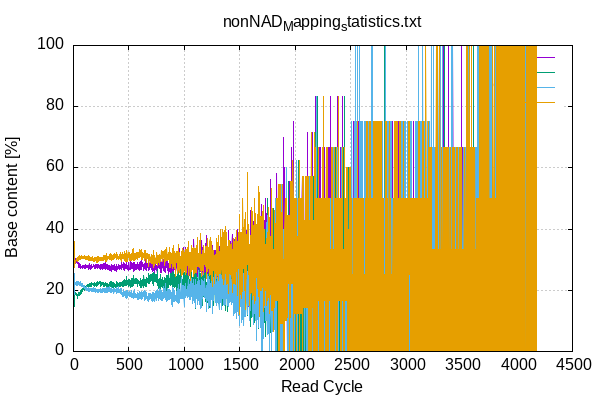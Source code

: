 
            set terminal png size 600,400 truecolor
            set output "Mapping_statistics/nonNAD_map-acgt-cycles.png"
            set grid xtics ytics y2tics back lc rgb "#cccccc"
            set style line 1 linecolor rgb "green"
            set style line 2 linecolor rgb "red"
            set style line 3 linecolor rgb "black"
            set style line 4 linecolor rgb "blue"
            set style increment user
            set ylabel "Base content [%]"
            set xlabel "Read Cycle"
            set yrange [0:100]
            set title "nonNAD_Mapping_statistics.txt"
            plot '-' w l ti 'A', '-' w l ti 'C', '-' w l ti 'G', '-' w l ti 'T'
        2	17.88
3	31.45
4	34.55
5	32.96
6	27.48
7	28.97
8	30.92
9	29.85
10	29.33
11	30.17
12	29.07
13	29.71
14	30.32
15	29.59
16	29.10
17	29.29
18	29.53
19	29.82
20	28.97
21	28.90
22	29.07
23	29.09
24	28.97
25	29.23
26	29.00
27	29.74
28	29.78
29	29.04
30	29.03
31	29.85
32	29.51
33	29.80
34	29.68
35	29.47
36	29.28
37	29.04
38	29.11
39	28.70
40	28.87
41	28.33
42	28.54
43	29.20
44	28.80
45	29.09
46	28.45
47	27.60
48	28.15
49	28.11
50	28.68
51	28.13
52	28.52
53	27.46
54	27.71
55	28.44
56	28.37
57	27.73
58	27.85
59	28.20
60	27.76
61	28.43
62	28.50
63	27.67
64	27.75
65	27.65
66	27.75
67	27.23
68	27.52
69	27.67
70	27.82
71	27.53
72	27.76
73	27.83
74	27.42
75	27.80
76	27.33
77	27.82
78	27.57
79	27.39
80	27.71
81	27.80
82	27.15
83	28.13
84	27.40
85	27.63
86	27.57
87	27.59
88	27.40
89	27.70
90	27.29
91	27.99
92	27.90
93	27.62
94	27.32
95	27.36
96	28.10
97	27.88
98	27.54
99	27.28
100	27.50
101	27.50
102	27.56
103	27.23
104	28.33
105	27.72
106	27.73
107	28.02
108	27.61
109	27.32
110	27.27
111	27.44
112	27.89
113	28.00
114	27.95
115	27.51
116	27.58
117	27.47
118	28.11
119	27.48
120	28.00
121	27.49
122	27.82
123	27.59
124	27.80
125	27.95
126	27.89
127	27.61
128	27.79
129	27.83
130	27.30
131	28.26
132	28.04
133	27.60
134	27.76
135	26.96
136	27.90
137	27.50
138	27.25
139	27.83
140	28.67
141	27.71
142	28.24
143	27.91
144	27.63
145	27.58
146	27.16
147	27.60
148	28.16
149	26.85
150	28.11
151	27.74
152	28.04
153	27.30
154	27.00
155	27.56
156	28.00
157	27.42
158	28.55
159	28.35
160	27.85
161	27.11
162	27.67
163	27.87
164	27.05
165	27.67
166	27.19
167	27.57
168	27.78
169	27.91
170	27.65
171	27.55
172	27.51
173	27.78
174	27.66
175	27.58
176	27.78
177	28.25
178	27.92
179	27.69
180	27.72
181	28.07
182	28.10
183	28.29
184	27.95
185	27.78
186	27.99
187	27.76
188	28.00
189	27.99
190	27.45
191	27.17
192	28.00
193	27.84
194	28.42
195	27.93
196	27.83
197	28.38
198	28.43
199	28.14
200	27.42
201	27.27
202	27.70
203	27.62
204	27.32
205	27.74
206	27.72
207	28.19
208	28.30
209	27.86
210	28.59
211	28.14
212	27.12
213	27.39
214	27.76
215	27.71
216	28.12
217	27.75
218	28.57
219	27.93
220	27.54
221	27.73
222	28.07
223	28.16
224	27.31
225	28.35
226	28.26
227	27.50
228	27.95
229	27.95
230	27.52
231	27.56
232	27.76
233	27.46
234	27.65
235	28.07
236	27.46
237	27.68
238	27.25
239	26.90
240	27.71
241	27.02
242	28.52
243	27.81
244	27.77
245	28.21
246	27.91
247	27.08
248	27.87
249	27.05
250	28.40
251	27.70
252	28.21
253	27.92
254	27.60
255	27.30
256	27.78
257	28.40
258	27.81
259	27.67
260	28.47
261	27.20
262	28.01
263	26.86
264	27.99
265	28.47
266	27.87
267	26.98
268	27.68
269	27.90
270	27.64
271	27.79
272	28.14
273	27.75
274	28.67
275	27.46
276	27.95
277	27.68
278	27.01
279	28.79
280	28.29
281	27.61
282	27.27
283	27.37
284	27.07
285	26.84
286	27.54
287	27.65
288	28.07
289	27.85
290	27.22
291	27.16
292	29.01
293	27.46
294	27.50
295	27.73
296	27.59
297	27.56
298	27.27
299	27.64
300	27.18
301	27.19
302	28.40
303	27.02
304	28.01
305	26.69
306	27.39
307	26.87
308	28.29
309	28.31
310	28.20
311	27.72
312	27.66
313	26.74
314	28.01
315	27.92
316	28.22
317	27.44
318	27.20
319	27.59
320	26.86
321	27.54
322	27.99
323	26.78
324	27.69
325	26.57
326	27.56
327	27.35
328	27.78
329	28.17
330	27.48
331	27.43
332	27.92
333	27.56
334	27.48
335	26.62
336	26.98
337	27.24
338	27.24
339	28.43
340	26.28
341	27.13
342	27.60
343	26.35
344	27.52
345	27.17
346	27.55
347	26.92
348	27.44
349	27.78
350	27.55
351	27.89
352	26.81
353	26.86
354	27.98
355	27.70
356	26.92
357	27.30
358	28.21
359	28.03
360	27.03
361	28.14
362	27.41
363	26.95
364	27.51
365	27.51
366	27.38
367	26.32
368	26.95
369	27.83
370	28.51
371	27.13
372	27.17
373	26.82
374	27.29
375	27.67
376	27.65
377	27.70
378	27.37
379	27.37
380	26.57
381	27.74
382	26.91
383	27.75
384	27.37
385	28.44
386	26.21
387	27.33
388	27.82
389	27.03
390	26.82
391	26.82
392	27.07
393	27.25
394	27.62
395	26.75
396	27.34
397	27.20
398	26.78
399	27.40
400	27.74
401	27.18
402	27.03
403	27.49
404	27.56
405	28.30
406	27.60
407	27.33
408	27.34
409	28.24
410	27.38
411	27.79
412	27.28
413	26.68
414	28.10
415	27.11
416	27.40
417	27.26
418	27.61
419	27.46
420	27.61
421	28.23
422	27.96
423	27.09
424	27.13
425	26.99
426	27.46
427	27.80
428	27.60
429	27.50
430	27.61
431	29.18
432	26.76
433	27.37
434	27.56
435	28.03
436	28.47
437	27.67
438	28.49
439	27.85
440	28.17
441	28.12
442	28.25
443	27.43
444	27.99
445	27.90
446	28.57
447	27.99
448	27.93
449	27.34
450	27.06
451	29.11
452	26.86
453	26.96
454	27.09
455	28.31
456	28.06
457	28.24
458	27.76
459	28.12
460	27.56
461	27.72
462	26.63
463	27.63
464	28.61
465	28.50
466	27.05
467	28.07
468	27.63
469	28.13
470	28.50
471	28.43
472	28.30
473	28.56
474	27.94
475	28.47
476	28.36
477	27.43
478	27.25
479	28.99
480	27.58
481	28.27
482	26.99
483	27.58
484	28.14
485	27.96
486	27.52
487	27.43
488	28.09
489	27.90
490	26.76
491	27.51
492	27.04
493	27.86
494	27.67
495	26.37
496	29.10
497	27.91
498	27.47
499	26.80
500	27.35
501	27.02
502	27.13
503	26.83
504	26.77
505	27.23
506	27.23
507	26.72
508	27.04
509	27.04
510	29.83
511	28.24
512	27.78
513	28.49
514	27.34
515	28.26
516	27.89
517	27.25
518	26.67
519	27.87
520	29.21
521	27.85
522	27.54
523	27.14
524	27.53
525	27.55
526	27.61
527	27.41
528	27.79
529	27.41
530	27.27
531	27.30
532	27.27
533	27.04
534	27.08
535	28.91
536	28.73
537	27.39
538	27.21
539	26.79
540	27.33
541	26.71
542	26.27
543	29.19
544	27.64
545	26.25
546	26.66
547	26.37
548	27.87
549	26.64
550	29.00
551	27.65
552	28.01
553	27.33
554	27.97
555	27.77
556	27.59
557	27.96
558	27.46
559	27.67
560	28.37
561	26.93
562	27.89
563	28.36
564	28.54
565	27.49
566	27.39
567	27.71
568	27.56
569	28.19
570	26.85
571	28.00
572	28.24
573	27.12
574	28.40
575	28.93
576	28.20
577	27.51
578	28.51
579	28.54
580	27.70
581	27.78
582	27.31
583	28.35
584	26.65
585	27.42
586	28.13
587	28.12
588	27.38
589	26.99
590	28.21
591	27.46
592	26.40
593	28.14
594	28.14
595	26.95
596	28.94
597	28.37
598	27.07
599	27.93
600	27.09
601	28.41
602	29.43
603	28.00
604	28.55
605	27.40
606	26.95
607	28.21
608	27.52
609	26.69
610	27.85
611	28.81
612	27.71
613	28.03
614	27.51
615	29.93
616	28.49
617	27.78
618	27.98
619	29.18
620	28.86
621	28.38
622	28.90
623	27.65
624	28.52
625	28.53
626	28.48
627	27.92
628	27.64
629	28.39
630	28.48
631	28.00
632	28.05
633	26.53
634	27.30
635	26.61
636	28.26
637	27.79
638	27.40
639	28.91
640	27.86
641	28.72
642	28.30
643	27.16
644	27.07
645	28.31
646	27.74
647	28.80
648	29.94
649	27.87
650	27.71
651	26.91
652	27.74
653	28.36
654	30.39
655	27.98
656	27.51
657	26.44
658	26.44
659	28.86
660	27.09
661	27.68
662	27.79
663	28.03
664	27.51
665	28.44
666	27.84
667	28.08
668	28.28
669	28.90
670	28.52
671	28.61
672	29.10
673	27.46
674	28.92
675	26.55
676	28.64
677	31.64
678	27.14
679	29.13
680	29.70
681	28.58
682	28.62
683	28.43
684	26.83
685	27.19
686	27.80
687	28.70
688	27.85
689	28.17
690	28.25
691	28.17
692	27.84
693	29.39
694	27.87
695	27.43
696	29.11
697	27.81
698	28.52
699	28.17
700	28.56
701	28.25
702	26.84
703	28.37
704	26.89
705	30.87
706	26.94
707	28.19
708	29.65
709	27.76
710	28.40
711	28.19
712	27.86
713	29.81
714	26.09
715	28.05
716	27.90
717	30.80
718	29.33
719	27.05
720	26.44
721	29.83
722	30.14
723	27.45
724	28.20
725	27.81
726	28.64
727	25.87
728	28.72
729	27.72
730	29.26
731	28.70
732	28.46
733	28.01
734	30.49
735	28.47
736	28.55
737	28.08
738	28.28
739	29.04
740	29.87
741	26.78
742	27.82
743	27.66
744	27.35
745	27.63
746	26.88
747	26.74
748	26.41
749	27.12
750	27.32
751	28.16
752	27.30
753	27.26
754	25.47
755	29.15
756	27.15
757	27.85
758	25.99
759	28.03
760	27.15
761	29.47
762	29.63
763	29.38
764	28.08
765	29.06
766	27.61
767	29.24
768	29.79
769	29.32
770	27.68
771	27.58
772	27.08
773	27.47
774	30.70
775	28.02
776	27.93
777	30.50
778	28.45
779	28.84
780	27.71
781	30.14
782	27.96
783	28.19
784	27.48
785	30.17
786	28.13
787	26.58
788	25.96
789	30.43
790	27.04
791	28.50
792	25.91
793	29.24
794	27.97
795	27.16
796	29.02
797	26.13
798	28.69
799	29.64
800	28.23
801	27.45
802	28.76
803	29.09
804	29.12
805	27.91
806	28.17
807	27.85
808	26.93
809	29.05
810	28.33
811	28.79
812	30.20
813	27.45
814	26.49
815	28.90
816	29.92
817	28.86
818	27.88
819	29.96
820	30.58
821	26.17
822	27.04
823	27.09
824	27.83
825	28.99
826	27.81
827	27.26
828	25.81
829	28.56
830	28.70
831	29.12
832	26.88
833	26.06
834	27.40
835	28.24
836	29.81
837	29.34
838	29.15
839	29.11
840	29.88
841	28.53
842	28.16
843	27.32
844	28.42
845	28.81
846	27.08
847	28.08
848	30.47
849	27.49
850	26.53
851	27.78
852	28.54
853	28.17
854	28.29
855	27.23
856	27.62
857	26.30
858	28.04
859	25.29
860	28.86
861	27.42
862	28.97
863	26.30
864	28.25
865	26.44
866	28.60
867	27.21
868	28.40
869	27.72
870	31.60
871	29.77
872	25.59
873	27.07
874	27.90
875	29.43
876	28.02
877	27.58
878	29.14
879	26.44
880	28.29
881	28.77
882	25.82
883	28.67
884	28.71
885	26.87
886	27.90
887	29.60
888	25.72
889	28.93
890	26.50
891	33.46
892	30.15
893	28.62
894	30.54
895	27.87
896	28.87
897	26.53
898	28.95
899	26.80
900	26.84
901	24.07
902	26.74
903	28.72
904	29.95
905	27.49
906	27.65
907	29.21
908	26.85
909	31.17
910	26.73
911	28.19
912	26.99
913	28.53
914	28.16
915	29.32
916	28.83
917	28.29
918	27.79
919	28.75
920	29.29
921	29.94
922	31.02
923	27.47
924	30.26
925	29.01
926	29.29
927	30.55
928	29.13
929	28.14
930	32.22
931	29.16
932	28.92
933	27.55
934	26.17
935	27.88
936	30.56
937	32.07
938	28.71
939	28.55
940	29.29
941	28.13
942	30.98
943	29.93
944	25.87
945	27.45
946	28.17
947	24.62
948	27.20
949	29.13
950	26.37
951	27.41
952	27.38
953	28.00
954	29.95
955	26.41
956	33.51
957	28.75
958	28.90
959	28.93
960	26.63
961	26.28
962	28.86
963	30.56
964	28.54
965	25.61
966	27.63
967	29.76
968	29.30
969	27.32
970	27.92
971	30.00
972	27.33
973	26.17
974	26.23
975	28.12
976	30.22
977	25.30
978	25.20
979	29.32
980	28.97
981	30.16
982	27.25
983	28.57
984	26.56
985	29.58
986	32.01
987	29.20
988	27.37
989	25.27
990	30.77
991	30.32
992	25.49
993	26.86
994	28.95
995	29.14
996	34.07
997	30.53
998	29.71
999	29.02
1000	30.36
1001	29.98
1002	28.31
1003	29.50
1004	28.64
1005	26.42
1006	28.38
1007	34.10
1008	29.10
1009	28.70
1010	28.67
1011	27.46
1012	26.59
1013	27.38
1014	30.48
1015	24.05
1016	31.18
1017	27.23
1018	27.36
1019	30.66
1020	29.51
1021	25.31
1022	25.55
1023	28.04
1024	28.68
1025	24.69
1026	30.15
1027	26.77
1028	30.20
1029	28.32
1030	29.08
1031	31.46
1032	27.44
1033	26.61
1034	26.94
1035	29.87
1036	26.49
1037	29.84
1038	28.84
1039	24.40
1040	25.54
1041	28.80
1042	27.67
1043	26.92
1044	30.30
1045	30.11
1046	24.72
1047	26.74
1048	25.98
1049	28.29
1050	31.83
1051	30.11
1052	30.00
1053	31.70
1054	29.11
1055	26.22
1056	28.03
1057	29.77
1058	28.41
1059	29.82
1060	28.24
1061	25.96
1062	23.58
1063	27.93
1064	26.81
1065	25.08
1066	30.91
1067	24.46
1068	29.54
1069	27.47
1070	28.04
1071	27.27
1072	30.09
1073	27.76
1074	31.33
1075	29.11
1076	30.25
1077	29.81
1078	27.33
1079	24.76
1080	32.90
1081	30.97
1082	25.89
1083	24.68
1084	23.45
1085	24.76
1086	36.60
1087	28.20
1088	32.01
1089	25.74
1090	27.67
1091	26.17
1092	31.54
1093	29.53
1094	30.20
1095	28.62
1096	30.30
1097	32.43
1098	26.44
1099	30.03
1100	31.85
1101	28.62
1102	26.99
1103	27.34
1104	31.25
1105	27.62
1106	28.87
1107	23.40
1108	27.76
1109	27.60
1110	30.47
1111	25.45
1112	30.22
1113	27.34
1114	27.80
1115	25.45
1116	31.64
1117	24.63
1118	29.89
1119	33.58
1120	29.74
1121	26.59
1122	26.59
1123	24.91
1124	26.14
1125	30.38
1126	23.64
1127	25.19
1128	31.40
1129	27.52
1130	29.07
1131	25.68
1132	27.73
1133	26.17
1134	28.12
1135	28.24
1136	29.41
1137	28.74
1138	26.48
1139	26.09
1140	31.75
1141	28.97
1142	31.35
1143	31.20
1144	29.84
1145	31.85
1146	27.13
1147	29.55
1148	26.12
1149	30.74
1150	30.33
1151	26.45
1152	28.51
1153	27.80
1154	33.33
1155	28.45
1156	30.21
1157	29.49
1158	36.32
1159	26.92
1160	29.91
1161	34.05
1162	26.84
1163	30.00
1164	29.13
1165	26.09
1166	29.69
1167	26.75
1168	23.01
1169	33.48
1170	24.77
1171	27.60
1172	27.27
1173	34.09
1174	32.27
1175	25.91
1176	25.91
1177	28.57
1178	28.70
1179	28.24
1180	26.51
1181	25.23
1182	26.76
1183	23.94
1184	29.11
1185	28.44
1186	23.81
1187	27.75
1188	29.19
1189	25.36
1190	28.23
1191	30.43
1192	23.41
1193	29.76
1194	35.29
1195	26.47
1196	31.86
1197	29.56
1198	29.85
1199	33.50
1200	38.00
1201	28.00
1202	34.17
1203	28.64
1204	27.27
1205	31.82
1206	28.28
1207	25.51
1208	33.33
1209	31.96
1210	24.74
1211	29.38
1212	23.71
1213	26.56
1214	25.52
1215	30.73
1216	26.56
1217	27.08
1218	28.95
1219	25.40
1220	27.81
1221	25.81
1222	33.51
1223	31.35
1224	25.54
1225	27.17
1226	31.32
1227	30.39
1228	23.76
1229	31.67
1230	28.33
1231	24.58
1232	21.79
1233	27.93
1234	28.09
1235	28.81
1236	25.42
1237	22.03
1238	23.73
1239	24.00
1240	31.03
1241	31.21
1242	31.79
1243	30.23
1244	24.42
1245	25.15
1246	31.58
1247	30.41
1248	24.56
1249	28.07
1250	24.56
1251	33.53
1252	34.71
1253	30.00
1254	32.54
1255	28.57
1256	24.55
1257	27.44
1258	23.78
1259	30.49
1260	28.40
1261	28.30
1262	26.58
1263	24.68
1264	31.21
1265	25.81
1266	27.92
1267	31.82
1268	27.63
1269	24.67
1270	28.67
1271	26.00
1272	32.89
1273	28.19
1274	27.21
1275	21.09
1276	32.88
1277	30.14
1278	27.40
1279	27.40
1280	24.66
1281	21.92
1282	29.45
1283	26.03
1284	33.10
1285	24.14
1286	26.57
1287	26.57
1288	31.69
1289	29.79
1290	29.79
1291	21.28
1292	32.62
1293	31.91
1294	22.70
1295	25.53
1296	24.29
1297	30.00
1298	25.71
1299	31.16
1300	28.26
1301	26.28
1302	28.47
1303	23.36
1304	19.12
1305	21.64
1306	21.64
1307	25.37
1308	33.08
1309	24.81
1310	25.76
1311	20.45
1312	27.48
1313	28.46
1314	32.31
1315	30.77
1316	28.46
1317	28.68
1318	25.00
1319	34.38
1320	23.44
1321	25.00
1322	27.34
1323	31.25
1324	29.92
1325	25.98
1326	29.13
1327	24.60
1328	24.80
1329	34.40
1330	22.40
1331	22.40
1332	28.80
1333	27.42
1334	33.33
1335	30.08
1336	30.08
1337	27.64
1338	23.58
1339	33.61
1340	28.69
1341	23.97
1342	25.62
1343	21.67
1344	28.33
1345	33.61
1346	27.97
1347	31.36
1348	23.73
1349	32.48
1350	30.17
1351	37.07
1352	23.28
1353	28.45
1354	24.14
1355	29.31
1356	28.70
1357	28.95
1358	34.21
1359	33.33
1360	31.25
1361	32.43
1362	29.73
1363	26.13
1364	24.32
1365	26.13
1366	36.94
1367	26.13
1368	31.53
1369	20.91
1370	21.50
1371	18.87
1372	23.81
1373	29.52
1374	27.62
1375	27.62
1376	28.16
1377	21.36
1378	30.10
1379	29.41
1380	18.81
1381	30.00
1382	27.27
1383	28.28
1384	25.25
1385	33.33
1386	28.28
1387	28.28
1388	28.28
1389	34.34
1390	29.90
1391	22.68
1392	18.56
1393	28.87
1394	29.90
1395	29.17
1396	39.58
1397	27.08
1398	28.42
1399	29.47
1400	36.17
1401	28.72
1402	27.66
1403	29.79
1404	26.60
1405	21.28
1406	22.34
1407	32.61
1408	26.09
1409	28.57
1410	32.22
1411	30.68
1412	28.41
1413	30.68
1414	23.86
1415	22.73
1416	28.41
1417	31.40
1418	26.74
1419	36.05
1420	31.40
1421	33.72
1422	24.71
1423	23.53
1424	31.76
1425	28.24
1426	30.59
1427	22.35
1428	31.71
1429	33.33
1430	38.27
1431	27.16
1432	32.10
1433	32.10
1434	20.99
1435	30.77
1436	35.06
1437	37.66
1438	30.26
1439	26.32
1440	30.26
1441	33.78
1442	28.38
1443	35.14
1444	36.49
1445	27.78
1446	30.56
1447	34.72
1448	33.33
1449	27.78
1450	30.56
1451	22.22
1452	26.39
1453	31.94
1454	29.58
1455	36.62
1456	26.76
1457	28.17
1458	22.86
1459	28.57
1460	30.00
1461	25.71
1462	22.86
1463	24.64
1464	30.43
1465	22.06
1466	25.00
1467	32.84
1468	24.24
1469	23.08
1470	24.62
1471	29.23
1472	35.38
1473	27.69
1474	29.23
1475	33.85
1476	38.46
1477	23.08
1478	40.00
1479	25.00
1480	22.95
1481	32.79
1482	27.87
1483	26.23
1484	34.43
1485	29.51
1486	20.00
1487	22.03
1488	27.12
1489	22.03
1490	20.34
1491	32.20
1492	23.73
1493	27.12
1494	44.83
1495	27.59
1496	25.86
1497	22.41
1498	27.59
1499	25.86
1500	27.59
1501	26.32
1502	32.73
1503	18.18
1504	31.48
1505	20.37
1506	33.33
1507	20.37
1508	25.93
1509	25.93
1510	37.04
1511	27.78
1512	22.22
1513	16.98
1514	20.75
1515	21.15
1516	36.54
1517	30.77
1518	23.08
1519	17.31
1520	29.41
1521	35.29
1522	28.00
1523	22.00
1524	26.53
1525	37.50
1526	37.50
1527	22.92
1528	16.67
1529	37.50
1530	27.08
1531	31.25
1532	27.08
1533	22.92
1534	17.02
1535	31.91
1536	17.02
1537	25.53
1538	34.04
1539	25.53
1540	23.40
1541	40.00
1542	31.11
1543	20.45
1544	25.00
1545	18.18
1546	18.18
1547	22.73
1548	29.55
1549	31.82
1550	25.00
1551	38.64
1552	13.64
1553	20.45
1554	18.60
1555	25.58
1556	39.53
1557	18.60
1558	20.93
1559	27.91
1560	30.23
1561	23.81
1562	35.71
1563	16.67
1564	26.19
1565	30.95
1566	23.81
1567	28.57
1568	26.19
1569	26.19
1570	26.19
1571	12.20
1572	17.07
1573	24.39
1574	19.51
1575	24.39
1576	14.63
1577	31.71
1578	17.50
1579	15.00
1580	30.00
1581	32.50
1582	20.00
1583	32.50
1584	32.50
1585	25.00
1586	32.50
1587	30.00
1588	35.00
1589	27.50
1590	17.50
1591	10.53
1592	21.05
1593	28.95
1594	21.05
1595	45.95
1596	40.54
1597	24.32
1598	24.32
1599	24.32
1600	37.84
1601	27.03
1602	16.22
1603	27.78
1604	13.89
1605	19.44
1606	22.22
1607	25.00
1608	31.43
1609	25.71
1610	17.14
1611	17.14
1612	28.57
1613	25.71
1614	11.43
1615	25.71
1616	34.29
1617	28.57
1618	25.71
1619	22.86
1620	26.47
1621	17.65
1622	41.18
1623	23.53
1624	32.35
1625	23.53
1626	30.30
1627	42.42
1628	33.33
1629	28.12
1630	28.12
1631	21.88
1632	21.88
1633	37.50
1634	28.12
1635	34.38
1636	22.58
1637	16.13
1638	33.33
1639	23.33
1640	40.00
1641	26.67
1642	26.67
1643	26.67
1644	26.67
1645	33.33
1646	27.59
1647	31.03
1648	27.59
1649	20.69
1650	34.48
1651	20.69
1652	31.03
1653	17.24
1654	24.14
1655	24.14
1656	24.14
1657	31.03
1658	20.69
1659	20.69
1660	27.59
1661	37.93
1662	31.03
1663	13.79
1664	28.57
1665	17.86
1666	35.71
1667	28.57
1668	35.71
1669	33.33
1670	50.00
1671	30.77
1672	19.23
1673	30.77
1674	42.31
1675	20.00
1676	32.00
1677	24.00
1678	32.00
1679	16.00
1680	40.00
1681	24.00
1682	20.00
1683	36.00
1684	24.00
1685	28.00
1686	32.00
1687	12.00
1688	40.00
1689	20.00
1690	24.00
1691	48.00
1692	24.00
1693	36.00
1694	40.00
1695	36.00
1696	20.00
1697	24.00
1698	36.00
1699	25.00
1700	16.67
1701	20.83
1702	41.67
1703	33.33
1704	16.67
1705	29.17
1706	20.83
1707	12.50
1708	29.17
1709	25.00
1710	30.43
1711	26.09
1712	30.43
1713	39.13
1714	21.74
1715	40.91
1716	22.73
1717	31.82
1718	18.18
1719	33.33
1720	42.86
1721	33.33
1722	33.33
1723	28.57
1724	40.00
1725	20.00
1726	30.00
1727	35.00
1728	25.00
1729	20.00
1730	50.00
1731	35.00
1732	35.00
1733	30.00
1734	30.00
1735	35.00
1736	30.00
1737	40.00
1738	30.00
1739	30.00
1740	45.00
1741	15.79
1742	26.32
1743	31.58
1744	31.58
1745	38.89
1746	27.78
1747	11.11
1748	22.22
1749	27.78
1750	11.11
1751	11.11
1752	44.44
1753	11.76
1754	23.53
1755	35.29
1756	35.29
1757	29.41
1758	29.41
1759	35.29
1760	47.06
1761	11.76
1762	11.76
1763	41.18
1764	37.50
1765	43.75
1766	37.50
1767	25.00
1768	31.25
1769	31.25
1770	31.25
1771	25.00
1772	31.25
1773	43.75
1774	25.00
1775	37.50
1776	56.25
1777	31.25
1778	31.25
1779	25.00
1780	37.50
1781	25.00
1782	37.50
1783	43.75
1784	37.50
1785	20.00
1786	20.00
1787	40.00
1788	46.67
1789	20.00
1790	26.67
1791	40.00
1792	40.00
1793	40.00
1794	40.00
1795	20.00
1796	33.33
1797	33.33
1798	6.67
1799	33.33
1800	13.33
1801	40.00
1802	46.67
1803	33.33
1804	20.00
1805	33.33
1806	33.33
1807	40.00
1808	20.00
1809	20.00
1810	21.43
1811	28.57
1812	42.86
1813	35.71
1814	35.71
1815	15.38
1816	23.08
1817	15.38
1818	16.67
1819	25.00
1820	16.67
1821	33.33
1822	33.33
1823	16.67
1824	8.33
1825	25.00
1826	16.67
1827	25.00
1828	16.67
1829	41.67
1830	8.33
1831	25.00
1832	16.67
1833	41.67
1834	16.67
1835	58.33
1836	16.67
1837	33.33
1838	33.33
1839	33.33
1840	8.33
1841	25.00
1842	41.67
1843	16.67
1844	50.00
1845	25.00
1846	33.33
1847	36.36
1848	9.09
1849	27.27
1850	18.18
1851	27.27
1852	0.00
1853	0.00
1854	27.27
1855	27.27
1856	45.45
1857	36.36
1858	27.27
1859	9.09
1860	18.18
1861	54.55
1862	18.18
1863	27.27
1864	36.36
1865	18.18
1866	18.18
1867	18.18
1868	9.09
1869	54.55
1870	45.45
1871	36.36
1872	27.27
1873	27.27
1874	18.18
1875	54.55
1876	36.36
1877	27.27
1878	27.27
1879	36.36
1880	36.36
1881	36.36
1882	18.18
1883	54.55
1884	18.18
1885	9.09
1886	0.00
1887	36.36
1888	27.27
1889	40.00
1890	30.00
1891	40.00
1892	20.00
1893	30.00
1894	70.00
1895	20.00
1896	40.00
1897	60.00
1898	40.00
1899	30.00
1900	60.00
1901	50.00
1902	60.00
1903	10.00
1904	10.00
1905	20.00
1906	30.00
1907	20.00
1908	30.00
1909	20.00
1910	10.00
1911	40.00
1912	30.00
1913	20.00
1914	30.00
1915	40.00
1916	50.00
1917	20.00
1918	10.00
1919	30.00
1920	10.00
1921	40.00
1922	30.00
1923	33.33
1924	22.22
1925	33.33
1926	0.00
1927	33.33
1928	11.11
1929	33.33
1930	33.33
1931	22.22
1932	44.44
1933	11.11
1934	22.22
1935	33.33
1936	33.33
1937	11.11
1938	22.22
1939	44.44
1940	33.33
1941	11.11
1942	22.22
1943	33.33
1944	44.44
1945	11.11
1946	44.44
1947	22.22
1948	44.44
1949	33.33
1950	22.22
1951	55.56
1952	33.33
1953	33.33
1954	11.11
1955	11.11
1956	55.56
1957	0.00
1958	11.11
1959	55.56
1960	55.56
1961	33.33
1962	33.33
1963	22.22
1964	11.11
1965	11.11
1966	22.22
1967	44.44
1968	11.11
1969	33.33
1970	66.67
1971	0.00
1972	33.33
1973	55.56
1974	0.00
1975	22.22
1976	33.33
1977	37.50
1978	25.00
1979	12.50
1980	0.00
1981	37.50
1982	37.50
1983	25.00
1984	0.00
1985	75.00
1986	12.50
1987	12.50
1988	12.50
1989	25.00
1990	12.50
1991	12.50
1992	37.50
1993	25.00
1994	12.50
1995	50.00
1996	12.50
1997	25.00
1998	50.00
1999	25.00
2000	12.50
2001	37.50
2002	12.50
2003	12.50
2004	25.00
2005	37.50
2006	12.50
2007	12.50
2008	50.00
2009	25.00
2010	37.50
2011	25.00
2012	12.50
2013	50.00
2014	25.00
2015	12.50
2016	25.00
2017	12.50
2018	50.00
2019	12.50
2020	25.00
2021	25.00
2022	25.00
2023	25.00
2024	37.50
2025	12.50
2026	37.50
2027	0.00
2028	12.50
2029	50.00
2030	37.50
2031	12.50
2032	12.50
2033	12.50
2034	12.50
2035	12.50
2036	37.50
2037	37.50
2038	37.50
2039	12.50
2040	37.50
2041	25.00
2042	37.50
2043	37.50
2044	12.50
2045	37.50
2046	25.00
2047	25.00
2048	0.00
2049	37.50
2050	37.50
2051	50.00
2052	12.50
2053	0.00
2054	25.00
2055	37.50
2056	12.50
2057	28.57
2058	14.29
2059	14.29
2060	42.86
2061	57.14
2062	14.29
2063	28.57
2064	42.86
2065	14.29
2066	28.57
2067	14.29
2068	14.29
2069	28.57
2070	14.29
2071	28.57
2072	28.57
2073	28.57
2074	42.86
2075	0.00
2076	0.00
2077	42.86
2078	14.29
2079	28.57
2080	14.29
2081	28.57
2082	0.00
2083	42.86
2084	28.57
2085	42.86
2086	28.57
2087	14.29
2088	57.14
2089	28.57
2090	14.29
2091	28.57
2092	28.57
2093	42.86
2094	14.29
2095	28.57
2096	14.29
2097	42.86
2098	42.86
2099	42.86
2100	0.00
2101	28.57
2102	42.86
2103	0.00
2104	28.57
2105	42.86
2106	57.14
2107	14.29
2108	71.43
2109	0.00
2110	42.86
2111	42.86
2112	0.00
2113	28.57
2114	14.29
2115	14.29
2116	28.57
2117	57.14
2118	57.14
2119	57.14
2120	28.57
2121	28.57
2122	14.29
2123	28.57
2124	42.86
2125	28.57
2126	14.29
2127	14.29
2128	28.57
2129	0.00
2130	14.29
2131	42.86
2132	28.57
2133	42.86
2134	28.57
2135	0.00
2136	57.14
2137	14.29
2138	28.57
2139	28.57
2140	42.86
2141	42.86
2142	14.29
2143	14.29
2144	14.29
2145	28.57
2146	57.14
2147	14.29
2148	28.57
2149	28.57
2150	28.57
2151	14.29
2152	28.57
2153	28.57
2154	28.57
2155	28.57
2156	14.29
2157	57.14
2158	71.43
2159	42.86
2160	0.00
2161	14.29
2162	28.57
2163	57.14
2164	14.29
2165	28.57
2166	42.86
2167	28.57
2168	14.29
2169	57.14
2170	28.57
2171	28.57
2172	28.57
2173	42.86
2174	0.00
2175	42.86
2176	42.86
2177	0.00
2178	14.29
2179	14.29
2180	42.86
2181	28.57
2182	28.57
2183	28.57
2184	83.33
2185	0.00
2186	0.00
2187	66.67
2188	16.67
2189	0.00
2190	66.67
2191	33.33
2192	16.67
2193	0.00
2194	50.00
2195	50.00
2196	16.67
2197	33.33
2198	16.67
2199	0.00
2200	50.00
2201	16.67
2202	16.67
2203	33.33
2204	16.67
2205	33.33
2206	16.67
2207	33.33
2208	0.00
2209	16.67
2210	33.33
2211	0.00
2212	50.00
2213	16.67
2214	16.67
2215	33.33
2216	33.33
2217	16.67
2218	50.00
2219	50.00
2220	50.00
2221	66.67
2222	33.33
2223	33.33
2224	33.33
2225	66.67
2226	33.33
2227	50.00
2228	16.67
2229	33.33
2230	16.67
2231	0.00
2232	33.33
2233	33.33
2234	50.00
2235	0.00
2236	33.33
2237	16.67
2238	16.67
2239	50.00
2240	16.67
2241	33.33
2242	50.00
2243	66.67
2244	16.67
2245	0.00
2246	33.33
2247	33.33
2248	33.33
2249	33.33
2250	33.33
2251	50.00
2252	33.33
2253	0.00
2254	0.00
2255	50.00
2256	50.00
2257	16.67
2258	16.67
2259	33.33
2260	66.67
2261	16.67
2262	33.33
2263	16.67
2264	50.00
2265	0.00
2266	16.67
2267	33.33
2268	16.67
2269	16.67
2270	50.00
2271	33.33
2272	33.33
2273	16.67
2274	50.00
2275	33.33
2276	16.67
2277	33.33
2278	0.00
2279	0.00
2280	50.00
2281	33.33
2282	33.33
2283	16.67
2284	0.00
2285	33.33
2286	50.00
2287	0.00
2288	16.67
2289	0.00
2290	66.67
2291	50.00
2292	16.67
2293	16.67
2294	16.67
2295	16.67
2296	33.33
2297	33.33
2298	33.33
2299	66.67
2300	0.00
2301	0.00
2302	33.33
2303	33.33
2304	0.00
2305	33.33
2306	50.00
2307	50.00
2308	33.33
2309	16.67
2310	16.67
2311	66.67
2312	33.33
2313	50.00
2314	16.67
2315	83.33
2316	16.67
2317	50.00
2318	33.33
2319	33.33
2320	50.00
2321	16.67
2322	33.33
2323	66.67
2324	0.00
2325	16.67
2326	33.33
2327	16.67
2328	50.00
2329	33.33
2330	0.00
2331	33.33
2332	50.00
2333	16.67
2334	0.00
2335	33.33
2336	16.67
2337	50.00
2338	16.67
2339	0.00
2340	16.67
2341	50.00
2342	16.67
2343	16.67
2344	16.67
2345	33.33
2346	66.67
2347	33.33
2348	33.33
2349	33.33
2350	33.33
2351	33.33
2352	16.67
2353	50.00
2354	16.67
2355	33.33
2356	16.67
2357	33.33
2358	50.00
2359	0.00
2360	50.00
2361	50.00
2362	33.33
2363	33.33
2364	16.67
2365	0.00
2366	50.00
2367	50.00
2368	16.67
2369	66.67
2370	16.67
2371	50.00
2372	33.33
2373	16.67
2374	16.67
2375	0.00
2376	16.67
2377	50.00
2378	66.67
2379	50.00
2380	16.67
2381	0.00
2382	16.67
2383	83.33
2384	16.67
2385	66.67
2386	0.00
2387	33.33
2388	66.67
2389	16.67
2390	66.67
2391	33.33
2392	33.33
2393	0.00
2394	33.33
2395	0.00
2396	16.67
2397	16.67
2398	50.00
2399	33.33
2400	16.67
2401	0.00
2402	16.67
2403	16.67
2404	33.33
2405	50.00
2406	33.33
2407	33.33
2408	16.67
2409	33.33
2410	66.67
2411	50.00
2412	16.67
2413	33.33
2414	16.67
2415	50.00
2416	16.67
2417	16.67
2418	16.67
2419	50.00
2420	50.00
2421	33.33
2422	50.00
2423	0.00
2424	33.33
2425	33.33
2426	16.67
2427	50.00
2428	16.67
2429	83.33
2430	16.67
2431	33.33
2432	16.67
2433	0.00
2434	16.67
2435	16.67
2436	16.67
2437	16.67
2438	33.33
2439	66.67
2440	50.00
2441	33.33
2442	0.00
2443	16.67
2444	33.33
2445	66.67
2446	0.00
2447	16.67
2448	16.67
2449	16.67
2450	16.67
2451	0.00
2452	50.00
2453	33.33
2454	16.67
2455	16.67
2456	0.00
2457	16.67
2458	50.00
2459	0.00
2460	60.00
2461	0.00
2462	0.00
2463	40.00
2464	40.00
2465	40.00
2466	0.00
2467	60.00
2468	40.00
2469	20.00
2470	0.00
2471	40.00
2472	40.00
2473	40.00
2474	40.00
2475	20.00
2476	20.00
2477	20.00
2478	20.00
2479	40.00
2480	20.00
2481	40.00
2482	20.00
2483	20.00
2484	20.00
2485	0.00
2486	40.00
2487	40.00
2488	40.00
2489	40.00
2490	20.00
2491	40.00
2492	60.00
2493	40.00
2494	0.00
2495	60.00
2496	20.00
2497	40.00
2498	20.00
2499	40.00
2500	25.00
2501	25.00
2502	25.00
2503	25.00
2504	50.00
2505	50.00
2506	25.00
2507	0.00
2508	75.00
2509	0.00
2510	50.00
2511	0.00
2512	25.00
2513	50.00
2514	50.00
2515	25.00
2516	25.00
2517	50.00
2518	0.00
2519	25.00
2520	25.00
2521	25.00
2522	25.00
2523	0.00
2524	50.00
2525	75.00
2526	25.00
2527	75.00
2528	25.00
2529	0.00
2530	0.00
2531	25.00
2532	25.00
2533	25.00
2534	0.00
2535	25.00
2536	25.00
2537	75.00
2538	0.00
2539	25.00
2540	0.00
2541	25.00
2542	25.00
2543	50.00
2544	50.00
2545	50.00
2546	25.00
2547	25.00
2548	0.00
2549	25.00
2550	50.00
2551	50.00
2552	0.00
2553	25.00
2554	25.00
2555	25.00
2556	50.00
2557	0.00
2558	50.00
2559	0.00
2560	0.00
2561	75.00
2562	25.00
2563	0.00
2564	0.00
2565	25.00
2566	25.00
2567	75.00
2568	75.00
2569	50.00
2570	75.00
2571	25.00
2572	25.00
2573	25.00
2574	0.00
2575	25.00
2576	25.00
2577	0.00
2578	25.00
2579	25.00
2580	25.00
2581	75.00
2582	25.00
2583	25.00
2584	25.00
2585	0.00
2586	25.00
2587	50.00
2588	0.00
2589	75.00
2590	50.00
2591	50.00
2592	0.00
2593	25.00
2594	25.00
2595	25.00
2596	50.00
2597	0.00
2598	50.00
2599	0.00
2600	50.00
2601	25.00
2602	0.00
2603	50.00
2604	25.00
2605	0.00
2606	0.00
2607	25.00
2608	50.00
2609	25.00
2610	50.00
2611	50.00
2612	0.00
2613	0.00
2614	25.00
2615	50.00
2616	25.00
2617	25.00
2618	50.00
2619	50.00
2620	25.00
2621	0.00
2622	25.00
2623	0.00
2624	25.00
2625	50.00
2626	25.00
2627	25.00
2628	0.00
2629	25.00
2630	25.00
2631	0.00
2632	50.00
2633	25.00
2634	0.00
2635	0.00
2636	50.00
2637	0.00
2638	25.00
2639	50.00
2640	0.00
2641	25.00
2642	50.00
2643	50.00
2644	25.00
2645	0.00
2646	75.00
2647	25.00
2648	0.00
2649	25.00
2650	0.00
2651	75.00
2652	0.00
2653	0.00
2654	75.00
2655	0.00
2656	0.00
2657	50.00
2658	25.00
2659	0.00
2660	25.00
2661	50.00
2662	0.00
2663	50.00
2664	0.00
2665	25.00
2666	0.00
2667	50.00
2668	50.00
2669	25.00
2670	25.00
2671	0.00
2672	25.00
2673	75.00
2674	0.00
2675	50.00
2676	25.00
2677	0.00
2678	25.00
2679	0.00
2680	25.00
2681	50.00
2682	0.00
2683	25.00
2684	0.00
2685	0.00
2686	50.00
2687	25.00
2688	25.00
2689	50.00
2690	25.00
2691	25.00
2692	75.00
2693	25.00
2694	75.00
2695	0.00
2696	25.00
2697	25.00
2698	75.00
2699	50.00
2700	0.00
2701	50.00
2702	0.00
2703	0.00
2704	50.00
2705	25.00
2706	25.00
2707	25.00
2708	0.00
2709	25.00
2710	25.00
2711	25.00
2712	50.00
2713	50.00
2714	0.00
2715	50.00
2716	0.00
2717	25.00
2718	50.00
2719	50.00
2720	25.00
2721	25.00
2722	50.00
2723	25.00
2724	25.00
2725	25.00
2726	50.00
2727	0.00
2728	50.00
2729	0.00
2730	0.00
2731	50.00
2732	25.00
2733	50.00
2734	0.00
2735	75.00
2736	25.00
2737	25.00
2738	25.00
2739	0.00
2740	50.00
2741	0.00
2742	25.00
2743	75.00
2744	0.00
2745	75.00
2746	0.00
2747	25.00
2748	50.00
2749	25.00
2750	25.00
2751	25.00
2752	0.00
2753	25.00
2754	75.00
2755	25.00
2756	25.00
2757	25.00
2758	25.00
2759	0.00
2760	25.00
2761	25.00
2762	0.00
2763	25.00
2764	50.00
2765	25.00
2766	0.00
2767	50.00
2768	0.00
2769	50.00
2770	75.00
2771	25.00
2772	0.00
2773	25.00
2774	25.00
2775	0.00
2776	25.00
2777	25.00
2778	0.00
2779	25.00
2780	0.00
2781	0.00
2782	75.00
2783	25.00
2784	25.00
2785	25.00
2786	0.00
2787	25.00
2788	25.00
2789	25.00
2790	50.00
2791	50.00
2792	50.00
2793	0.00
2794	50.00
2795	25.00
2796	25.00
2797	50.00
2798	25.00
2799	25.00
2800	25.00
2801	50.00
2802	100.00
2803	0.00
2804	25.00
2805	25.00
2806	0.00
2807	75.00
2808	25.00
2809	25.00
2810	0.00
2811	25.00
2812	0.00
2813	25.00
2814	0.00
2815	75.00
2816	50.00
2817	25.00
2818	0.00
2819	25.00
2820	25.00
2821	25.00
2822	0.00
2823	25.00
2824	25.00
2825	25.00
2826	25.00
2827	25.00
2828	50.00
2829	50.00
2830	0.00
2831	25.00
2832	0.00
2833	0.00
2834	0.00
2835	50.00
2836	0.00
2837	50.00
2838	0.00
2839	0.00
2840	25.00
2841	50.00
2842	0.00
2843	25.00
2844	25.00
2845	0.00
2846	0.00
2847	25.00
2848	50.00
2849	50.00
2850	25.00
2851	25.00
2852	50.00
2853	25.00
2854	25.00
2855	25.00
2856	50.00
2857	25.00
2858	25.00
2859	0.00
2860	25.00
2861	25.00
2862	0.00
2863	25.00
2864	25.00
2865	0.00
2866	50.00
2867	50.00
2868	25.00
2869	25.00
2870	0.00
2871	25.00
2872	25.00
2873	50.00
2874	50.00
2875	25.00
2876	50.00
2877	25.00
2878	75.00
2879	0.00
2880	25.00
2881	25.00
2882	50.00
2883	50.00
2884	50.00
2885	25.00
2886	50.00
2887	0.00
2888	0.00
2889	0.00
2890	50.00
2891	0.00
2892	25.00
2893	25.00
2894	0.00
2895	50.00
2896	25.00
2897	25.00
2898	0.00
2899	25.00
2900	25.00
2901	50.00
2902	0.00
2903	25.00
2904	50.00
2905	25.00
2906	0.00
2907	25.00
2908	0.00
2909	50.00
2910	25.00
2911	25.00
2912	25.00
2913	0.00
2914	50.00
2915	25.00
2916	25.00
2917	25.00
2918	25.00
2919	25.00
2920	0.00
2921	0.00
2922	50.00
2923	50.00
2924	75.00
2925	0.00
2926	50.00
2927	50.00
2928	25.00
2929	25.00
2930	0.00
2931	75.00
2932	50.00
2933	50.00
2934	50.00
2935	0.00
2936	25.00
2937	50.00
2938	0.00
2939	50.00
2940	25.00
2941	25.00
2942	50.00
2943	25.00
2944	0.00
2945	25.00
2946	0.00
2947	25.00
2948	0.00
2949	75.00
2950	50.00
2951	0.00
2952	0.00
2953	0.00
2954	50.00
2955	50.00
2956	25.00
2957	0.00
2958	0.00
2959	50.00
2960	50.00
2961	0.00
2962	25.00
2963	25.00
2964	0.00
2965	50.00
2966	25.00
2967	0.00
2968	0.00
2969	0.00
2970	0.00
2971	50.00
2972	25.00
2973	50.00
2974	25.00
2975	25.00
2976	0.00
2977	0.00
2978	0.00
2979	0.00
2980	0.00
2981	25.00
2982	25.00
2983	0.00
2984	0.00
2985	50.00
2986	0.00
2987	25.00
2988	25.00
2989	25.00
2990	25.00
2991	0.00
2992	25.00
2993	75.00
2994	50.00
2995	25.00
2996	0.00
2997	25.00
2998	25.00
2999	25.00
3000	50.00
3001	25.00
3002	25.00
3003	25.00
3004	0.00
3005	50.00
3006	0.00
3007	0.00
3008	25.00
3009	0.00
3010	50.00
3011	50.00
3012	25.00
3013	25.00
3014	25.00
3015	0.00
3016	25.00
3017	25.00
3018	25.00
3019	25.00
3020	0.00
3021	25.00
3022	0.00
3023	0.00
3024	50.00
3025	25.00
3026	25.00
3027	75.00
3028	0.00
3029	0.00
3030	25.00
3031	50.00
3032	50.00
3033	0.00
3034	0.00
3035	0.00
3036	0.00
3037	25.00
3038	25.00
3039	75.00
3040	25.00
3041	50.00
3042	0.00
3043	25.00
3044	50.00
3045	50.00
3046	50.00
3047	25.00
3048	0.00
3049	25.00
3050	0.00
3051	25.00
3052	25.00
3053	25.00
3054	25.00
3055	25.00
3056	25.00
3057	50.00
3058	0.00
3059	25.00
3060	0.00
3061	0.00
3062	50.00
3063	50.00
3064	25.00
3065	25.00
3066	50.00
3067	25.00
3068	25.00
3069	75.00
3070	25.00
3071	50.00
3072	50.00
3073	25.00
3074	25.00
3075	25.00
3076	0.00
3077	25.00
3078	25.00
3079	50.00
3080	25.00
3081	50.00
3082	0.00
3083	50.00
3084	25.00
3085	50.00
3086	50.00
3087	25.00
3088	25.00
3089	0.00
3090	0.00
3091	75.00
3092	50.00
3093	25.00
3094	25.00
3095	25.00
3096	25.00
3097	25.00
3098	25.00
3099	25.00
3100	50.00
3101	75.00
3102	50.00
3103	0.00
3104	0.00
3105	25.00
3106	25.00
3107	0.00
3108	25.00
3109	25.00
3110	50.00
3111	0.00
3112	0.00
3113	50.00
3114	0.00
3115	25.00
3116	25.00
3117	25.00
3118	50.00
3119	75.00
3120	0.00
3121	0.00
3122	25.00
3123	25.00
3124	50.00
3125	0.00
3126	25.00
3127	25.00
3128	0.00
3129	0.00
3130	25.00
3131	75.00
3132	50.00
3133	0.00
3134	50.00
3135	0.00
3136	0.00
3137	25.00
3138	0.00
3139	50.00
3140	50.00
3141	0.00
3142	50.00
3143	0.00
3144	0.00
3145	0.00
3146	0.00
3147	0.00
3148	50.00
3149	0.00
3150	0.00
3151	0.00
3152	25.00
3153	25.00
3154	25.00
3155	25.00
3156	50.00
3157	25.00
3158	50.00
3159	25.00
3160	0.00
3161	25.00
3162	0.00
3163	0.00
3164	25.00
3165	50.00
3166	50.00
3167	25.00
3168	50.00
3169	0.00
3170	25.00
3171	0.00
3172	0.00
3173	50.00
3174	0.00
3175	50.00
3176	75.00
3177	50.00
3178	0.00
3179	25.00
3180	0.00
3181	50.00
3182	25.00
3183	0.00
3184	25.00
3185	0.00
3186	0.00
3187	25.00
3188	25.00
3189	25.00
3190	0.00
3191	50.00
3192	25.00
3193	75.00
3194	25.00
3195	0.00
3196	0.00
3197	25.00
3198	25.00
3199	50.00
3200	25.00
3201	25.00
3202	25.00
3203	25.00
3204	0.00
3205	50.00
3206	25.00
3207	0.00
3208	25.00
3209	33.33
3210	0.00
3211	0.00
3212	0.00
3213	0.00
3214	33.33
3215	0.00
3216	0.00
3217	33.33
3218	0.00
3219	0.00
3220	0.00
3221	33.33
3222	66.67
3223	33.33
3224	0.00
3225	33.33
3226	0.00
3227	66.67
3228	0.00
3229	33.33
3230	0.00
3231	33.33
3232	66.67
3233	0.00
3234	0.00
3235	33.33
3236	33.33
3237	0.00
3238	33.33
3239	33.33
3240	33.33
3241	0.00
3242	33.33
3243	33.33
3244	0.00
3245	66.67
3246	0.00
3247	0.00
3248	0.00
3249	0.00
3250	66.67
3251	0.00
3252	0.00
3253	33.33
3254	33.33
3255	33.33
3256	0.00
3257	33.33
3258	0.00
3259	0.00
3260	33.33
3261	33.33
3262	0.00
3263	33.33
3264	66.67
3265	33.33
3266	66.67
3267	0.00
3268	0.00
3269	0.00
3270	0.00
3271	0.00
3272	0.00
3273	33.33
3274	0.00
3275	0.00
3276	33.33
3277	0.00
3278	0.00
3279	33.33
3280	33.33
3281	0.00
3282	33.33
3283	33.33
3284	33.33
3285	0.00
3286	0.00
3287	33.33
3288	0.00
3289	33.33
3290	0.00
3291	66.67
3292	0.00
3293	33.33
3294	0.00
3295	33.33
3296	0.00
3297	0.00
3298	33.33
3299	33.33
3300	33.33
3301	0.00
3302	0.00
3303	0.00
3304	0.00
3305	0.00
3306	0.00
3307	33.33
3308	33.33
3309	0.00
3310	0.00
3311	66.67
3312	33.33
3313	0.00
3314	66.67
3315	33.33
3316	0.00
3317	33.33
3318	33.33
3319	33.33
3320	66.67
3321	0.00
3322	33.33
3323	33.33
3324	0.00
3325	0.00
3326	66.67
3327	33.33
3328	33.33
3329	0.00
3330	66.67
3331	0.00
3332	66.67
3333	0.00
3334	33.33
3335	0.00
3336	66.67
3337	66.67
3338	0.00
3339	100.00
3340	0.00
3341	0.00
3342	0.00
3343	0.00
3344	33.33
3345	33.33
3346	0.00
3347	66.67
3348	66.67
3349	0.00
3350	33.33
3351	33.33
3352	0.00
3353	33.33
3354	0.00
3355	33.33
3356	0.00
3357	66.67
3358	33.33
3359	33.33
3360	33.33
3361	0.00
3362	33.33
3363	33.33
3364	33.33
3365	66.67
3366	0.00
3367	0.00
3368	0.00
3369	0.00
3370	66.67
3371	33.33
3372	33.33
3373	33.33
3374	0.00
3375	33.33
3376	33.33
3377	33.33
3378	33.33
3379	33.33
3380	100.00
3381	0.00
3382	33.33
3383	33.33
3384	0.00
3385	66.67
3386	0.00
3387	33.33
3388	33.33
3389	0.00
3390	33.33
3391	33.33
3392	0.00
3393	33.33
3394	0.00
3395	66.67
3396	33.33
3397	0.00
3398	0.00
3399	0.00
3400	66.67
3401	33.33
3402	0.00
3403	33.33
3404	0.00
3405	33.33
3406	33.33
3407	0.00
3408	0.00
3409	33.33
3410	66.67
3411	66.67
3412	0.00
3413	33.33
3414	0.00
3415	0.00
3416	33.33
3417	33.33
3418	0.00
3419	0.00
3420	33.33
3421	0.00
3422	100.00
3423	33.33
3424	0.00
3425	66.67
3426	33.33
3427	0.00
3428	0.00
3429	0.00
3430	66.67
3431	33.33
3432	0.00
3433	33.33
3434	0.00
3435	0.00
3436	33.33
3437	66.67
3438	0.00
3439	33.33
3440	66.67
3441	0.00
3442	33.33
3443	0.00
3444	66.67
3445	66.67
3446	33.33
3447	0.00
3448	33.33
3449	0.00
3450	0.00
3451	0.00
3452	66.67
3453	0.00
3454	33.33
3455	0.00
3456	0.00
3457	33.33
3458	0.00
3459	33.33
3460	0.00
3461	0.00
3462	66.67
3463	33.33
3464	0.00
3465	0.00
3466	0.00
3467	0.00
3468	66.67
3469	0.00
3470	0.00
3471	33.33
3472	0.00
3473	66.67
3474	33.33
3475	0.00
3476	0.00
3477	33.33
3478	66.67
3479	33.33
3480	66.67
3481	33.33
3482	0.00
3483	33.33
3484	0.00
3485	0.00
3486	0.00
3487	33.33
3488	0.00
3489	33.33
3490	33.33
3491	0.00
3492	0.00
3493	33.33
3494	33.33
3495	33.33
3496	0.00
3497	0.00
3498	0.00
3499	0.00
3500	0.00
3501	100.00
3502	0.00
3503	0.00
3504	33.33
3505	33.33
3506	66.67
3507	0.00
3508	33.33
3509	33.33
3510	33.33
3511	33.33
3512	66.67
3513	0.00
3514	66.67
3515	0.00
3516	33.33
3517	0.00
3518	33.33
3519	33.33
3520	66.67
3521	0.00
3522	33.33
3523	33.33
3524	0.00
3525	66.67
3526	33.33
3527	0.00
3528	33.33
3529	33.33
3530	33.33
3531	0.00
3532	33.33
3533	0.00
3534	33.33
3535	0.00
3536	33.33
3537	0.00
3538	0.00
3539	0.00
3540	0.00
3541	0.00
3542	0.00
3543	0.00
3544	0.00
3545	33.33
3546	0.00
3547	33.33
3548	0.00
3549	33.33
3550	33.33
3551	0.00
3552	33.33
3553	0.00
3554	0.00
3555	33.33
3556	0.00
3557	66.67
3558	66.67
3559	33.33
3560	0.00
3561	0.00
3562	33.33
3563	33.33
3564	33.33
3565	33.33
3566	0.00
3567	0.00
3568	33.33
3569	100.00
3570	0.00
3571	0.00
3572	33.33
3573	0.00
3574	0.00
3575	33.33
3576	33.33
3577	33.33
3578	33.33
3579	0.00
3580	0.00
3581	0.00
3582	0.00
3583	0.00
3584	0.00
3585	0.00
3586	0.00
3587	0.00
3588	33.33
3589	66.67
3590	33.33
3591	0.00
3592	33.33
3593	33.33
3594	33.33
3595	33.33
3596	33.33
3597	0.00
3598	0.00
3599	0.00
3600	33.33
3601	0.00
3602	0.00
3603	0.00
3604	33.33
3605	0.00
3606	66.67
3607	0.00
3608	0.00
3609	0.00
3610	0.00
3611	33.33
3612	0.00
3613	33.33
3614	0.00
3615	0.00
3616	33.33
3617	33.33
3618	0.00
3619	33.33
3620	33.33
3621	33.33
3622	0.00
3623	33.33
3624	0.00
3625	0.00
3626	33.33
3627	33.33
3628	33.33
3629	33.33
3630	33.33
3631	0.00
3632	0.00
3633	0.00
3634	0.00
3635	0.00
3636	0.00
3637	50.00
3638	0.00
3639	0.00
3640	0.00
3641	0.00
3642	0.00
3643	0.00
3644	0.00
3645	0.00
3646	0.00
3647	0.00
3648	0.00
3649	0.00
3650	0.00
3651	0.00
3652	50.00
3653	50.00
3654	0.00
3655	50.00
3656	50.00
3657	0.00
3658	100.00
3659	50.00
3660	0.00
3661	0.00
3662	0.00
3663	0.00
3664	0.00
3665	0.00
3666	0.00
3667	0.00
3668	50.00
3669	0.00
3670	0.00
3671	0.00
3672	0.00
3673	50.00
3674	50.00
3675	0.00
3676	0.00
3677	50.00
3678	0.00
3679	0.00
3680	50.00
3681	0.00
3682	0.00
3683	0.00
3684	0.00
3685	0.00
3686	0.00
3687	50.00
3688	0.00
3689	50.00
3690	0.00
3691	0.00
3692	0.00
3693	0.00
3694	0.00
3695	50.00
3696	0.00
3697	0.00
3698	0.00
3699	0.00
3700	0.00
3701	0.00
3702	0.00
3703	0.00
3704	0.00
3705	0.00
3706	50.00
3707	0.00
3708	0.00
3709	0.00
3710	0.00
3711	0.00
3712	0.00
3713	0.00
3714	0.00
3715	100.00
3716	50.00
3717	0.00
3718	0.00
3719	0.00
3720	0.00
3721	0.00
3722	0.00
3723	0.00
3724	0.00
3725	0.00
3726	0.00
3727	0.00
3728	50.00
3729	50.00
3730	50.00
3731	50.00
3732	0.00
3733	0.00
3734	0.00
3735	0.00
3736	0.00
3737	50.00
3738	50.00
3739	0.00
3740	0.00
3741	0.00
3742	0.00
3743	0.00
3744	0.00
3745	0.00
3746	0.00
3747	0.00
3748	50.00
3749	50.00
3750	0.00
3751	50.00
3752	0.00
3753	0.00
3754	0.00
3755	0.00
3756	0.00
3757	0.00
3758	50.00
3759	0.00
3760	0.00
3761	0.00
3762	0.00
3763	0.00
3764	0.00
3765	0.00
3766	50.00
3767	0.00
3768	0.00
3769	0.00
3770	0.00
3771	0.00
3772	0.00
3773	0.00
3774	0.00
3775	0.00
3776	0.00
3777	0.00
3778	0.00
3779	0.00
3780	0.00
3781	0.00
3782	0.00
3783	0.00
3784	0.00
3785	0.00
3786	0.00
3787	0.00
3788	0.00
3789	50.00
3790	0.00
3791	50.00
3792	0.00
3793	0.00
3794	50.00
3795	0.00
3796	0.00
3797	0.00
3798	0.00
3799	0.00
3800	0.00
3801	0.00
3802	0.00
3803	0.00
3804	0.00
3805	0.00
3806	0.00
3807	0.00
3808	0.00
3809	0.00
3810	0.00
3811	0.00
3812	0.00
3813	0.00
3814	0.00
3815	0.00
3816	0.00
3817	0.00
3818	0.00
3819	0.00
3820	0.00
3821	0.00
3822	0.00
3823	0.00
3824	0.00
3825	0.00
3826	0.00
3827	50.00
3828	0.00
3829	0.00
3830	0.00
3831	0.00
3832	0.00
3833	0.00
3834	0.00
3835	0.00
3836	0.00
3837	0.00
3838	0.00
3839	0.00
3840	0.00
3841	0.00
3842	0.00
3843	0.00
3844	0.00
3845	0.00
3846	0.00
3847	0.00
3848	0.00
3849	0.00
3850	0.00
3851	0.00
3852	0.00
3853	0.00
3854	0.00
3855	100.00
3856	0.00
3857	0.00
3858	0.00
3859	0.00
3860	0.00
3861	0.00
3862	0.00
3863	0.00
3864	0.00
3865	0.00
3866	0.00
3867	0.00
3868	0.00
3869	0.00
3870	0.00
3871	0.00
3872	0.00
3873	0.00
3874	0.00
3875	0.00
3876	0.00
3877	0.00
3878	0.00
3879	0.00
3880	0.00
3881	0.00
3882	0.00
3883	0.00
3884	0.00
3885	0.00
3886	0.00
3887	0.00
3888	0.00
3889	0.00
3890	0.00
3891	100.00
3892	0.00
3893	0.00
3894	0.00
3895	0.00
3896	0.00
3897	0.00
3898	100.00
3899	0.00
3900	0.00
3901	0.00
3902	0.00
3903	0.00
3904	0.00
3905	0.00
3906	0.00
3907	0.00
3908	0.00
3909	0.00
3910	0.00
3911	0.00
3912	0.00
3913	0.00
3914	100.00
3915	0.00
3916	0.00
3917	0.00
3918	0.00
3919	0.00
3920	0.00
3921	0.00
3922	0.00
3923	0.00
3924	0.00
3925	0.00
3926	0.00
3927	0.00
3928	0.00
3929	100.00
3930	100.00
3931	0.00
3932	0.00
3933	0.00
3934	0.00
3935	0.00
3936	100.00
3937	100.00
3938	0.00
3939	0.00
3940	0.00
3941	0.00
3942	100.00
3943	0.00
3944	0.00
3945	0.00
3946	0.00
3947	0.00
3948	0.00
3949	0.00
3950	0.00
3951	0.00
3952	0.00
3953	0.00
3954	0.00
3955	0.00
3956	0.00
3957	0.00
3958	0.00
3959	0.00
3960	0.00
3961	0.00
3962	100.00
3963	0.00
3964	100.00
3965	100.00
3966	0.00
3967	0.00
3968	0.00
3969	100.00
3970	0.00
3971	0.00
3972	0.00
3973	0.00
3974	0.00
3975	0.00
3976	0.00
3977	100.00
3978	0.00
3979	0.00
3980	0.00
3981	0.00
3982	100.00
3983	0.00
3984	100.00
3985	0.00
3986	100.00
3987	0.00
3988	0.00
3989	0.00
3990	0.00
3991	0.00
3992	0.00
3993	100.00
3994	0.00
3995	0.00
3996	0.00
3997	0.00
3998	100.00
3999	0.00
4000	100.00
4001	100.00
4002	0.00
4003	100.00
4004	100.00
4005	0.00
4006	0.00
4007	0.00
4008	0.00
4009	0.00
4010	0.00
4011	0.00
4012	0.00
4013	0.00
4014	0.00
4015	100.00
4016	0.00
4017	0.00
4018	100.00
4019	0.00
4020	0.00
4021	100.00
4022	0.00
4023	0.00
4024	0.00
4025	0.00
4026	0.00
4027	0.00
4028	0.00
4029	0.00
4030	0.00
4031	0.00
4032	0.00
4033	0.00
4034	0.00
4035	0.00
4036	0.00
4037	0.00
4038	0.00
4039	100.00
4040	0.00
4041	0.00
4042	0.00
4043	0.00
4044	0.00
4045	0.00
4046	0.00
4047	0.00
4048	0.00
4049	0.00
4050	0.00
4051	0.00
4052	100.00
4053	100.00
4054	0.00
4055	0.00
4056	0.00
4057	100.00
4058	0.00
4059	100.00
4060	0.00
4061	0.00
4062	0.00
4063	0.00
4064	0.00
4065	0.00
4066	0.00
4067	100.00
4068	100.00
4069	100.00
4070	0.00
4071	0.00
4072	0.00
4073	0.00
4074	100.00
4075	0.00
4076	100.00
4077	100.00
4078	0.00
4079	0.00
4080	100.00
4081	0.00
4082	100.00
4083	100.00
4084	0.00
4085	0.00
4086	100.00
4087	0.00
4088	100.00
4089	0.00
4090	100.00
4091	0.00
4092	0.00
4093	100.00
4094	0.00
4095	0.00
4096	0.00
4097	100.00
4098	100.00
4099	0.00
4100	0.00
4101	0.00
4102	0.00
4103	0.00
4104	0.00
4105	0.00
4106	0.00
4107	100.00
4108	0.00
4109	0.00
4110	0.00
4111	0.00
4112	0.00
4113	0.00
4114	0.00
4115	0.00
4116	0.00
4117	0.00
4118	0.00
4119	0.00
4120	0.00
4121	0.00
4122	0.00
4123	0.00
4124	0.00
4125	0.00
4126	0.00
4127	0.00
4128	0.00
4129	0.00
4130	0.00
4131	100.00
4132	100.00
4133	0.00
4134	100.00
4135	100.00
4136	0.00
4137	100.00
4138	100.00
4139	0.00
4140	100.00
4141	0.00
4142	0.00
4143	100.00
4144	100.00
4145	100.00
4146	0.00
4147	0.00
4148	0.00
4149	100.00
4150	0.00
4151	0.00
4152	0.00
4153	0.00
4154	100.00
4155	0.00
4156	100.00
4157	0.00
4158	0.00
4159	0.00
4160	100.00
4161	0.00
4162	0.00
4163	0.00
4164	100.00
4165	0.00
4166	0.00
4167	0.00
4168	100.00
4169	100.00
4170	100.00
4171	100.00
4172	0.00
4173	0.00
4174	0.00
4175	0.00
end
2	41.09
3	24.64
4	16.52
5	14.83
6	17.94
7	18.24
8	18.19
9	19.32
10	19.76
11	19.04
12	18.69
13	19.04
14	18.76
15	18.78
16	19.24
17	18.60
18	18.95
19	18.54
20	18.90
21	19.17
22	19.04
23	18.55
24	18.89
25	18.94
26	18.76
27	18.26
28	18.41
29	18.41
30	18.65
31	18.49
32	18.02
33	18.37
34	18.59
35	17.38
36	18.14
37	18.49
38	17.92
39	18.68
40	18.36
41	18.40
42	19.17
43	18.55
44	18.54
45	18.79
46	18.62
47	19.05
48	18.67
49	19.40
50	18.42
51	18.97
52	19.30
53	19.01
54	18.91
55	19.10
56	19.18
57	18.99
58	18.85
59	18.90
60	18.99
61	19.18
62	18.48
63	19.53
64	19.02
65	19.49
66	19.36
67	19.97
68	19.77
69	19.34
70	19.08
71	20.14
72	20.23
73	19.96
74	19.88
75	19.93
76	19.97
77	19.95
78	20.19
79	19.73
80	19.96
81	20.21
82	20.12
83	20.36
84	20.22
85	20.58
86	20.57
87	20.45
88	20.10
89	20.64
90	20.68
91	20.45
92	20.21
93	20.23
94	20.73
95	20.65
96	20.59
97	20.00
98	20.76
99	20.64
100	20.92
101	20.78
102	20.70
103	20.71
104	20.86
105	20.98
106	21.37
107	20.84
108	21.02
109	21.07
110	21.06
111	21.17
112	20.64
113	21.40
114	20.95
115	21.63
116	20.71
117	21.36
118	21.08
119	21.70
120	20.93
121	21.42
122	21.73
123	21.42
124	21.87
125	22.00
126	21.61
127	21.15
128	21.86
129	21.50
130	21.48
131	21.66
132	21.44
133	21.49
134	21.23
135	21.59
136	21.28
137	21.80
138	21.86
139	21.59
140	21.22
141	21.89
142	21.79
143	21.79
144	22.15
145	22.23
146	21.65
147	21.99
148	21.62
149	22.16
150	22.11
151	21.74
152	21.33
153	21.81
154	22.19
155	21.76
156	21.94
157	22.07
158	21.88
159	21.38
160	21.89
161	22.51
162	21.83
163	22.39
164	22.51
165	21.92
166	22.54
167	21.99
168	22.09
169	21.80
170	22.27
171	22.16
172	22.12
173	21.90
174	21.81
175	21.83
176	22.28
177	22.18
178	22.08
179	22.16
180	22.35
181	21.55
182	22.23
183	21.81
184	21.54
185	22.53
186	22.01
187	22.33
188	21.58
189	22.25
190	22.08
191	21.38
192	21.64
193	22.24
194	21.69
195	21.88
196	21.69
197	22.08
198	21.58
199	22.16
200	22.10
201	21.80
202	21.88
203	22.11
204	21.62
205	21.97
206	22.24
207	22.05
208	22.10
209	21.31
210	22.51
211	22.48
212	22.84
213	22.24
214	22.44
215	21.95
216	22.10
217	22.27
218	21.60
219	22.72
220	22.69
221	22.51
222	22.42
223	22.13
224	22.47
225	21.75
226	22.40
227	22.04
228	21.91
229	22.56
230	22.48
231	22.82
232	22.40
233	22.21
234	22.14
235	22.12
236	22.30
237	22.45
238	22.51
239	22.46
240	22.22
241	22.66
242	22.27
243	21.30
244	22.85
245	22.75
246	21.41
247	22.53
248	21.98
249	22.08
250	22.20
251	22.17
252	22.44
253	22.19
254	22.40
255	22.65
256	21.74
257	21.55
258	21.78
259	22.32
260	22.35
261	22.43
262	21.90
263	22.18
264	22.26
265	22.03
266	21.75
267	22.32
268	22.49
269	22.23
270	22.10
271	21.19
272	22.16
273	21.98
274	22.01
275	21.85
276	22.01
277	21.77
278	21.93
279	22.13
280	21.37
281	21.37
282	22.25
283	21.98
284	22.16
285	22.09
286	22.18
287	21.68
288	22.54
289	22.63
290	22.00
291	21.82
292	21.61
293	21.84
294	22.15
295	21.79
296	22.34
297	21.13
298	21.23
299	21.27
300	21.98
301	21.96
302	21.57
303	21.69
304	21.93
305	21.93
306	22.18
307	22.13
308	21.10
309	21.74
310	21.28
311	21.48
312	21.53
313	21.63
314	21.57
315	21.37
316	21.51
317	21.43
318	21.49
319	21.11
320	22.01
321	21.22
322	21.86
323	22.09
324	20.70
325	21.53
326	21.10
327	20.98
328	22.49
329	21.29
330	21.77
331	21.19
332	21.22
333	21.52
334	21.76
335	22.10
336	22.75
337	22.28
338	22.18
339	21.44
340	21.78
341	22.97
342	22.29
343	22.00
344	21.40
345	21.66
346	21.49
347	21.73
348	21.55
349	21.67
350	21.40
351	21.77
352	22.48
353	22.40
354	21.79
355	20.98
356	21.61
357	22.63
358	20.76
359	21.03
360	22.36
361	21.21
362	22.25
363	21.92
364	21.51
365	21.76
366	22.19
367	22.34
368	21.48
369	21.20
370	21.31
371	21.54
372	21.89
373	22.16
374	22.19
375	21.59
376	20.98
377	21.20
378	22.03
379	21.78
380	21.30
381	20.94
382	22.03
383	21.05
384	22.08
385	21.31
386	20.56
387	21.34
388	21.38
389	22.86
390	22.43
391	22.02
392	21.34
393	21.73
394	21.62
395	21.66
396	21.73
397	21.92
398	22.41
399	21.23
400	22.12
401	21.98
402	22.14
403	22.00
404	22.03
405	22.35
406	21.95
407	22.24
408	21.03
409	21.97
410	21.79
411	22.22
412	22.43
413	21.86
414	21.35
415	21.81
416	21.73
417	22.25
418	22.05
419	21.65
420	21.19
421	22.52
422	21.78
423	21.12
424	21.95
425	21.30
426	22.38
427	22.30
428	21.84
429	22.29
430	21.82
431	21.72
432	21.95
433	22.14
434	22.68
435	21.87
436	22.27
437	21.48
438	21.62
439	22.88
440	22.24
441	22.39
442	22.00
443	22.84
444	21.46
445	21.50
446	21.30
447	21.62
448	22.62
449	22.83
450	22.71
451	21.24
452	22.59
453	21.41
454	23.06
455	22.48
456	22.65
457	22.26
458	22.29
459	23.37
460	21.71
461	21.68
462	21.82
463	22.16
464	22.52
465	21.71
466	22.41
467	22.38
468	23.19
469	23.09
470	21.61
471	23.05
472	22.78
473	22.53
474	22.99
475	22.23
476	22.26
477	22.81
478	24.57
479	22.78
480	21.68
481	23.64
482	22.04
483	22.22
484	22.69
485	22.52
486	23.06
487	22.88
488	22.36
489	21.95
490	23.23
491	22.91
492	22.43
493	22.24
494	22.69
495	23.62
496	21.40
497	21.38
498	21.73
499	23.20
500	21.66
501	22.27
502	21.51
503	21.95
504	23.15
505	23.11
506	22.51
507	23.47
508	23.39
509	22.40
510	20.85
511	23.27
512	22.72
513	22.61
514	22.87
515	22.34
516	22.43
517	22.95
518	22.81
519	22.63
520	21.29
521	22.90
522	23.09
523	22.22
524	23.30
525	23.85
526	22.42
527	23.02
528	22.90
529	21.14
530	21.74
531	22.45
532	22.76
533	23.64
534	23.92
535	21.92
536	23.41
537	23.07
538	23.68
539	22.92
540	22.24
541	22.85
542	24.92
543	21.44
544	21.54
545	24.09
546	23.34
547	23.67
548	22.86
549	22.68
550	22.09
551	22.42
552	23.08
553	22.08
554	23.49
555	22.53
556	22.09
557	22.25
558	22.80
559	23.86
560	22.89
561	23.65
562	23.22
563	22.62
564	22.96
565	23.27
566	22.48
567	22.35
568	22.21
569	22.73
570	23.81
571	22.54
572	22.15
573	23.53
574	22.07
575	22.24
576	23.13
577	22.36
578	22.25
579	21.33
580	22.81
581	22.87
582	22.26
583	22.08
584	22.44
585	23.31
586	23.27
587	22.93
588	22.45
589	22.68
590	22.42
591	22.81
592	22.36
593	21.52
594	22.63
595	22.58
596	21.55
597	22.33
598	22.41
599	22.33
600	22.48
601	22.12
602	22.24
603	21.98
604	21.40
605	21.42
606	23.95
607	21.72
608	20.96
609	22.97
610	23.22
611	22.74
612	21.07
613	22.42
614	21.71
615	20.88
616	21.61
617	22.51
618	21.87
619	22.58
620	22.09
621	21.69
622	23.45
623	22.59
624	22.29
625	22.34
626	22.37
627	20.93
628	22.54
629	22.44
630	22.02
631	22.00
632	22.74
633	22.21
634	23.53
635	24.75
636	21.86
637	22.28
638	22.75
639	23.39
640	23.24
641	22.98
642	23.15
643	21.43
644	21.98
645	22.20
646	22.83
647	22.17
648	21.77
649	21.23
650	21.39
651	23.42
652	22.90
653	21.94
654	21.32
655	22.50
656	22.93
657	24.14
658	23.93
659	24.15
660	23.67
661	22.85
662	23.75
663	22.82
664	23.82
665	22.66
666	23.68
667	23.44
668	23.46
669	22.97
670	23.97
671	22.41
672	22.16
673	23.98
674	23.32
675	24.82
676	24.34
677	22.64
678	23.80
679	23.86
680	25.34
681	22.73
682	23.24
683	24.79
684	24.16
685	24.06
686	23.28
687	22.22
688	23.51
689	22.41
690	23.67
691	23.85
692	23.11
693	23.06
694	24.76
695	25.04
696	22.86
697	23.18
698	23.96
699	24.12
700	24.53
701	23.52
702	25.11
703	23.10
704	24.04
705	23.43
706	23.66
707	24.54
708	23.86
709	25.26
710	23.05
711	23.26
712	23.85
713	22.28
714	25.36
715	23.14
716	24.50
717	24.48
718	22.44
719	21.84
720	25.03
721	23.10
722	21.67
723	22.80
724	25.92
725	24.25
726	24.54
727	25.59
728	22.81
729	24.13
730	24.21
731	23.84
732	25.57
733	24.46
734	23.58
735	24.18
736	23.29
737	24.43
738	25.27
739	23.11
740	24.10
741	24.22
742	24.08
743	22.99
744	25.00
745	23.61
746	22.94
747	23.41
748	23.25
749	22.41
750	22.97
751	24.10
752	23.54
753	22.84
754	24.43
755	24.25
756	24.72
757	21.58
758	26.86
759	22.41
760	22.45
761	22.79
762	21.76
763	22.43
764	22.74
765	22.93
766	22.84
767	20.69
768	23.50
769	22.83
770	22.32
771	23.09
772	23.14
773	22.93
774	22.01
775	22.85
776	23.97
777	21.64
778	19.47
779	20.52
780	22.74
781	23.11
782	20.44
783	22.46
784	23.33
785	21.99
786	23.54
787	23.69
788	25.25
789	22.04
790	21.38
791	22.05
792	23.62
793	21.95
794	21.83
795	22.04
796	21.86
797	22.42
798	22.04
799	21.17
800	21.44
801	23.33
802	20.91
803	21.61
804	22.80
805	24.22
806	24.14
807	23.54
808	23.20
809	20.61
810	21.93
811	21.17
812	20.88
813	19.72
814	21.85
815	22.77
816	21.18
817	21.05
818	24.04
819	23.26
820	21.04
821	23.83
822	22.50
823	23.45
824	22.08
825	23.76
826	23.11
827	23.66
828	22.19
829	23.16
830	23.02
831	22.38
832	22.27
833	23.89
834	23.69
835	22.33
836	23.27
837	19.98
838	24.68
839	21.23
840	21.29
841	22.25
842	21.88
843	20.61
844	21.39
845	21.34
846	23.67
847	23.64
848	20.85
849	21.79
850	24.80
851	23.25
852	21.30
853	22.14
854	23.07
855	20.93
856	23.70
857	23.01
858	23.03
859	24.33
860	23.07
861	25.27
862	22.27
863	21.97
864	21.75
865	23.29
866	23.58
867	22.95
868	22.59
869	23.98
870	22.39
871	22.19
872	23.91
873	22.82
874	23.51
875	23.45
876	23.50
877	22.93
878	25.49
879	21.49
880	22.63
881	23.78
882	25.58
883	21.97
884	23.84
885	23.78
886	23.95
887	24.19
888	23.79
889	22.76
890	26.01
891	18.87
892	22.06
893	23.22
894	22.29
895	23.92
896	23.67
897	24.91
898	22.68
899	21.11
900	22.77
901	22.14
902	23.77
903	25.87
904	25.00
905	22.12
906	23.33
907	22.11
908	23.68
909	22.81
910	22.21
911	23.09
912	23.62
913	23.78
914	20.88
915	25.31
916	23.54
917	22.41
918	23.98
919	24.08
920	25.14
921	24.07
922	26.12
923	23.84
924	21.35
925	21.94
926	23.08
927	21.01
928	24.62
929	21.94
930	20.06
931	22.90
932	23.54
933	24.30
934	20.56
935	23.21
936	26.65
937	22.91
938	22.81
939	24.19
940	24.11
941	24.55
942	23.93
943	24.18
944	23.55
945	26.29
946	24.50
947	23.62
948	21.28
949	21.81
950	23.29
951	23.45
952	22.70
953	21.39
954	20.67
955	23.59
956	20.46
957	23.39
958	20.83
959	24.77
960	21.92
961	24.27
962	26.65
963	23.89
964	23.69
965	24.67
966	23.68
967	23.54
968	22.68
969	23.34
970	23.14
971	21.92
972	21.90
973	24.61
974	24.26
975	24.75
976	21.27
977	23.71
978	24.60
979	20.88
980	21.73
981	21.66
982	18.44
983	22.98
984	23.65
985	19.17
986	21.13
987	21.64
988	23.16
989	26.11
990	23.50
991	20.43
992	22.25
993	22.49
994	24.56
995	23.40
996	19.47
997	22.35
998	20.84
999	25.67
1000	20.54
1001	19.91
1002	20.22
1003	23.20
1004	20.45
1005	23.23
1006	21.74
1007	19.82
1008	19.63
1009	25.69
1010	21.45
1011	22.54
1012	22.59
1013	21.43
1014	19.52
1015	25.71
1016	22.54
1017	19.76
1018	24.46
1019	23.36
1020	23.17
1021	21.62
1022	25.80
1023	20.35
1024	24.69
1025	20.95
1026	19.85
1027	21.97
1028	18.02
1029	22.96
1030	20.41
1031	20.20
1032	19.74
1033	22.74
1034	21.50
1035	21.56
1036	21.30
1037	21.73
1038	20.63
1039	21.49
1040	26.08
1041	17.93
1042	23.56
1043	21.98
1044	21.21
1045	21.82
1046	23.61
1047	23.68
1048	22.91
1049	20.73
1050	19.72
1051	24.15
1052	20.29
1053	19.88
1054	20.46
1055	24.78
1056	21.10
1057	19.94
1058	20.29
1059	19.30
1060	20.00
1061	25.37
1062	19.70
1063	22.52
1064	19.28
1065	25.68
1066	20.00
1067	22.63
1068	24.00
1069	18.21
1070	20.56
1071	24.14
1072	21.00
1073	21.45
1074	19.30
1075	20.89
1076	21.34
1077	19.55
1078	22.83
1079	26.05
1080	20.32
1081	22.90
1082	22.01
1083	23.38
1084	25.73
1085	21.17
1086	20.59
1087	20.00
1088	23.10
1089	24.42
1090	26.00
1091	19.46
1092	20.81
1093	22.48
1094	21.81
1095	24.58
1096	22.22
1097	20.95
1098	25.76
1099	20.82
1100	14.04
1101	25.86
1102	24.91
1103	23.18
1104	21.53
1105	20.98
1106	20.77
1107	19.86
1108	22.06
1109	19.35
1110	21.15
1111	25.09
1112	24.10
1113	22.66
1114	23.83
1115	18.91
1116	20.00
1117	18.75
1118	21.03
1119	19.56
1120	23.05
1121	21.35
1122	23.60
1123	24.91
1124	19.32
1125	21.54
1126	25.58
1127	24.81
1128	20.93
1129	22.87
1130	25.97
1131	27.24
1132	25.39
1133	24.22
1134	23.05
1135	21.57
1136	19.61
1137	22.83
1138	20.55
1139	21.34
1140	21.83
1141	22.62
1142	22.22
1143	18.40
1144	20.56
1145	23.39
1146	17.81
1147	21.05
1148	19.18
1149	25.41
1150	20.90
1151	22.31
1152	24.38
1153	23.24
1154	19.58
1155	19.25
1156	22.98
1157	22.22
1158	19.23
1159	20.09
1160	17.95
1161	15.09
1162	22.94
1163	18.26
1164	22.61
1165	24.35
1166	20.09
1167	21.05
1168	26.11
1169	22.32
1170	18.02
1171	20.81
1172	21.82
1173	20.45
1174	19.55
1175	22.27
1176	23.64
1177	21.20
1178	23.61
1179	22.69
1180	21.86
1181	21.03
1182	23.47
1183	25.35
1184	20.66
1185	20.85
1186	22.38
1187	22.01
1188	20.10
1189	25.84
1190	18.66
1191	19.81
1192	23.41
1193	23.90
1194	16.18
1195	21.57
1196	20.59
1197	20.20
1198	20.40
1199	21.50
1200	19.50
1201	21.00
1202	22.61
1203	21.61
1204	17.17
1205	20.20
1206	17.17
1207	21.94
1208	20.00
1209	15.98
1210	19.07
1211	19.07
1212	24.23
1213	21.88
1214	19.79
1215	23.96
1216	23.44
1217	18.75
1218	24.74
1219	25.40
1220	24.06
1221	16.13
1222	24.32
1223	20.54
1224	20.65
1225	24.46
1226	21.98
1227	22.65
1228	28.18
1229	22.22
1230	14.44
1231	24.02
1232	26.82
1233	25.14
1234	20.79
1235	22.03
1236	21.47
1237	20.90
1238	20.90
1239	28.57
1240	21.26
1241	21.39
1242	22.54
1243	19.19
1244	20.35
1245	23.98
1246	19.30
1247	21.05
1248	23.98
1249	21.05
1250	22.81
1251	20.59
1252	19.41
1253	23.53
1254	28.99
1255	27.98
1256	26.95
1257	20.73
1258	21.95
1259	18.29
1260	27.16
1261	20.13
1262	16.46
1263	23.42
1264	19.75
1265	24.52
1266	21.43
1267	14.94
1268	23.03
1269	25.33
1270	24.00
1271	28.00
1272	26.17
1273	23.49
1274	21.77
1275	27.89
1276	19.18
1277	19.86
1278	18.49
1279	24.66
1280	19.18
1281	23.97
1282	21.92
1283	23.97
1284	23.45
1285	21.38
1286	26.57
1287	21.68
1288	24.65
1289	21.99
1290	14.89
1291	22.70
1292	24.82
1293	19.15
1294	19.86
1295	24.11
1296	19.29
1297	20.71
1298	17.86
1299	21.74
1300	21.74
1301	21.17
1302	22.63
1303	19.71
1304	22.06
1305	22.39
1306	18.66
1307	16.42
1308	15.79
1309	26.32
1310	19.70
1311	21.21
1312	27.48
1313	26.15
1314	23.85
1315	20.00
1316	20.77
1317	23.26
1318	21.09
1319	22.66
1320	28.91
1321	24.22
1322	25.78
1323	21.88
1324	19.69
1325	22.83
1326	18.90
1327	18.25
1328	23.20
1329	20.80
1330	20.00
1331	23.20
1332	27.20
1333	27.42
1334	19.51
1335	22.76
1336	27.64
1337	22.76
1338	17.07
1339	19.67
1340	22.13
1341	28.93
1342	28.93
1343	15.00
1344	22.50
1345	21.85
1346	22.88
1347	17.80
1348	17.80
1349	20.51
1350	23.28
1351	15.52
1352	20.69
1353	29.31
1354	24.14
1355	25.86
1356	24.35
1357	28.95
1358	20.18
1359	20.18
1360	16.96
1361	18.92
1362	17.12
1363	18.92
1364	20.72
1365	29.73
1366	19.82
1367	22.52
1368	18.02
1369	18.18
1370	22.43
1371	25.47
1372	13.33
1373	21.90
1374	25.71
1375	18.10
1376	27.18
1377	21.36
1378	20.39
1379	20.59
1380	32.67
1381	25.00
1382	23.23
1383	24.24
1384	26.26
1385	13.13
1386	22.22
1387	25.25
1388	21.21
1389	18.18
1390	21.65
1391	24.74
1392	23.71
1393	21.65
1394	26.80
1395	26.04
1396	25.00
1397	22.92
1398	25.26
1399	29.47
1400	17.02
1401	19.15
1402	23.40
1403	17.02
1404	20.21
1405	17.02
1406	27.66
1407	16.30
1408	19.57
1409	20.88
1410	16.67
1411	18.18
1412	25.00
1413	23.86
1414	22.73
1415	22.73
1416	18.18
1417	20.93
1418	22.09
1419	20.93
1420	17.44
1421	19.77
1422	22.35
1423	25.88
1424	20.00
1425	15.29
1426	27.06
1427	22.35
1428	17.07
1429	18.52
1430	23.46
1431	19.75
1432	20.99
1433	16.05
1434	28.40
1435	25.64
1436	27.27
1437	22.08
1438	21.05
1439	18.42
1440	30.26
1441	29.73
1442	28.38
1443	20.27
1444	17.57
1445	23.61
1446	15.28
1447	25.00
1448	25.00
1449	15.28
1450	16.67
1451	26.39
1452	26.39
1453	12.50
1454	18.31
1455	22.54
1456	19.72
1457	25.35
1458	27.14
1459	15.71
1460	18.57
1461	27.14
1462	25.71
1463	26.09
1464	24.64
1465	32.35
1466	22.06
1467	17.91
1468	21.21
1469	18.46
1470	27.69
1471	15.38
1472	13.85
1473	23.08
1474	16.92
1475	29.23
1476	29.23
1477	16.92
1478	18.46
1479	20.31
1480	26.23
1481	19.67
1482	19.67
1483	27.87
1484	21.31
1485	24.59
1486	21.67
1487	32.20
1488	23.73
1489	18.64
1490	32.20
1491	13.56
1492	27.12
1493	30.51
1494	22.41
1495	18.97
1496	22.41
1497	31.03
1498	22.41
1499	29.31
1500	25.86
1501	15.79
1502	20.00
1503	29.09
1504	25.93
1505	25.93
1506	16.67
1507	24.07
1508	20.37
1509	22.22
1510	24.07
1511	24.07
1512	11.11
1513	15.09
1514	24.53
1515	32.69
1516	19.23
1517	19.23
1518	23.08
1519	26.92
1520	31.37
1521	17.65
1522	24.00
1523	28.00
1524	22.45
1525	16.67
1526	20.83
1527	16.67
1528	22.92
1529	18.75
1530	35.42
1531	20.83
1532	16.67
1533	16.67
1534	25.53
1535	21.28
1536	17.02
1537	25.53
1538	14.89
1539	23.40
1540	27.66
1541	20.00
1542	20.00
1543	22.73
1544	20.45
1545	25.00
1546	27.27
1547	22.73
1548	20.45
1549	36.36
1550	18.18
1551	18.18
1552	29.55
1553	11.36
1554	18.60
1555	25.58
1556	16.28
1557	23.26
1558	25.58
1559	23.26
1560	16.28
1561	28.57
1562	19.05
1563	19.05
1564	19.05
1565	11.90
1566	11.90
1567	26.19
1568	19.05
1569	21.43
1570	28.57
1571	17.07
1572	19.51
1573	29.27
1574	17.07
1575	24.39
1576	24.39
1577	19.51
1578	25.00
1579	30.00
1580	22.50
1581	22.50
1582	22.50
1583	17.50
1584	20.00
1585	35.00
1586	27.50
1587	30.00
1588	25.00
1589	20.00
1590	32.50
1591	34.21
1592	28.95
1593	23.68
1594	28.95
1595	18.92
1596	8.11
1597	24.32
1598	13.51
1599	24.32
1600	16.22
1601	24.32
1602	29.73
1603	11.11
1604	36.11
1605	27.78
1606	11.11
1607	27.78
1608	14.29
1609	14.29
1610	25.71
1611	17.14
1612	11.43
1613	17.14
1614	31.43
1615	17.14
1616	31.43
1617	14.29
1618	22.86
1619	22.86
1620	17.65
1621	23.53
1622	17.65
1623	20.59
1624	17.65
1625	35.29
1626	24.24
1627	24.24
1628	24.24
1629	21.88
1630	9.38
1631	31.25
1632	37.50
1633	25.00
1634	28.12
1635	21.88
1636	19.35
1637	19.35
1638	23.33
1639	30.00
1640	10.00
1641	23.33
1642	30.00
1643	26.67
1644	23.33
1645	16.67
1646	17.24
1647	41.38
1648	24.14
1649	20.69
1650	20.69
1651	20.69
1652	24.14
1653	24.14
1654	17.24
1655	27.59
1656	27.59
1657	17.24
1658	24.14
1659	27.59
1660	41.38
1661	13.79
1662	17.24
1663	17.24
1664	28.57
1665	28.57
1666	25.00
1667	28.57
1668	17.86
1669	7.41
1670	15.38
1671	23.08
1672	19.23
1673	23.08
1674	23.08
1675	16.00
1676	24.00
1677	24.00
1678	20.00
1679	24.00
1680	16.00
1681	20.00
1682	24.00
1683	12.00
1684	24.00
1685	20.00
1686	20.00
1687	28.00
1688	16.00
1689	24.00
1690	24.00
1691	8.00
1692	20.00
1693	16.00
1694	24.00
1695	12.00
1696	12.00
1697	24.00
1698	28.00
1699	25.00
1700	20.83
1701	20.83
1702	16.67
1703	41.67
1704	16.67
1705	20.83
1706	29.17
1707	33.33
1708	25.00
1709	29.17
1710	34.78
1711	13.04
1712	21.74
1713	13.04
1714	39.13
1715	18.18
1716	22.73
1717	36.36
1718	31.82
1719	23.81
1720	14.29
1721	19.05
1722	9.52
1723	23.81
1724	15.00
1725	15.00
1726	30.00
1727	15.00
1728	35.00
1729	40.00
1730	5.00
1731	15.00
1732	15.00
1733	20.00
1734	35.00
1735	20.00
1736	15.00
1737	25.00
1738	25.00
1739	25.00
1740	15.00
1741	21.05
1742	26.32
1743	10.53
1744	21.05
1745	33.33
1746	22.22
1747	27.78
1748	11.11
1749	16.67
1750	50.00
1751	50.00
1752	22.22
1753	29.41
1754	17.65
1755	11.76
1756	17.65
1757	11.76
1758	23.53
1759	35.29
1760	11.76
1761	29.41
1762	41.18
1763	29.41
1764	25.00
1765	12.50
1766	18.75
1767	43.75
1768	37.50
1769	12.50
1770	25.00
1771	25.00
1772	25.00
1773	18.75
1774	31.25
1775	25.00
1776	6.25
1777	31.25
1778	6.25
1779	31.25
1780	18.75
1781	31.25
1782	31.25
1783	18.75
1784	12.50
1785	33.33
1786	13.33
1787	13.33
1788	26.67
1789	26.67
1790	20.00
1791	26.67
1792	26.67
1793	20.00
1794	20.00
1795	33.33
1796	33.33
1797	6.67
1798	20.00
1799	20.00
1800	46.67
1801	33.33
1802	20.00
1803	40.00
1804	33.33
1805	13.33
1806	33.33
1807	26.67
1808	26.67
1809	13.33
1810	21.43
1811	35.71
1812	35.71
1813	21.43
1814	28.57
1815	23.08
1816	15.38
1817	23.08
1818	33.33
1819	41.67
1820	25.00
1821	8.33
1822	16.67
1823	16.67
1824	25.00
1825	50.00
1826	16.67
1827	41.67
1828	33.33
1829	16.67
1830	33.33
1831	16.67
1832	25.00
1833	41.67
1834	41.67
1835	0.00
1836	25.00
1837	25.00
1838	0.00
1839	25.00
1840	25.00
1841	8.33
1842	16.67
1843	16.67
1844	16.67
1845	8.33
1846	8.33
1847	18.18
1848	27.27
1849	36.36
1850	18.18
1851	0.00
1852	27.27
1853	45.45
1854	18.18
1855	9.09
1856	27.27
1857	0.00
1858	0.00
1859	18.18
1860	45.45
1861	9.09
1862	9.09
1863	18.18
1864	18.18
1865	27.27
1866	36.36
1867	27.27
1868	18.18
1869	9.09
1870	18.18
1871	18.18
1872	9.09
1873	9.09
1874	18.18
1875	9.09
1876	18.18
1877	9.09
1878	9.09
1879	27.27
1880	36.36
1881	9.09
1882	36.36
1883	36.36
1884	27.27
1885	18.18
1886	36.36
1887	18.18
1888	18.18
1889	0.00
1890	20.00
1891	10.00
1892	10.00
1893	30.00
1894	0.00
1895	30.00
1896	20.00
1897	20.00
1898	30.00
1899	20.00
1900	10.00
1901	40.00
1902	30.00
1903	10.00
1904	20.00
1905	30.00
1906	30.00
1907	30.00
1908	10.00
1909	10.00
1910	10.00
1911	10.00
1912	30.00
1913	20.00
1914	20.00
1915	10.00
1916	10.00
1917	10.00
1918	30.00
1919	10.00
1920	50.00
1921	20.00
1922	10.00
1923	22.22
1924	11.11
1925	44.44
1926	44.44
1927	11.11
1928	33.33
1929	22.22
1930	11.11
1931	22.22
1932	11.11
1933	11.11
1934	33.33
1935	22.22
1936	0.00
1937	22.22
1938	55.56
1939	11.11
1940	0.00
1941	55.56
1942	22.22
1943	11.11
1944	11.11
1945	22.22
1946	22.22
1947	22.22
1948	11.11
1949	22.22
1950	33.33
1951	22.22
1952	0.00
1953	11.11
1954	22.22
1955	22.22
1956	11.11
1957	0.00
1958	33.33
1959	22.22
1960	0.00
1961	11.11
1962	0.00
1963	22.22
1964	22.22
1965	33.33
1966	22.22
1967	22.22
1968	11.11
1969	22.22
1970	11.11
1971	22.22
1972	44.44
1973	0.00
1974	44.44
1975	11.11
1976	11.11
1977	12.50
1978	50.00
1979	0.00
1980	37.50
1981	50.00
1982	12.50
1983	25.00
1984	37.50
1985	12.50
1986	37.50
1987	25.00
1988	12.50
1989	37.50
1990	12.50
1991	25.00
1992	12.50
1993	25.00
1994	25.00
1995	0.00
1996	12.50
1997	25.00
1998	0.00
1999	0.00
2000	50.00
2001	0.00
2002	0.00
2003	12.50
2004	25.00
2005	25.00
2006	25.00
2007	25.00
2008	0.00
2009	50.00
2010	12.50
2011	12.50
2012	37.50
2013	25.00
2014	12.50
2015	12.50
2016	12.50
2017	12.50
2018	12.50
2019	37.50
2020	50.00
2021	12.50
2022	25.00
2023	37.50
2024	25.00
2025	25.00
2026	37.50
2027	12.50
2028	62.50
2029	0.00
2030	37.50
2031	12.50
2032	25.00
2033	12.50
2034	0.00
2035	37.50
2036	12.50
2037	0.00
2038	25.00
2039	37.50
2040	12.50
2041	12.50
2042	37.50
2043	12.50
2044	12.50
2045	0.00
2046	12.50
2047	25.00
2048	37.50
2049	12.50
2050	25.00
2051	25.00
2052	0.00
2053	37.50
2054	12.50
2055	25.00
2056	12.50
2057	0.00
2058	28.57
2059	14.29
2060	14.29
2061	0.00
2062	57.14
2063	14.29
2064	14.29
2065	42.86
2066	28.57
2067	14.29
2068	0.00
2069	28.57
2070	14.29
2071	14.29
2072	0.00
2073	0.00
2074	0.00
2075	14.29
2076	28.57
2077	14.29
2078	28.57
2079	14.29
2080	28.57
2081	28.57
2082	28.57
2083	14.29
2084	28.57
2085	14.29
2086	28.57
2087	14.29
2088	14.29
2089	0.00
2090	0.00
2091	28.57
2092	0.00
2093	14.29
2094	14.29
2095	0.00
2096	14.29
2097	42.86
2098	0.00
2099	0.00
2100	14.29
2101	28.57
2102	0.00
2103	14.29
2104	0.00
2105	28.57
2106	14.29
2107	42.86
2108	14.29
2109	28.57
2110	0.00
2111	0.00
2112	28.57
2113	14.29
2114	28.57
2115	28.57
2116	28.57
2117	28.57
2118	0.00
2119	0.00
2120	28.57
2121	14.29
2122	14.29
2123	42.86
2124	28.57
2125	14.29
2126	0.00
2127	57.14
2128	0.00
2129	28.57
2130	28.57
2131	14.29
2132	28.57
2133	14.29
2134	0.00
2135	28.57
2136	28.57
2137	14.29
2138	28.57
2139	14.29
2140	14.29
2141	28.57
2142	14.29
2143	14.29
2144	14.29
2145	28.57
2146	0.00
2147	28.57
2148	28.57
2149	28.57
2150	28.57
2151	14.29
2152	14.29
2153	0.00
2154	14.29
2155	14.29
2156	28.57
2157	0.00
2158	0.00
2159	14.29
2160	28.57
2161	14.29
2162	28.57
2163	14.29
2164	0.00
2165	57.14
2166	28.57
2167	42.86
2168	28.57
2169	14.29
2170	14.29
2171	14.29
2172	28.57
2173	0.00
2174	28.57
2175	14.29
2176	0.00
2177	28.57
2178	14.29
2179	71.43
2180	28.57
2181	14.29
2182	28.57
2183	14.29
2184	0.00
2185	0.00
2186	33.33
2187	0.00
2188	16.67
2189	50.00
2190	16.67
2191	33.33
2192	0.00
2193	16.67
2194	16.67
2195	16.67
2196	50.00
2197	33.33
2198	16.67
2199	83.33
2200	33.33
2201	33.33
2202	0.00
2203	16.67
2204	66.67
2205	16.67
2206	16.67
2207	33.33
2208	0.00
2209	33.33
2210	33.33
2211	33.33
2212	0.00
2213	0.00
2214	33.33
2215	33.33
2216	33.33
2217	33.33
2218	16.67
2219	0.00
2220	33.33
2221	33.33
2222	16.67
2223	16.67
2224	16.67
2225	0.00
2226	33.33
2227	0.00
2228	16.67
2229	16.67
2230	0.00
2231	33.33
2232	0.00
2233	16.67
2234	0.00
2235	16.67
2236	0.00
2237	16.67
2238	33.33
2239	16.67
2240	16.67
2241	33.33
2242	16.67
2243	0.00
2244	33.33
2245	16.67
2246	16.67
2247	33.33
2248	0.00
2249	33.33
2250	50.00
2251	33.33
2252	0.00
2253	33.33
2254	33.33
2255	0.00
2256	33.33
2257	0.00
2258	16.67
2259	16.67
2260	0.00
2261	33.33
2262	50.00
2263	50.00
2264	0.00
2265	33.33
2266	33.33
2267	16.67
2268	16.67
2269	33.33
2270	16.67
2271	33.33
2272	0.00
2273	16.67
2274	33.33
2275	16.67
2276	33.33
2277	0.00
2278	16.67
2279	16.67
2280	33.33
2281	50.00
2282	16.67
2283	16.67
2284	33.33
2285	16.67
2286	16.67
2287	33.33
2288	33.33
2289	16.67
2290	16.67
2291	33.33
2292	33.33
2293	0.00
2294	0.00
2295	33.33
2296	16.67
2297	16.67
2298	16.67
2299	0.00
2300	50.00
2301	16.67
2302	16.67
2303	33.33
2304	0.00
2305	0.00
2306	16.67
2307	16.67
2308	16.67
2309	0.00
2310	16.67
2311	0.00
2312	33.33
2313	0.00
2314	16.67
2315	16.67
2316	16.67
2317	16.67
2318	16.67
2319	16.67
2320	16.67
2321	50.00
2322	33.33
2323	16.67
2324	16.67
2325	16.67
2326	0.00
2327	16.67
2328	0.00
2329	0.00
2330	66.67
2331	0.00
2332	16.67
2333	16.67
2334	33.33
2335	16.67
2336	50.00
2337	16.67
2338	0.00
2339	50.00
2340	16.67
2341	16.67
2342	33.33
2343	16.67
2344	0.00
2345	16.67
2346	0.00
2347	33.33
2348	33.33
2349	0.00
2350	16.67
2351	16.67
2352	33.33
2353	0.00
2354	16.67
2355	16.67
2356	16.67
2357	0.00
2358	33.33
2359	66.67
2360	33.33
2361	0.00
2362	16.67
2363	16.67
2364	0.00
2365	16.67
2366	16.67
2367	16.67
2368	16.67
2369	0.00
2370	33.33
2371	0.00
2372	16.67
2373	16.67
2374	0.00
2375	33.33
2376	0.00
2377	16.67
2378	16.67
2379	33.33
2380	0.00
2381	16.67
2382	16.67
2383	0.00
2384	16.67
2385	16.67
2386	33.33
2387	16.67
2388	16.67
2389	33.33
2390	0.00
2391	16.67
2392	16.67
2393	16.67
2394	16.67
2395	16.67
2396	50.00
2397	33.33
2398	16.67
2399	0.00
2400	0.00
2401	50.00
2402	33.33
2403	33.33
2404	0.00
2405	16.67
2406	33.33
2407	33.33
2408	33.33
2409	16.67
2410	33.33
2411	16.67
2412	33.33
2413	16.67
2414	66.67
2415	16.67
2416	16.67
2417	33.33
2418	33.33
2419	16.67
2420	16.67
2421	33.33
2422	16.67
2423	0.00
2424	0.00
2425	16.67
2426	33.33
2427	16.67
2428	33.33
2429	0.00
2430	33.33
2431	50.00
2432	16.67
2433	50.00
2434	33.33
2435	33.33
2436	16.67
2437	66.67
2438	33.33
2439	16.67
2440	33.33
2441	33.33
2442	33.33
2443	50.00
2444	0.00
2445	0.00
2446	83.33
2447	16.67
2448	33.33
2449	33.33
2450	16.67
2451	33.33
2452	16.67
2453	50.00
2454	16.67
2455	16.67
2456	50.00
2457	33.33
2458	16.67
2459	33.33
2460	0.00
2461	0.00
2462	40.00
2463	40.00
2464	20.00
2465	0.00
2466	40.00
2467	20.00
2468	20.00
2469	20.00
2470	40.00
2471	20.00
2472	0.00
2473	40.00
2474	0.00
2475	0.00
2476	40.00
2477	20.00
2478	20.00
2479	20.00
2480	60.00
2481	0.00
2482	20.00
2483	40.00
2484	40.00
2485	40.00
2486	0.00
2487	40.00
2488	20.00
2489	20.00
2490	60.00
2491	20.00
2492	20.00
2493	0.00
2494	20.00
2495	40.00
2496	60.00
2497	20.00
2498	0.00
2499	20.00
2500	25.00
2501	0.00
2502	50.00
2503	25.00
2504	0.00
2505	25.00
2506	50.00
2507	50.00
2508	0.00
2509	25.00
2510	0.00
2511	0.00
2512	25.00
2513	25.00
2514	25.00
2515	25.00
2516	0.00
2517	50.00
2518	50.00
2519	0.00
2520	50.00
2521	0.00
2522	0.00
2523	50.00
2524	0.00
2525	0.00
2526	25.00
2527	0.00
2528	25.00
2529	50.00
2530	0.00
2531	25.00
2532	25.00
2533	25.00
2534	25.00
2535	0.00
2536	0.00
2537	0.00
2538	75.00
2539	0.00
2540	0.00
2541	25.00
2542	0.00
2543	25.00
2544	25.00
2545	25.00
2546	0.00
2547	25.00
2548	25.00
2549	25.00
2550	0.00
2551	0.00
2552	50.00
2553	0.00
2554	0.00
2555	25.00
2556	0.00
2557	25.00
2558	25.00
2559	0.00
2560	0.00
2561	0.00
2562	75.00
2563	0.00
2564	0.00
2565	25.00
2566	0.00
2567	0.00
2568	25.00
2569	25.00
2570	0.00
2571	50.00
2572	25.00
2573	0.00
2574	25.00
2575	25.00
2576	50.00
2577	0.00
2578	25.00
2579	0.00
2580	25.00
2581	25.00
2582	25.00
2583	0.00
2584	50.00
2585	0.00
2586	0.00
2587	50.00
2588	25.00
2589	0.00
2590	0.00
2591	25.00
2592	0.00
2593	0.00
2594	50.00
2595	0.00
2596	0.00
2597	50.00
2598	0.00
2599	0.00
2600	0.00
2601	0.00
2602	50.00
2603	0.00
2604	0.00
2605	0.00
2606	25.00
2607	0.00
2608	0.00
2609	25.00
2610	25.00
2611	0.00
2612	0.00
2613	0.00
2614	25.00
2615	25.00
2616	25.00
2617	0.00
2618	0.00
2619	25.00
2620	25.00
2621	0.00
2622	25.00
2623	0.00
2624	25.00
2625	0.00
2626	50.00
2627	25.00
2628	50.00
2629	25.00
2630	0.00
2631	0.00
2632	25.00
2633	50.00
2634	50.00
2635	0.00
2636	0.00
2637	25.00
2638	25.00
2639	0.00
2640	0.00
2641	25.00
2642	25.00
2643	0.00
2644	0.00
2645	50.00
2646	25.00
2647	25.00
2648	25.00
2649	0.00
2650	50.00
2651	0.00
2652	25.00
2653	0.00
2654	0.00
2655	0.00
2656	50.00
2657	50.00
2658	25.00
2659	0.00
2660	0.00
2661	0.00
2662	50.00
2663	25.00
2664	25.00
2665	0.00
2666	25.00
2667	0.00
2668	25.00
2669	50.00
2670	25.00
2671	25.00
2672	0.00
2673	0.00
2674	50.00
2675	0.00
2676	0.00
2677	25.00
2678	0.00
2679	25.00
2680	0.00
2681	0.00
2682	25.00
2683	25.00
2684	0.00
2685	25.00
2686	25.00
2687	25.00
2688	50.00
2689	0.00
2690	0.00
2691	25.00
2692	0.00
2693	50.00
2694	0.00
2695	0.00
2696	25.00
2697	0.00
2698	25.00
2699	25.00
2700	50.00
2701	0.00
2702	25.00
2703	25.00
2704	25.00
2705	25.00
2706	0.00
2707	25.00
2708	25.00
2709	25.00
2710	50.00
2711	25.00
2712	0.00
2713	0.00
2714	25.00
2715	0.00
2716	50.00
2717	25.00
2718	0.00
2719	0.00
2720	25.00
2721	25.00
2722	25.00
2723	25.00
2724	50.00
2725	0.00
2726	25.00
2727	50.00
2728	0.00
2729	25.00
2730	25.00
2731	50.00
2732	25.00
2733	0.00
2734	25.00
2735	0.00
2736	25.00
2737	25.00
2738	50.00
2739	0.00
2740	0.00
2741	25.00
2742	25.00
2743	0.00
2744	25.00
2745	0.00
2746	50.00
2747	25.00
2748	0.00
2749	0.00
2750	0.00
2751	25.00
2752	25.00
2753	0.00
2754	0.00
2755	25.00
2756	25.00
2757	25.00
2758	0.00
2759	25.00
2760	25.00
2761	50.00
2762	25.00
2763	0.00
2764	0.00
2765	25.00
2766	0.00
2767	0.00
2768	50.00
2769	0.00
2770	0.00
2771	75.00
2772	25.00
2773	0.00
2774	0.00
2775	50.00
2776	0.00
2777	0.00
2778	25.00
2779	25.00
2780	0.00
2781	25.00
2782	0.00
2783	50.00
2784	25.00
2785	25.00
2786	25.00
2787	0.00
2788	0.00
2789	25.00
2790	50.00
2791	0.00
2792	0.00
2793	25.00
2794	0.00
2795	25.00
2796	25.00
2797	0.00
2798	25.00
2799	0.00
2800	25.00
2801	0.00
2802	0.00
2803	100.00
2804	0.00
2805	0.00
2806	50.00
2807	0.00
2808	25.00
2809	50.00
2810	0.00
2811	50.00
2812	0.00
2813	0.00
2814	75.00
2815	0.00
2816	25.00
2817	25.00
2818	25.00
2819	25.00
2820	0.00
2821	25.00
2822	50.00
2823	0.00
2824	25.00
2825	0.00
2826	25.00
2827	25.00
2828	25.00
2829	0.00
2830	25.00
2831	25.00
2832	0.00
2833	0.00
2834	25.00
2835	0.00
2836	75.00
2837	25.00
2838	50.00
2839	0.00
2840	25.00
2841	25.00
2842	50.00
2843	0.00
2844	25.00
2845	25.00
2846	0.00
2847	25.00
2848	50.00
2849	25.00
2850	25.00
2851	25.00
2852	0.00
2853	50.00
2854	0.00
2855	0.00
2856	25.00
2857	25.00
2858	25.00
2859	25.00
2860	25.00
2861	25.00
2862	50.00
2863	0.00
2864	0.00
2865	50.00
2866	0.00
2867	0.00
2868	25.00
2869	25.00
2870	25.00
2871	0.00
2872	50.00
2873	25.00
2874	0.00
2875	25.00
2876	0.00
2877	50.00
2878	0.00
2879	25.00
2880	25.00
2881	25.00
2882	0.00
2883	0.00
2884	50.00
2885	50.00
2886	0.00
2887	25.00
2888	25.00
2889	0.00
2890	0.00
2891	25.00
2892	25.00
2893	0.00
2894	50.00
2895	0.00
2896	25.00
2897	25.00
2898	50.00
2899	25.00
2900	25.00
2901	0.00
2902	0.00
2903	25.00
2904	0.00
2905	25.00
2906	25.00
2907	25.00
2908	25.00
2909	0.00
2910	25.00
2911	0.00
2912	25.00
2913	0.00
2914	0.00
2915	50.00
2916	25.00
2917	0.00
2918	0.00
2919	0.00
2920	25.00
2921	25.00
2922	0.00
2923	0.00
2924	0.00
2925	25.00
2926	0.00
2927	25.00
2928	25.00
2929	0.00
2930	50.00
2931	0.00
2932	50.00
2933	50.00
2934	0.00
2935	25.00
2936	25.00
2937	0.00
2938	50.00
2939	25.00
2940	25.00
2941	0.00
2942	0.00
2943	0.00
2944	25.00
2945	25.00
2946	50.00
2947	0.00
2948	25.00
2949	0.00
2950	0.00
2951	75.00
2952	0.00
2953	0.00
2954	25.00
2955	0.00
2956	25.00
2957	25.00
2958	25.00
2959	0.00
2960	0.00
2961	75.00
2962	0.00
2963	0.00
2964	25.00
2965	25.00
2966	0.00
2967	25.00
2968	25.00
2969	0.00
2970	25.00
2971	0.00
2972	50.00
2973	0.00
2974	25.00
2975	0.00
2976	0.00
2977	25.00
2978	0.00
2979	50.00
2980	0.00
2981	25.00
2982	0.00
2983	25.00
2984	25.00
2985	0.00
2986	25.00
2987	0.00
2988	0.00
2989	50.00
2990	0.00
2991	25.00
2992	25.00
2993	0.00
2994	25.00
2995	25.00
2996	0.00
2997	0.00
2998	50.00
2999	50.00
3000	0.00
3001	25.00
3002	0.00
3003	0.00
3004	25.00
3005	25.00
3006	0.00
3007	25.00
3008	0.00
3009	25.00
3010	25.00
3011	50.00
3012	25.00
3013	0.00
3014	50.00
3015	0.00
3016	0.00
3017	25.00
3018	0.00
3019	25.00
3020	25.00
3021	0.00
3022	0.00
3023	50.00
3024	0.00
3025	25.00
3026	25.00
3027	0.00
3028	0.00
3029	25.00
3030	0.00
3031	0.00
3032	25.00
3033	25.00
3034	0.00
3035	0.00
3036	25.00
3037	0.00
3038	50.00
3039	0.00
3040	25.00
3041	50.00
3042	25.00
3043	0.00
3044	25.00
3045	25.00
3046	0.00
3047	25.00
3048	0.00
3049	0.00
3050	25.00
3051	0.00
3052	0.00
3053	50.00
3054	25.00
3055	50.00
3056	25.00
3057	25.00
3058	25.00
3059	25.00
3060	25.00
3061	25.00
3062	0.00
3063	0.00
3064	0.00
3065	50.00
3066	50.00
3067	25.00
3068	0.00
3069	25.00
3070	0.00
3071	25.00
3072	50.00
3073	25.00
3074	25.00
3075	25.00
3076	25.00
3077	0.00
3078	25.00
3079	25.00
3080	0.00
3081	50.00
3082	25.00
3083	25.00
3084	0.00
3085	50.00
3086	25.00
3087	50.00
3088	25.00
3089	0.00
3090	0.00
3091	25.00
3092	25.00
3093	0.00
3094	25.00
3095	0.00
3096	25.00
3097	0.00
3098	25.00
3099	25.00
3100	0.00
3101	25.00
3102	25.00
3103	0.00
3104	25.00
3105	25.00
3106	50.00
3107	25.00
3108	0.00
3109	25.00
3110	0.00
3111	25.00
3112	0.00
3113	25.00
3114	25.00
3115	0.00
3116	0.00
3117	0.00
3118	25.00
3119	25.00
3120	25.00
3121	0.00
3122	50.00
3123	25.00
3124	0.00
3125	25.00
3126	25.00
3127	0.00
3128	25.00
3129	25.00
3130	0.00
3131	0.00
3132	50.00
3133	75.00
3134	0.00
3135	25.00
3136	25.00
3137	0.00
3138	0.00
3139	0.00
3140	25.00
3141	75.00
3142	0.00
3143	25.00
3144	0.00
3145	50.00
3146	50.00
3147	0.00
3148	25.00
3149	25.00
3150	0.00
3151	0.00
3152	0.00
3153	25.00
3154	50.00
3155	0.00
3156	25.00
3157	25.00
3158	0.00
3159	0.00
3160	50.00
3161	0.00
3162	0.00
3163	25.00
3164	0.00
3165	50.00
3166	25.00
3167	0.00
3168	0.00
3169	25.00
3170	50.00
3171	0.00
3172	25.00
3173	0.00
3174	25.00
3175	0.00
3176	0.00
3177	0.00
3178	0.00
3179	0.00
3180	0.00
3181	0.00
3182	50.00
3183	50.00
3184	25.00
3185	25.00
3186	0.00
3187	25.00
3188	25.00
3189	25.00
3190	0.00
3191	0.00
3192	75.00
3193	0.00
3194	0.00
3195	50.00
3196	50.00
3197	25.00
3198	25.00
3199	25.00
3200	0.00
3201	25.00
3202	0.00
3203	0.00
3204	50.00
3205	25.00
3206	0.00
3207	0.00
3208	25.00
3209	0.00
3210	0.00
3211	33.33
3212	66.67
3213	0.00
3214	33.33
3215	33.33
3216	0.00
3217	0.00
3218	33.33
3219	0.00
3220	0.00
3221	0.00
3222	0.00
3223	66.67
3224	0.00
3225	0.00
3226	0.00
3227	0.00
3228	33.33
3229	0.00
3230	0.00
3231	33.33
3232	0.00
3233	33.33
3234	0.00
3235	0.00
3236	33.33
3237	66.67
3238	0.00
3239	0.00
3240	33.33
3241	0.00
3242	33.33
3243	66.67
3244	33.33
3245	0.00
3246	66.67
3247	0.00
3248	0.00
3249	0.00
3250	0.00
3251	33.33
3252	33.33
3253	33.33
3254	33.33
3255	0.00
3256	66.67
3257	0.00
3258	33.33
3259	33.33
3260	0.00
3261	33.33
3262	33.33
3263	33.33
3264	33.33
3265	33.33
3266	0.00
3267	0.00
3268	0.00
3269	33.33
3270	0.00
3271	33.33
3272	33.33
3273	0.00
3274	66.67
3275	0.00
3276	0.00
3277	0.00
3278	0.00
3279	0.00
3280	0.00
3281	33.33
3282	33.33
3283	0.00
3284	33.33
3285	0.00
3286	0.00
3287	33.33
3288	66.67
3289	0.00
3290	33.33
3291	0.00
3292	33.33
3293	0.00
3294	0.00
3295	33.33
3296	0.00
3297	0.00
3298	33.33
3299	0.00
3300	33.33
3301	66.67
3302	0.00
3303	33.33
3304	0.00
3305	0.00
3306	0.00
3307	33.33
3308	33.33
3309	0.00
3310	33.33
3311	0.00
3312	33.33
3313	33.33
3314	0.00
3315	33.33
3316	0.00
3317	0.00
3318	0.00
3319	33.33
3320	0.00
3321	0.00
3322	0.00
3323	0.00
3324	33.33
3325	0.00
3326	33.33
3327	33.33
3328	0.00
3329	33.33
3330	0.00
3331	33.33
3332	0.00
3333	0.00
3334	0.00
3335	0.00
3336	0.00
3337	0.00
3338	66.67
3339	0.00
3340	33.33
3341	0.00
3342	33.33
3343	0.00
3344	33.33
3345	0.00
3346	33.33
3347	0.00
3348	0.00
3349	100.00
3350	0.00
3351	0.00
3352	33.33
3353	0.00
3354	33.33
3355	0.00
3356	33.33
3357	0.00
3358	66.67
3359	0.00
3360	0.00
3361	33.33
3362	0.00
3363	33.33
3364	33.33
3365	0.00
3366	0.00
3367	0.00
3368	0.00
3369	0.00
3370	33.33
3371	0.00
3372	0.00
3373	0.00
3374	33.33
3375	0.00
3376	33.33
3377	0.00
3378	33.33
3379	33.33
3380	0.00
3381	0.00
3382	0.00
3383	33.33
3384	33.33
3385	0.00
3386	0.00
3387	0.00
3388	33.33
3389	33.33
3390	33.33
3391	0.00
3392	0.00
3393	0.00
3394	66.67
3395	0.00
3396	33.33
3397	0.00
3398	0.00
3399	33.33
3400	33.33
3401	66.67
3402	0.00
3403	0.00
3404	33.33
3405	33.33
3406	33.33
3407	0.00
3408	0.00
3409	0.00
3410	33.33
3411	0.00
3412	66.67
3413	66.67
3414	0.00
3415	0.00
3416	0.00
3417	33.33
3418	0.00
3419	0.00
3420	0.00
3421	66.67
3422	0.00
3423	33.33
3424	33.33
3425	33.33
3426	33.33
3427	33.33
3428	33.33
3429	0.00
3430	0.00
3431	0.00
3432	33.33
3433	33.33
3434	0.00
3435	0.00
3436	33.33
3437	33.33
3438	33.33
3439	0.00
3440	0.00
3441	0.00
3442	0.00
3443	66.67
3444	0.00
3445	0.00
3446	0.00
3447	33.33
3448	66.67
3449	0.00
3450	0.00
3451	33.33
3452	0.00
3453	33.33
3454	0.00
3455	33.33
3456	0.00
3457	33.33
3458	33.33
3459	0.00
3460	66.67
3461	0.00
3462	0.00
3463	33.33
3464	0.00
3465	33.33
3466	33.33
3467	0.00
3468	33.33
3469	0.00
3470	33.33
3471	0.00
3472	0.00
3473	0.00
3474	33.33
3475	33.33
3476	33.33
3477	0.00
3478	33.33
3479	33.33
3480	0.00
3481	0.00
3482	33.33
3483	0.00
3484	33.33
3485	0.00
3486	0.00
3487	0.00
3488	33.33
3489	0.00
3490	0.00
3491	33.33
3492	33.33
3493	0.00
3494	0.00
3495	33.33
3496	33.33
3497	0.00
3498	33.33
3499	66.67
3500	33.33
3501	0.00
3502	33.33
3503	0.00
3504	0.00
3505	33.33
3506	0.00
3507	33.33
3508	0.00
3509	33.33
3510	0.00
3511	0.00
3512	0.00
3513	33.33
3514	0.00
3515	33.33
3516	33.33
3517	33.33
3518	0.00
3519	33.33
3520	0.00
3521	33.33
3522	0.00
3523	0.00
3524	33.33
3525	0.00
3526	33.33
3527	66.67
3528	0.00
3529	0.00
3530	0.00
3531	0.00
3532	0.00
3533	66.67
3534	0.00
3535	0.00
3536	0.00
3537	33.33
3538	33.33
3539	0.00
3540	0.00
3541	33.33
3542	0.00
3543	0.00
3544	0.00
3545	0.00
3546	66.67
3547	0.00
3548	0.00
3549	0.00
3550	0.00
3551	0.00
3552	0.00
3553	100.00
3554	33.33
3555	0.00
3556	0.00
3557	33.33
3558	0.00
3559	66.67
3560	0.00
3561	0.00
3562	0.00
3563	33.33
3564	33.33
3565	0.00
3566	0.00
3567	0.00
3568	0.00
3569	0.00
3570	66.67
3571	0.00
3572	0.00
3573	0.00
3574	33.33
3575	33.33
3576	33.33
3577	33.33
3578	0.00
3579	33.33
3580	0.00
3581	0.00
3582	0.00
3583	33.33
3584	33.33
3585	33.33
3586	33.33
3587	0.00
3588	0.00
3589	0.00
3590	66.67
3591	33.33
3592	0.00
3593	33.33
3594	0.00
3595	0.00
3596	33.33
3597	33.33
3598	33.33
3599	33.33
3600	0.00
3601	33.33
3602	33.33
3603	33.33
3604	0.00
3605	33.33
3606	33.33
3607	0.00
3608	100.00
3609	33.33
3610	33.33
3611	0.00
3612	33.33
3613	33.33
3614	33.33
3615	0.00
3616	33.33
3617	33.33
3618	33.33
3619	0.00
3620	0.00
3621	66.67
3622	66.67
3623	0.00
3624	33.33
3625	33.33
3626	66.67
3627	33.33
3628	0.00
3629	33.33
3630	0.00
3631	33.33
3632	33.33
3633	33.33
3634	0.00
3635	0.00
3636	50.00
3637	0.00
3638	50.00
3639	0.00
3640	0.00
3641	50.00
3642	50.00
3643	0.00
3644	0.00
3645	0.00
3646	100.00
3647	0.00
3648	0.00
3649	0.00
3650	0.00
3651	100.00
3652	0.00
3653	0.00
3654	50.00
3655	0.00
3656	50.00
3657	50.00
3658	0.00
3659	0.00
3660	50.00
3661	0.00
3662	0.00
3663	50.00
3664	0.00
3665	0.00
3666	0.00
3667	0.00
3668	0.00
3669	50.00
3670	50.00
3671	0.00
3672	0.00
3673	0.00
3674	0.00
3675	50.00
3676	0.00
3677	0.00
3678	0.00
3679	0.00
3680	50.00
3681	50.00
3682	0.00
3683	0.00
3684	0.00
3685	100.00
3686	0.00
3687	0.00
3688	0.00
3689	0.00
3690	100.00
3691	0.00
3692	0.00
3693	0.00
3694	0.00
3695	50.00
3696	0.00
3697	50.00
3698	0.00
3699	0.00
3700	50.00
3701	0.00
3702	0.00
3703	0.00
3704	50.00
3705	50.00
3706	0.00
3707	0.00
3708	0.00
3709	50.00
3710	50.00
3711	0.00
3712	0.00
3713	0.00
3714	0.00
3715	0.00
3716	0.00
3717	50.00
3718	0.00
3719	50.00
3720	0.00
3721	0.00
3722	0.00
3723	0.00
3724	50.00
3725	50.00
3726	0.00
3727	0.00
3728	0.00
3729	0.00
3730	50.00
3731	50.00
3732	0.00
3733	50.00
3734	0.00
3735	0.00
3736	0.00
3737	0.00
3738	50.00
3739	50.00
3740	0.00
3741	0.00
3742	0.00
3743	100.00
3744	0.00
3745	0.00
3746	0.00
3747	50.00
3748	50.00
3749	0.00
3750	50.00
3751	0.00
3752	0.00
3753	50.00
3754	0.00
3755	50.00
3756	0.00
3757	0.00
3758	50.00
3759	50.00
3760	0.00
3761	0.00
3762	0.00
3763	50.00
3764	0.00
3765	0.00
3766	50.00
3767	50.00
3768	0.00
3769	0.00
3770	0.00
3771	50.00
3772	0.00
3773	0.00
3774	0.00
3775	0.00
3776	100.00
3777	0.00
3778	0.00
3779	50.00
3780	0.00
3781	0.00
3782	50.00
3783	0.00
3784	0.00
3785	50.00
3786	0.00
3787	50.00
3788	0.00
3789	50.00
3790	0.00
3791	50.00
3792	50.00
3793	0.00
3794	0.00
3795	100.00
3796	0.00
3797	0.00
3798	0.00
3799	50.00
3800	50.00
3801	0.00
3802	0.00
3803	0.00
3804	50.00
3805	0.00
3806	0.00
3807	0.00
3808	50.00
3809	0.00
3810	0.00
3811	50.00
3812	0.00
3813	0.00
3814	0.00
3815	50.00
3816	50.00
3817	0.00
3818	0.00
3819	0.00
3820	50.00
3821	50.00
3822	0.00
3823	0.00
3824	0.00
3825	0.00
3826	0.00
3827	50.00
3828	0.00
3829	0.00
3830	0.00
3831	0.00
3832	0.00
3833	50.00
3834	0.00
3835	0.00
3836	0.00
3837	100.00
3838	0.00
3839	0.00
3840	0.00
3841	0.00
3842	100.00
3843	0.00
3844	0.00
3845	0.00
3846	0.00
3847	0.00
3848	0.00
3849	0.00
3850	0.00
3851	100.00
3852	0.00
3853	0.00
3854	0.00
3855	0.00
3856	0.00
3857	0.00
3858	0.00
3859	0.00
3860	0.00
3861	0.00
3862	0.00
3863	0.00
3864	100.00
3865	0.00
3866	0.00
3867	0.00
3868	0.00
3869	100.00
3870	0.00
3871	0.00
3872	0.00
3873	0.00
3874	100.00
3875	0.00
3876	0.00
3877	0.00
3878	0.00
3879	0.00
3880	0.00
3881	0.00
3882	100.00
3883	0.00
3884	0.00
3885	0.00
3886	0.00
3887	100.00
3888	0.00
3889	0.00
3890	0.00
3891	0.00
3892	0.00
3893	0.00
3894	0.00
3895	0.00
3896	0.00
3897	0.00
3898	0.00
3899	0.00
3900	0.00
3901	0.00
3902	0.00
3903	0.00
3904	100.00
3905	0.00
3906	0.00
3907	0.00
3908	0.00
3909	100.00
3910	0.00
3911	0.00
3912	0.00
3913	0.00
3914	0.00
3915	0.00
3916	0.00
3917	0.00
3918	100.00
3919	0.00
3920	0.00
3921	0.00
3922	0.00
3923	100.00
3924	100.00
3925	0.00
3926	0.00
3927	0.00
3928	0.00
3929	0.00
3930	0.00
3931	0.00
3932	100.00
3933	0.00
3934	100.00
3935	0.00
3936	0.00
3937	0.00
3938	100.00
3939	0.00
3940	100.00
3941	0.00
3942	0.00
3943	0.00
3944	0.00
3945	100.00
3946	0.00
3947	100.00
3948	100.00
3949	0.00
3950	0.00
3951	0.00
3952	0.00
3953	0.00
3954	100.00
3955	0.00
3956	0.00
3957	0.00
3958	0.00
3959	0.00
3960	0.00
3961	0.00
3962	0.00
3963	0.00
3964	0.00
3965	0.00
3966	0.00
3967	0.00
3968	0.00
3969	0.00
3970	0.00
3971	0.00
3972	0.00
3973	0.00
3974	100.00
3975	0.00
3976	0.00
3977	0.00
3978	100.00
3979	0.00
3980	0.00
3981	0.00
3982	0.00
3983	0.00
3984	0.00
3985	100.00
3986	0.00
3987	100.00
3988	0.00
3989	0.00
3990	0.00
3991	0.00
3992	100.00
3993	0.00
3994	100.00
3995	0.00
3996	0.00
3997	0.00
3998	0.00
3999	0.00
4000	0.00
4001	0.00
4002	0.00
4003	0.00
4004	0.00
4005	0.00
4006	0.00
4007	0.00
4008	100.00
4009	0.00
4010	0.00
4011	0.00
4012	0.00
4013	0.00
4014	0.00
4015	0.00
4016	0.00
4017	100.00
4018	0.00
4019	0.00
4020	100.00
4021	0.00
4022	0.00
4023	0.00
4024	0.00
4025	100.00
4026	0.00
4027	100.00
4028	0.00
4029	0.00
4030	100.00
4031	0.00
4032	0.00
4033	100.00
4034	0.00
4035	0.00
4036	100.00
4037	0.00
4038	0.00
4039	0.00
4040	0.00
4041	0.00
4042	0.00
4043	0.00
4044	0.00
4045	0.00
4046	0.00
4047	100.00
4048	100.00
4049	0.00
4050	0.00
4051	0.00
4052	0.00
4053	0.00
4054	0.00
4055	0.00
4056	0.00
4057	0.00
4058	0.00
4059	0.00
4060	100.00
4061	100.00
4062	0.00
4063	0.00
4064	0.00
4065	0.00
4066	0.00
4067	0.00
4068	0.00
4069	0.00
4070	0.00
4071	100.00
4072	100.00
4073	0.00
4074	0.00
4075	100.00
4076	0.00
4077	0.00
4078	0.00
4079	0.00
4080	0.00
4081	0.00
4082	0.00
4083	0.00
4084	0.00
4085	0.00
4086	0.00
4087	0.00
4088	0.00
4089	0.00
4090	0.00
4091	0.00
4092	0.00
4093	0.00
4094	0.00
4095	0.00
4096	0.00
4097	0.00
4098	0.00
4099	0.00
4100	0.00
4101	0.00
4102	0.00
4103	0.00
4104	0.00
4105	0.00
4106	0.00
4107	0.00
4108	0.00
4109	0.00
4110	0.00
4111	0.00
4112	0.00
4113	0.00
4114	0.00
4115	0.00
4116	0.00
4117	0.00
4118	0.00
4119	0.00
4120	0.00
4121	0.00
4122	0.00
4123	0.00
4124	100.00
4125	0.00
4126	0.00
4127	0.00
4128	0.00
4129	0.00
4130	0.00
4131	0.00
4132	0.00
4133	0.00
4134	0.00
4135	0.00
4136	0.00
4137	0.00
4138	0.00
4139	0.00
4140	0.00
4141	0.00
4142	0.00
4143	0.00
4144	0.00
4145	0.00
4146	0.00
4147	100.00
4148	100.00
4149	0.00
4150	0.00
4151	100.00
4152	100.00
4153	0.00
4154	0.00
4155	0.00
4156	0.00
4157	0.00
4158	100.00
4159	0.00
4160	0.00
4161	0.00
4162	0.00
4163	0.00
4164	0.00
4165	0.00
4166	100.00
4167	100.00
4168	0.00
4169	0.00
4170	0.00
4171	0.00
4172	0.00
4173	100.00
4174	100.00
4175	0.00
end
2	22.95
3	13.20
4	20.59
5	20.31
6	18.68
7	25.43
8	23.28
9	21.40
10	22.20
11	22.14
12	22.39
13	22.70
14	21.82
15	21.93
16	22.10
17	22.62
18	22.10
19	22.07
20	22.45
21	22.19
22	22.36
23	22.77
24	22.44
25	22.02
26	22.17
27	22.20
28	21.64
29	22.04
30	22.41
31	21.57
32	22.76
33	21.68
34	22.44
35	22.52
36	22.55
37	22.55
38	22.51
39	22.54
40	22.29
41	22.70
42	22.43
43	22.57
44	22.43
45	21.74
46	22.21
47	22.84
48	22.15
49	22.25
50	22.40
51	22.45
52	21.68
53	22.28
54	22.13
55	22.04
56	22.32
57	22.35
58	22.33
59	21.71
60	22.80
61	21.73
62	21.99
63	22.60
64	22.28
65	22.01
66	22.06
67	21.87
68	21.91
69	21.72
70	22.30
71	21.65
72	21.40
73	21.13
74	21.56
75	21.77
76	21.85
77	21.41
78	21.65
79	22.07
80	21.32
81	21.11
82	21.91
83	21.26
84	21.47
85	21.12
86	21.17
87	21.04
88	21.48
89	21.05
90	21.68
91	21.01
92	21.14
93	21.26
94	20.88
95	20.94
96	20.83
97	21.45
98	20.99
99	20.74
100	20.80
101	21.24
102	21.20
103	20.85
104	20.38
105	20.59
106	20.89
107	20.31
108	20.68
109	20.87
110	20.70
111	20.95
112	20.96
113	20.50
114	20.52
115	19.94
116	21.39
117	20.72
118	19.84
119	20.80
120	20.47
121	20.31
122	19.79
123	20.04
124	19.83
125	20.13
126	20.10
127	20.41
128	20.09
129	20.04
130	20.68
131	19.67
132	20.31
133	20.32
134	20.50
135	20.12
136	20.19
137	20.30
138	21.02
139	19.66
140	19.60
141	19.99
142	19.75
143	20.50
144	19.59
145	19.73
146	20.22
147	19.60
148	19.92
149	20.53
150	20.05
151	20.22
152	20.37
153	20.08
154	20.38
155	20.32
156	19.91
157	20.27
158	19.85
159	20.21
160	19.77
161	19.64
162	20.11
163	19.83
164	20.50
165	20.29
166	19.53
167	19.96
168	20.34
169	20.10
170	20.49
171	19.81
172	20.39
173	19.88
174	19.54
175	20.23
176	19.70
177	19.61
178	20.28
179	20.34
180	19.58
181	20.49
182	20.23
183	19.91
184	20.85
185	20.41
186	19.67
187	19.96
188	20.47
189	19.88
190	20.44
191	20.74
192	20.16
193	20.11
194	20.15
195	19.85
196	20.42
197	19.63
198	19.38
199	19.55
200	20.71
201	20.43
202	20.49
203	19.93
204	20.40
205	20.36
206	19.53
207	19.66
208	20.35
209	20.01
210	19.95
211	19.56
212	19.82
213	20.08
214	20.16
215	19.36
216	20.19
217	20.11
218	19.86
219	20.19
220	19.59
221	19.73
222	19.59
223	19.88
224	19.35
225	20.21
226	20.06
227	19.32
228	20.17
229	20.15
230	20.00
231	19.49
232	20.15
233	19.79
234	19.87
235	19.75
236	19.66
237	20.03
238	19.90
239	19.98
240	20.15
241	19.97
242	19.36
243	20.68
244	19.25
245	19.33
246	20.14
247	19.73
248	20.40
249	20.04
250	19.36
251	19.61
252	19.58
253	19.97
254	19.47
255	19.81
256	20.33
257	19.86
258	20.00
259	19.72
260	19.40
261	20.02
262	20.20
263	20.45
264	19.68
265	19.64
266	19.52
267	20.49
268	19.55
269	19.60
270	19.59
271	19.79
272	19.46
273	19.93
274	19.70
275	20.31
276	19.58
277	20.02
278	20.54
279	19.16
280	20.11
281	19.75
282	19.78
283	20.42
284	20.05
285	20.50
286	19.42
287	20.02
288	19.87
289	20.19
290	20.48
291	19.72
292	19.35
293	20.30
294	20.13
295	19.83
296	19.79
297	19.15
298	20.94
299	19.95
300	19.74
301	20.31
302	20.57
303	20.88
304	19.38
305	20.64
306	19.47
307	20.22
308	19.99
309	19.97
310	20.03
311	20.06
312	20.31
313	20.87
314	19.72
315	20.42
316	19.96
317	20.05
318	20.54
319	20.30
320	20.26
321	20.79
322	20.04
323	19.91
324	20.89
325	20.05
326	20.00
327	21.13
328	19.66
329	20.09
330	20.45
331	19.50
332	19.64
333	20.50
334	19.86
335	19.84
336	19.70
337	19.21
338	20.66
339	19.46
340	20.99
341	20.03
342	19.63
343	19.98
344	20.45
345	19.92
346	19.38
347	20.53
348	19.67
349	20.34
350	19.89
351	19.59
352	20.05
353	20.01
354	19.68
355	20.24
356	20.38
357	20.12
358	19.96
359	19.92
360	20.43
361	20.38
362	19.87
363	20.08
364	20.14
365	18.94
366	19.64
367	20.48
368	19.64
369	20.65
370	19.52
371	19.64
372	19.88
373	20.57
374	19.88
375	19.96
376	19.96
377	19.88
378	19.58
379	19.87
380	20.38
381	19.61
382	20.21
383	19.45
384	20.14
385	19.06
386	20.75
387	21.04
388	19.90
389	19.96
390	20.35
391	19.73
392	20.96
393	20.29
394	20.33
395	19.86
396	19.40
397	20.59
398	19.64
399	19.91
400	19.63
401	19.41
402	20.07
403	20.51
404	19.47
405	19.30
406	20.35
407	19.53
408	21.15
409	19.39
410	19.82
411	19.58
412	19.64
413	19.85
414	20.10
415	19.22
416	19.65
417	19.57
418	19.81
419	19.67
420	19.83
421	19.27
422	18.86
423	20.55
424	19.71
425	19.21
426	19.02
427	19.85
428	19.70
429	20.74
430	20.02
431	19.30
432	19.84
433	19.01
434	20.38
435	19.49
436	18.50
437	19.26
438	19.35
439	18.95
440	18.41
441	18.57
442	19.14
443	18.12
444	18.89
445	18.39
446	19.16
447	18.55
448	18.85
449	18.41
450	19.88
451	19.18
452	18.87
453	20.14
454	19.59
455	18.06
456	19.58
457	18.90
458	18.34
459	18.63
460	19.26
461	19.76
462	18.86
463	18.83
464	18.55
465	18.75
466	18.55
467	19.39
468	18.09
469	19.45
470	18.92
471	18.89
472	18.36
473	17.63
474	18.87
475	19.23
476	18.46
477	18.09
478	18.90
479	17.38
480	19.81
481	18.68
482	18.12
483	18.94
484	18.82
485	18.47
486	17.77
487	19.05
488	19.97
489	19.14
490	18.27
491	18.93
492	18.98
493	19.27
494	18.28
495	19.10
496	18.23
497	19.16
498	19.20
499	19.20
500	18.62
501	18.44
502	19.11
503	19.33
504	18.78
505	18.00
506	18.54
507	19.00
508	19.69
509	18.40
510	17.99
511	18.64
512	18.11
513	18.41
514	19.13
515	18.72
516	18.52
517	18.84
518	18.68
519	19.90
520	17.69
521	18.53
522	19.12
523	19.11
524	19.19
525	18.07
526	17.98
527	18.08
528	17.97
529	19.01
530	17.71
531	19.07
532	18.07
533	18.99
534	17.70
535	18.61
536	17.69
537	18.52
538	18.97
539	18.11
540	17.95
541	17.77
542	19.06
543	18.84
544	17.30
545	19.51
546	18.19
547	19.35
548	17.75
549	20.16
550	18.88
551	18.02
552	17.52
553	18.85
554	18.86
555	17.94
556	18.99
557	17.79
558	18.15
559	18.44
560	17.61
561	18.77
562	18.71
563	18.46
564	18.04
565	17.50
566	18.64
567	17.50
568	18.53
569	18.63
570	18.43
571	18.75
572	17.93
573	18.30
574	19.43
575	17.61
576	17.75
577	17.78
578	17.08
579	18.84
580	18.55
581	17.13
582	18.85
583	17.47
584	18.54
585	17.89
586	17.28
587	16.98
588	19.01
589	18.64
590	18.53
591	18.57
592	17.99
593	19.02
594	18.43
595	19.48
596	17.37
597	17.25
598	18.13
599	17.93
600	17.46
601	17.65
602	17.40
603	18.43
604	18.87
605	18.63
606	17.67
607	18.71
608	19.22
609	17.09
610	18.19
611	18.23
612	19.59
613	18.55
614	18.86
615	17.09
616	17.96
617	19.35
618	17.95
619	17.48
620	18.22
621	17.90
622	17.48
623	18.84
624	17.51
625	19.18
626	17.80
627	19.11
628	18.73
629	17.98
630	18.15
631	18.46
632	18.62
633	19.65
634	18.25
635	17.96
636	19.60
637	17.91
638	18.29
639	18.01
640	16.71
641	17.92
642	18.10
643	19.92
644	18.06
645	18.15
646	19.15
647	17.73
648	18.05
649	17.82
650	19.67
651	18.10
652	16.96
653	18.46
654	19.25
655	18.11
656	18.11
657	17.97
658	17.53
659	17.69
660	18.17
661	17.90
662	17.37
663	17.65
664	17.40
665	17.09
666	17.51
667	18.09
668	17.85
669	17.43
670	16.71
671	17.09
672	18.28
673	17.16
674	16.48
675	16.86
676	16.21
677	16.96
678	18.88
679	17.09
680	17.30
681	16.93
682	17.54
683	16.91
684	17.16
685	17.99
686	18.90
687	18.69
688	17.09
689	18.13
690	17.21
691	17.42
692	19.05
693	17.74
694	17.35
695	18.18
696	17.37
697	18.88
698	18.46
699	17.38
700	16.58
701	17.91
702	17.84
703	18.57
704	17.88
705	16.94
706	17.56
707	17.49
708	17.50
709	16.26
710	18.93
711	18.39
712	19.38
713	18.10
714	17.04
715	17.96
716	16.37
717	17.35
718	18.62
719	18.27
720	17.18
721	17.68
722	17.33
723	18.48
724	16.52
725	19.12
726	17.63
727	17.02
728	18.96
729	18.54
730	17.44
731	17.82
732	17.91
733	18.00
734	16.44
735	17.76
736	18.56
737	17.20
738	17.51
739	18.15
740	17.36
741	19.59
742	18.44
743	18.87
744	16.54
745	18.65
746	18.50
747	18.46
748	19.39
749	19.80
750	18.81
751	18.88
752	17.34
753	17.46
754	20.26
755	18.43
756	17.75
757	19.21
758	18.97
759	18.73
760	19.09
761	18.88
762	19.46
763	18.61
764	18.63
765	18.04
766	18.89
767	19.03
768	16.78
769	18.82
770	19.63
771	18.10
772	19.41
773	18.67
774	17.23
775	18.78
776	18.33
777	19.28
778	20.73
779	18.80
780	18.98
781	17.07
782	20.14
783	19.02
784	19.65
785	17.44
786	17.95
787	18.71
788	19.23
789	17.57
790	18.63
791	17.64
792	18.48
793	18.30
794	17.77
795	18.45
796	18.09
797	20.00
798	16.53
799	19.06
800	17.92
801	17.72
802	17.60
803	19.37
804	18.72
805	18.36
806	16.82
807	19.24
808	17.19
809	18.57
810	17.24
811	19.02
812	17.69
813	21.20
814	19.49
815	17.60
816	17.56
817	20.52
818	17.87
819	17.80
820	17.81
821	17.87
822	17.60
823	19.64
824	18.98
825	19.17
826	17.50
827	17.01
828	22.19
829	17.77
830	18.17
831	17.88
832	17.39
833	17.66
834	19.41
835	19.75
836	17.12
837	19.69
838	16.23
839	19.28
840	17.77
841	18.53
842	18.45
843	17.95
844	20.50
845	18.74
846	18.96
847	16.57
848	18.22
849	19.04
850	17.96
851	18.62
852	19.75
853	17.26
854	17.85
855	20.40
856	17.99
857	18.77
858	17.91
859	19.10
860	18.03
861	16.88
862	18.49
863	17.86
864	17.42
865	19.48
866	17.14
867	18.36
868	18.42
869	20.35
870	18.40
871	17.17
872	19.78
873	18.12
874	19.24
875	17.81
876	17.74
877	19.30
878	17.83
879	19.66
880	17.21
881	18.56
882	17.64
883	19.27
884	17.20
885	19.02
886	17.96
887	15.40
888	18.84
889	19.61
890	17.83
891	17.28
892	17.40
893	14.62
894	18.10
895	20.96
896	16.36
897	16.31
898	20.18
899	20.61
900	19.34
901	19.18
902	17.05
903	16.30
904	17.32
905	19.63
906	17.82
907	16.97
908	19.05
909	16.18
910	18.35
911	19.46
912	19.57
913	17.39
914	20.05
915	18.26
916	16.71
917	17.23
918	17.77
919	17.56
920	17.00
921	17.91
922	18.33
923	17.44
924	17.40
925	16.49
926	17.60
927	19.37
928	17.12
929	19.67
930	17.33
931	16.18
932	17.08
933	17.18
934	20.72
935	18.22
936	16.14
937	17.69
938	18.34
939	19.84
940	20.06
941	17.40
942	19.51
943	19.24
944	15.59
945	15.64
946	18.83
947	21.94
948	20.10
949	17.72
950	20.21
951	19.14
952	18.37
953	18.43
954	19.61
955	17.78
956	20.28
957	16.07
958	18.85
959	17.90
960	20.29
961	18.98
962	17.46
963	17.22
964	18.84
965	19.25
966	17.67
967	17.89
968	18.71
969	18.60
970	24.09
971	19.62
972	21.12
973	20.51
974	17.95
975	19.01
976	17.30
977	18.33
978	20.00
979	20.88
980	19.52
981	17.41
982	21.11
983	17.39
984	18.67
985	17.50
986	21.55
987	18.49
988	18.32
989	18.05
990	17.95
991	17.42
992	21.17
993	17.69
994	18.20
995	21.63
996	18.81
997	14.82
998	18.18
999	18.75
1000	16.96
1001	20.81
1002	21.35
1003	18.92
1004	20.91
1005	19.82
1006	19.22
1007	20.97
1008	21.25
1009	18.29
1010	22.14
1011	19.25
1012	17.65
1013	19.05
1014	18.57
1015	19.76
1016	20.38
1017	20.24
1018	18.16
1019	18.73
1020	19.76
1021	19.90
1022	19.66
1023	18.61
1024	17.71
1025	20.70
1026	21.11
1027	20.45
1028	20.81
1029	20.15
1030	21.17
1031	20.20
1032	18.72
1033	23.51
1034	20.98
1035	18.44
1036	21.04
1037	19.37
1038	21.43
1039	18.04
1040	23.66
1041	21.74
1042	19.18
1043	19.23
1044	20.94
1045	17.13
1046	21.11
1047	18.38
1048	21.79
1049	18.49
1050	19.72
1051	22.44
1052	18.57
1053	17.00
1054	19.60
1055	23.63
1056	18.50
1057	19.36
1058	20.87
1059	19.30
1060	22.65
1061	18.58
1062	23.88
1063	21.92
1064	19.28
1065	17.82
1066	20.00
1067	22.02
1068	20.31
1069	20.68
1070	21.18
1071	15.67
1072	21.63
1073	21.14
1074	18.04
1075	18.99
1076	21.66
1077	22.12
1078	18.33
1079	19.94
1080	18.06
1081	16.77
1082	22.01
1083	21.10
1084	16.94
1085	23.45
1086	18.30
1087	21.64
1088	19.47
1089	20.46
1090	18.33
1091	20.81
1092	17.45
1093	18.12
1094	16.11
1095	19.19
1096	20.20
1097	19.26
1098	14.24
1099	22.87
1100	21.58
1101	19.66
1102	18.69
1103	23.53
1104	17.36
1105	19.58
1106	19.37
1107	21.99
1108	21.71
1109	21.51
1110	21.51
1111	20.79
1112	19.78
1113	17.27
1114	19.86
1115	22.91
1116	18.55
1117	19.49
1118	15.50
1119	18.08
1120	17.84
1121	22.47
1122	22.10
1123	19.62
1124	26.52
1125	17.31
1126	18.60
1127	19.77
1128	18.99
1129	17.83
1130	16.67
1131	19.46
1132	19.53
1133	19.14
1134	19.14
1135	22.35
1136	23.14
1137	19.69
1138	19.37
1139	16.21
1140	15.48
1141	19.44
1142	19.84
1143	20.00
1144	20.16
1145	14.11
1146	16.60
1147	19.03
1148	21.63
1149	15.16
1150	18.03
1151	22.73
1152	17.36
1153	23.65
1154	22.50
1155	20.50
1156	17.87
1157	16.67
1158	14.53
1159	20.94
1160	23.08
1161	18.97
1162	21.65
1163	23.04
1164	17.39
1165	23.04
1166	18.78
1167	19.30
1168	23.01
1169	19.20
1170	22.52
1171	22.62
1172	19.09
1173	18.18
1174	19.55
1175	18.18
1176	22.27
1177	20.28
1178	17.59
1179	20.37
1180	19.53
1181	23.83
1182	21.13
1183	19.72
1184	19.72
1185	22.27
1186	19.52
1187	20.57
1188	20.10
1189	20.57
1190	19.62
1191	17.39
1192	19.02
1193	18.54
1194	20.10
1195	18.14
1196	13.24
1197	21.67
1198	18.41
1199	21.00
1200	13.00
1201	21.50
1202	17.09
1203	20.60
1204	18.69
1205	16.67
1206	20.20
1207	20.41
1208	20.00
1209	21.13
1210	24.23
1211	25.26
1212	19.59
1213	19.79
1214	21.35
1215	18.23
1216	20.31
1217	24.48
1218	14.21
1219	20.11
1220	19.25
1221	24.19
1222	17.30
1223	15.14
1224	23.37
1225	19.57
1226	17.58
1227	20.44
1228	19.34
1229	16.11
1230	21.11
1231	14.53
1232	22.35
1233	21.79
1234	19.10
1235	17.51
1236	19.21
1237	19.77
1238	22.03
1239	18.29
1240	18.39
1241	24.28
1242	19.65
1243	20.35
1244	19.19
1245	20.47
1246	21.05
1247	17.54
1248	16.96
1249	19.30
1250	19.88
1251	24.71
1252	17.06
1253	18.82
1254	12.43
1255	16.07
1256	17.96
1257	21.95
1258	21.34
1259	23.78
1260	17.90
1261	18.87
1262	24.05
1263	18.99
1264	19.75
1265	16.77
1266	22.08
1267	23.38
1268	22.37
1269	19.33
1270	18.67
1271	20.67
1272	18.79
1273	20.13
1274	19.73
1275	20.41
1276	19.18
1277	20.55
1278	22.60
1279	19.18
1280	25.34
1281	22.60
1282	19.18
1283	24.66
1284	15.86
1285	22.76
1286	16.78
1287	18.18
1288	19.72
1289	22.70
1290	18.44
1291	21.99
1292	14.89
1293	22.70
1294	22.70
1295	23.40
1296	22.14
1297	22.14
1298	24.29
1299	15.94
1300	23.91
1301	20.44
1302	24.09
1303	21.17
1304	25.00
1305	25.37
1306	23.88
1307	22.39
1308	27.82
1309	22.56
1310	16.67
1311	28.03
1312	16.03
1313	13.85
1314	14.62
1315	18.46
1316	25.38
1317	21.71
1318	21.09
1319	15.62
1320	20.31
1321	18.75
1322	17.19
1323	17.19
1324	18.90
1325	17.32
1326	18.11
1327	23.81
1328	26.40
1329	16.00
1330	17.60
1331	24.80
1332	14.40
1333	15.32
1334	20.33
1335	17.89
1336	13.82
1337	19.51
1338	21.95
1339	19.67
1340	25.41
1341	19.01
1342	17.36
1343	23.33
1344	19.17
1345	19.33
1346	19.49
1347	17.80
1348	26.27
1349	20.51
1350	22.41
1351	15.52
1352	17.24
1353	17.24
1354	18.97
1355	20.69
1356	23.48
1357	20.18
1358	20.18
1359	18.42
1360	15.18
1361	19.82
1362	23.42
1363	15.32
1364	19.82
1365	20.72
1366	18.02
1367	22.52
1368	23.42
1369	20.00
1370	22.43
1371	30.19
1372	24.76
1373	20.95
1374	15.24
1375	22.86
1376	21.36
1377	18.45
1378	19.42
1379	18.63
1380	22.77
1381	23.00
1382	18.18
1383	17.17
1384	17.17
1385	27.27
1386	15.15
1387	21.21
1388	19.19
1389	25.25
1390	16.49
1391	25.77
1392	30.93
1393	23.71
1394	17.53
1395	18.75
1396	14.58
1397	18.75
1398	18.95
1399	22.11
1400	14.89
1401	15.96
1402	28.72
1403	20.21
1404	24.47
1405	25.53
1406	15.96
1407	22.83
1408	18.48
1409	21.98
1410	25.56
1411	18.18
1412	19.32
1413	17.05
1414	26.14
1415	20.45
1416	28.41
1417	18.60
1418	23.26
1419	17.44
1420	16.28
1421	19.77
1422	23.53
1423	15.29
1424	16.47
1425	23.53
1426	17.65
1427	21.18
1428	21.95
1429	23.46
1430	16.05
1431	19.75
1432	17.28
1433	20.99
1434	22.22
1435	24.36
1436	16.88
1437	18.18
1438	26.32
1439	18.42
1440	11.84
1441	13.51
1442	14.86
1443	21.62
1444	22.97
1445	19.44
1446	29.17
1447	18.06
1448	19.44
1449	26.39
1450	18.06
1451	23.61
1452	12.50
1453	19.44
1454	19.72
1455	15.49
1456	29.58
1457	12.68
1458	12.86
1459	31.43
1460	24.29
1461	21.43
1462	18.57
1463	20.29
1464	23.19
1465	17.65
1466	26.47
1467	16.42
1468	15.15
1469	26.15
1470	10.77
1471	29.23
1472	21.54
1473	15.38
1474	18.46
1475	15.38
1476	13.85
1477	29.23
1478	13.85
1479	23.44
1480	26.23
1481	19.67
1482	16.39
1483	13.11
1484	13.11
1485	16.39
1486	21.67
1487	11.86
1488	22.03
1489	27.12
1490	16.95
1491	15.25
1492	15.25
1493	11.86
1494	20.69
1495	8.62
1496	13.79
1497	17.24
1498	15.52
1499	12.07
1500	18.97
1501	21.05
1502	18.18
1503	21.82
1504	18.52
1505	16.67
1506	20.37
1507	25.93
1508	14.81
1509	20.37
1510	20.37
1511	14.81
1512	27.78
1513	30.19
1514	16.98
1515	28.85
1516	9.62
1517	17.31
1518	23.08
1519	19.23
1520	19.61
1521	15.69
1522	22.00
1523	22.00
1524	20.41
1525	22.92
1526	14.58
1527	20.83
1528	10.42
1529	12.50
1530	10.42
1531	16.67
1532	20.83
1533	25.00
1534	21.28
1535	12.77
1536	25.53
1537	8.51
1538	21.28
1539	17.02
1540	25.53
1541	20.00
1542	20.00
1543	20.45
1544	18.18
1545	31.82
1546	11.36
1547	18.18
1548	34.09
1549	18.18
1550	20.45
1551	11.36
1552	22.73
1553	22.73
1554	18.60
1555	30.23
1556	16.28
1557	20.93
1558	23.26
1559	18.60
1560	27.91
1561	23.81
1562	21.43
1563	26.19
1564	23.81
1565	26.19
1566	23.81
1567	16.67
1568	26.19
1569	21.43
1570	16.67
1571	12.20
1572	14.63
1573	12.20
1574	21.95
1575	19.51
1576	26.83
1577	19.51
1578	17.50
1579	17.50
1580	15.00
1581	20.00
1582	32.50
1583	15.00
1584	32.50
1585	10.00
1586	20.00
1587	17.50
1588	15.00
1589	22.50
1590	20.00
1591	23.68
1592	18.42
1593	15.79
1594	15.79
1595	16.22
1596	13.51
1597	21.62
1598	29.73
1599	13.51
1600	18.92
1601	21.62
1602	27.03
1603	22.22
1604	30.56
1605	25.00
1606	19.44
1607	25.00
1608	20.00
1609	25.71
1610	17.14
1611	22.86
1612	28.57
1613	20.00
1614	11.43
1615	34.29
1616	17.14
1617	11.43
1618	20.00
1619	14.29
1620	26.47
1621	17.65
1622	8.82
1623	20.59
1624	20.59
1625	11.76
1626	15.15
1627	15.15
1628	21.21
1629	15.62
1630	12.50
1631	28.12
1632	25.00
1633	18.75
1634	21.88
1635	18.75
1636	25.81
1637	19.35
1638	16.67
1639	30.00
1640	13.33
1641	10.00
1642	16.67
1643	30.00
1644	10.00
1645	20.00
1646	24.14
1647	3.45
1648	20.69
1649	27.59
1650	10.34
1651	24.14
1652	20.69
1653	20.69
1654	17.24
1655	10.34
1656	20.69
1657	20.69
1658	24.14
1659	10.34
1660	10.34
1661	17.24
1662	13.79
1663	24.14
1664	17.86
1665	14.29
1666	21.43
1667	14.29
1668	21.43
1669	22.22
1670	11.54
1671	7.69
1672	7.69
1673	23.08
1674	23.08
1675	12.00
1676	16.00
1677	20.00
1678	32.00
1679	12.00
1680	12.00
1681	32.00
1682	24.00
1683	20.00
1684	8.00
1685	16.00
1686	16.00
1687	36.00
1688	24.00
1689	16.00
1690	16.00
1691	24.00
1692	16.00
1693	24.00
1694	0.00
1695	12.00
1696	24.00
1697	20.00
1698	12.00
1699	16.67
1700	25.00
1701	16.67
1702	20.83
1703	0.00
1704	20.83
1705	25.00
1706	8.33
1707	16.67
1708	25.00
1709	25.00
1710	8.70
1711	13.04
1712	4.35
1713	21.74
1714	26.09
1715	18.18
1716	22.73
1717	13.64
1718	31.82
1719	19.05
1720	19.05
1721	14.29
1722	33.33
1723	14.29
1724	30.00
1725	25.00
1726	15.00
1727	15.00
1728	20.00
1729	10.00
1730	15.00
1731	20.00
1732	25.00
1733	20.00
1734	15.00
1735	20.00
1736	20.00
1737	20.00
1738	25.00
1739	10.00
1740	20.00
1741	31.58
1742	10.53
1743	42.11
1744	15.79
1745	5.56
1746	22.22
1747	22.22
1748	44.44
1749	33.33
1750	16.67
1751	16.67
1752	16.67
1753	29.41
1754	29.41
1755	17.65
1756	17.65
1757	11.76
1758	29.41
1759	11.76
1760	11.76
1761	35.29
1762	29.41
1763	5.88
1764	18.75
1765	12.50
1766	0.00
1767	18.75
1768	6.25
1769	31.25
1770	18.75
1771	12.50
1772	25.00
1773	18.75
1774	12.50
1775	12.50
1776	12.50
1777	12.50
1778	25.00
1779	25.00
1780	18.75
1781	12.50
1782	6.25
1783	18.75
1784	25.00
1785	13.33
1786	13.33
1787	33.33
1788	0.00
1789	33.33
1790	13.33
1791	13.33
1792	20.00
1793	26.67
1794	20.00
1795	13.33
1796	6.67
1797	13.33
1798	40.00
1799	33.33
1800	20.00
1801	13.33
1802	13.33
1803	20.00
1804	13.33
1805	26.67
1806	20.00
1807	6.67
1808	26.67
1809	33.33
1810	14.29
1811	7.14
1812	7.14
1813	14.29
1814	14.29
1815	15.38
1816	15.38
1817	30.77
1818	25.00
1819	8.33
1820	16.67
1821	33.33
1822	16.67
1823	33.33
1824	50.00
1825	0.00
1826	25.00
1827	8.33
1828	25.00
1829	25.00
1830	8.33
1831	25.00
1832	33.33
1833	0.00
1834	8.33
1835	16.67
1836	33.33
1837	25.00
1838	33.33
1839	25.00
1840	25.00
1841	16.67
1842	25.00
1843	25.00
1844	16.67
1845	33.33
1846	50.00
1847	18.18
1848	27.27
1849	36.36
1850	36.36
1851	18.18
1852	18.18
1853	36.36
1854	45.45
1855	9.09
1856	27.27
1857	36.36
1858	18.18
1859	36.36
1860	9.09
1861	0.00
1862	54.55
1863	45.45
1864	9.09
1865	18.18
1866	9.09
1867	27.27
1868	18.18
1869	18.18
1870	0.00
1871	27.27
1872	18.18
1873	36.36
1874	36.36
1875	9.09
1876	9.09
1877	54.55
1878	36.36
1879	18.18
1880	0.00
1881	18.18
1882	27.27
1883	0.00
1884	18.18
1885	18.18
1886	27.27
1887	27.27
1888	45.45
1889	20.00
1890	30.00
1891	30.00
1892	40.00
1893	30.00
1894	30.00
1895	20.00
1896	20.00
1897	0.00
1898	20.00
1899	30.00
1900	10.00
1901	10.00
1902	0.00
1903	40.00
1904	30.00
1905	10.00
1906	40.00
1907	10.00
1908	10.00
1909	20.00
1910	30.00
1911	30.00
1912	30.00
1913	20.00
1914	10.00
1915	20.00
1916	10.00
1917	60.00
1918	30.00
1919	10.00
1920	20.00
1921	20.00
1922	20.00
1923	22.22
1924	22.22
1925	11.11
1926	22.22
1927	22.22
1928	44.44
1929	0.00
1930	44.44
1931	44.44
1932	33.33
1933	33.33
1934	22.22
1935	22.22
1936	22.22
1937	44.44
1938	0.00
1939	22.22
1940	44.44
1941	11.11
1942	33.33
1943	33.33
1944	0.00
1945	33.33
1946	11.11
1947	44.44
1948	0.00
1949	11.11
1950	22.22
1951	22.22
1952	22.22
1953	33.33
1954	44.44
1955	33.33
1956	0.00
1957	44.44
1958	22.22
1959	11.11
1960	11.11
1961	11.11
1962	33.33
1963	33.33
1964	33.33
1965	33.33
1966	33.33
1967	0.00
1968	22.22
1969	22.22
1970	0.00
1971	33.33
1972	0.00
1973	22.22
1974	22.22
1975	22.22
1976	22.22
1977	25.00
1978	0.00
1979	25.00
1980	12.50
1981	0.00
1982	12.50
1983	12.50
1984	25.00
1985	0.00
1986	50.00
1987	25.00
1988	25.00
1989	12.50
1990	37.50
1991	50.00
1992	0.00
1993	25.00
1994	25.00
1995	12.50
1996	37.50
1997	0.00
1998	25.00
1999	50.00
2000	12.50
2001	12.50
2002	50.00
2003	25.00
2004	37.50
2005	12.50
2006	25.00
2007	12.50
2008	25.00
2009	25.00
2010	37.50
2011	12.50
2012	0.00
2013	12.50
2014	25.00
2015	62.50
2016	37.50
2017	50.00
2018	12.50
2019	12.50
2020	12.50
2021	37.50
2022	12.50
2023	0.00
2024	25.00
2025	25.00
2026	12.50
2027	37.50
2028	12.50
2029	12.50
2030	12.50
2031	25.00
2032	37.50
2033	50.00
2034	25.00
2035	12.50
2036	25.00
2037	0.00
2038	37.50
2039	12.50
2040	37.50
2041	37.50
2042	12.50
2043	25.00
2044	37.50
2045	25.00
2046	12.50
2047	12.50
2048	12.50
2049	12.50
2050	25.00
2051	12.50
2052	37.50
2053	25.00
2054	25.00
2055	25.00
2056	25.00
2057	42.86
2058	14.29
2059	42.86
2060	28.57
2061	28.57
2062	14.29
2063	28.57
2064	28.57
2065	14.29
2066	0.00
2067	14.29
2068	42.86
2069	42.86
2070	28.57
2071	14.29
2072	14.29
2073	28.57
2074	28.57
2075	28.57
2076	28.57
2077	14.29
2078	42.86
2079	28.57
2080	28.57
2081	28.57
2082	42.86
2083	0.00
2084	28.57
2085	14.29
2086	14.29
2087	42.86
2088	14.29
2089	42.86
2090	42.86
2091	28.57
2092	14.29
2093	14.29
2094	57.14
2095	42.86
2096	28.57
2097	0.00
2098	28.57
2099	14.29
2100	28.57
2101	14.29
2102	28.57
2103	42.86
2104	42.86
2105	0.00
2106	14.29
2107	28.57
2108	0.00
2109	57.14
2110	42.86
2111	28.57
2112	14.29
2113	42.86
2114	14.29
2115	14.29
2116	28.57
2117	0.00
2118	42.86
2119	42.86
2120	14.29
2121	0.00
2122	42.86
2123	14.29
2124	14.29
2125	14.29
2126	57.14
2127	14.29
2128	42.86
2129	28.57
2130	14.29
2131	28.57
2132	42.86
2133	42.86
2134	28.57
2135	14.29
2136	14.29
2137	28.57
2138	42.86
2139	28.57
2140	0.00
2141	14.29
2142	0.00
2143	57.14
2144	42.86
2145	28.57
2146	14.29
2147	28.57
2148	28.57
2149	28.57
2150	42.86
2151	42.86
2152	0.00
2153	57.14
2154	0.00
2155	14.29
2156	28.57
2157	0.00
2158	0.00
2159	0.00
2160	28.57
2161	42.86
2162	28.57
2163	14.29
2164	42.86
2165	14.29
2166	14.29
2167	0.00
2168	28.57
2169	14.29
2170	14.29
2171	14.29
2172	0.00
2173	57.14
2174	71.43
2175	28.57
2176	28.57
2177	0.00
2178	14.29
2179	14.29
2180	14.29
2181	14.29
2182	14.29
2183	28.57
2184	16.67
2185	33.33
2186	16.67
2187	16.67
2188	33.33
2189	0.00
2190	0.00
2191	0.00
2192	50.00
2193	83.33
2194	0.00
2195	16.67
2196	16.67
2197	16.67
2198	33.33
2199	0.00
2200	16.67
2201	16.67
2202	33.33
2203	33.33
2204	0.00
2205	16.67
2206	50.00
2207	0.00
2208	66.67
2209	33.33
2210	0.00
2211	0.00
2212	33.33
2213	33.33
2214	33.33
2215	33.33
2216	0.00
2217	33.33
2218	33.33
2219	0.00
2220	0.00
2221	0.00
2222	33.33
2223	50.00
2224	16.67
2225	16.67
2226	0.00
2227	16.67
2228	33.33
2229	16.67
2230	33.33
2231	50.00
2232	50.00
2233	50.00
2234	16.67
2235	50.00
2236	33.33
2237	16.67
2238	16.67
2239	0.00
2240	33.33
2241	0.00
2242	16.67
2243	0.00
2244	33.33
2245	16.67
2246	16.67
2247	16.67
2248	33.33
2249	33.33
2250	0.00
2251	0.00
2252	33.33
2253	33.33
2254	50.00
2255	16.67
2256	16.67
2257	0.00
2258	50.00
2259	33.33
2260	16.67
2261	16.67
2262	0.00
2263	16.67
2264	33.33
2265	16.67
2266	16.67
2267	0.00
2268	33.33
2269	0.00
2270	33.33
2271	16.67
2272	16.67
2273	16.67
2274	16.67
2275	50.00
2276	0.00
2277	33.33
2278	16.67
2279	33.33
2280	16.67
2281	0.00
2282	50.00
2283	33.33
2284	33.33
2285	0.00
2286	0.00
2287	33.33
2288	33.33
2289	66.67
2290	0.00
2291	16.67
2292	16.67
2293	50.00
2294	16.67
2295	16.67
2296	16.67
2297	16.67
2298	16.67
2299	33.33
2300	33.33
2301	33.33
2302	16.67
2303	0.00
2304	50.00
2305	50.00
2306	0.00
2307	16.67
2308	16.67
2309	50.00
2310	16.67
2311	0.00
2312	16.67
2313	33.33
2314	33.33
2315	0.00
2316	33.33
2317	0.00
2318	16.67
2319	50.00
2320	16.67
2321	16.67
2322	33.33
2323	16.67
2324	16.67
2325	33.33
2326	33.33
2327	0.00
2328	33.33
2329	16.67
2330	0.00
2331	0.00
2332	16.67
2333	33.33
2334	66.67
2335	16.67
2336	16.67
2337	0.00
2338	16.67
2339	33.33
2340	33.33
2341	33.33
2342	33.33
2343	33.33
2344	66.67
2345	16.67
2346	0.00
2347	16.67
2348	16.67
2349	33.33
2350	16.67
2351	16.67
2352	16.67
2353	16.67
2354	33.33
2355	33.33
2356	0.00
2357	33.33
2358	16.67
2359	16.67
2360	0.00
2361	33.33
2362	0.00
2363	16.67
2364	50.00
2365	50.00
2366	0.00
2367	0.00
2368	33.33
2369	16.67
2370	16.67
2371	0.00
2372	50.00
2373	0.00
2374	16.67
2375	16.67
2376	66.67
2377	16.67
2378	0.00
2379	16.67
2380	33.33
2381	66.67
2382	16.67
2383	16.67
2384	33.33
2385	0.00
2386	50.00
2387	16.67
2388	0.00
2389	33.33
2390	0.00
2391	16.67
2392	16.67
2393	0.00
2394	33.33
2395	50.00
2396	16.67
2397	16.67
2398	16.67
2399	50.00
2400	33.33
2401	33.33
2402	16.67
2403	16.67
2404	16.67
2405	0.00
2406	16.67
2407	16.67
2408	16.67
2409	33.33
2410	0.00
2411	16.67
2412	33.33
2413	0.00
2414	16.67
2415	0.00
2416	66.67
2417	33.33
2418	16.67
2419	33.33
2420	33.33
2421	0.00
2422	16.67
2423	66.67
2424	0.00
2425	16.67
2426	33.33
2427	16.67
2428	33.33
2429	0.00
2430	16.67
2431	0.00
2432	33.33
2433	16.67
2434	33.33
2435	33.33
2436	33.33
2437	16.67
2438	16.67
2439	0.00
2440	16.67
2441	33.33
2442	33.33
2443	33.33
2444	0.00
2445	16.67
2446	0.00
2447	16.67
2448	33.33
2449	16.67
2450	50.00
2451	16.67
2452	16.67
2453	0.00
2454	33.33
2455	33.33
2456	33.33
2457	16.67
2458	16.67
2459	33.33
2460	20.00
2461	40.00
2462	0.00
2463	0.00
2464	20.00
2465	20.00
2466	20.00
2467	0.00
2468	40.00
2469	40.00
2470	20.00
2471	40.00
2472	0.00
2473	0.00
2474	0.00
2475	40.00
2476	0.00
2477	40.00
2478	20.00
2479	0.00
2480	20.00
2481	40.00
2482	20.00
2483	0.00
2484	0.00
2485	60.00
2486	0.00
2487	20.00
2488	0.00
2489	40.00
2490	20.00
2491	20.00
2492	20.00
2493	20.00
2494	20.00
2495	0.00
2496	20.00
2497	40.00
2498	60.00
2499	20.00
2500	25.00
2501	50.00
2502	25.00
2503	0.00
2504	25.00
2505	25.00
2506	0.00
2507	25.00
2508	25.00
2509	25.00
2510	25.00
2511	75.00
2512	25.00
2513	0.00
2514	25.00
2515	25.00
2516	50.00
2517	0.00
2518	25.00
2519	50.00
2520	25.00
2521	25.00
2522	50.00
2523	50.00
2524	0.00
2525	25.00
2526	0.00
2527	25.00
2528	50.00
2529	0.00
2530	75.00
2531	50.00
2532	0.00
2533	50.00
2534	25.00
2535	50.00
2536	50.00
2537	0.00
2538	25.00
2539	75.00
2540	100.00
2541	0.00
2542	50.00
2543	0.00
2544	25.00
2545	25.00
2546	25.00
2547	0.00
2548	75.00
2549	25.00
2550	25.00
2551	0.00
2552	0.00
2553	50.00
2554	50.00
2555	0.00
2556	50.00
2557	50.00
2558	25.00
2559	50.00
2560	25.00
2561	25.00
2562	0.00
2563	75.00
2564	100.00
2565	25.00
2566	25.00
2567	25.00
2568	0.00
2569	0.00
2570	25.00
2571	0.00
2572	50.00
2573	50.00
2574	50.00
2575	25.00
2576	25.00
2577	100.00
2578	25.00
2579	75.00
2580	0.00
2581	0.00
2582	25.00
2583	50.00
2584	25.00
2585	50.00
2586	50.00
2587	0.00
2588	50.00
2589	25.00
2590	50.00
2591	0.00
2592	75.00
2593	25.00
2594	25.00
2595	50.00
2596	25.00
2597	50.00
2598	25.00
2599	75.00
2600	50.00
2601	25.00
2602	0.00
2603	25.00
2604	50.00
2605	75.00
2606	25.00
2607	25.00
2608	0.00
2609	25.00
2610	25.00
2611	25.00
2612	50.00
2613	50.00
2614	25.00
2615	25.00
2616	25.00
2617	50.00
2618	25.00
2619	0.00
2620	25.00
2621	75.00
2622	25.00
2623	75.00
2624	25.00
2625	25.00
2626	25.00
2627	50.00
2628	25.00
2629	25.00
2630	25.00
2631	50.00
2632	25.00
2633	25.00
2634	50.00
2635	75.00
2636	25.00
2637	50.00
2638	50.00
2639	50.00
2640	25.00
2641	25.00
2642	25.00
2643	25.00
2644	50.00
2645	25.00
2646	0.00
2647	25.00
2648	50.00
2649	75.00
2650	0.00
2651	25.00
2652	50.00
2653	75.00
2654	25.00
2655	25.00
2656	25.00
2657	0.00
2658	50.00
2659	50.00
2660	75.00
2661	25.00
2662	25.00
2663	25.00
2664	50.00
2665	50.00
2666	25.00
2667	25.00
2668	0.00
2669	0.00
2670	50.00
2671	50.00
2672	0.00
2673	25.00
2674	25.00
2675	50.00
2676	50.00
2677	0.00
2678	50.00
2679	75.00
2680	0.00
2681	25.00
2682	50.00
2683	0.00
2684	100.00
2685	50.00
2686	0.00
2687	0.00
2688	25.00
2689	25.00
2690	50.00
2691	25.00
2692	25.00
2693	0.00
2694	0.00
2695	100.00
2696	25.00
2697	25.00
2698	0.00
2699	25.00
2700	25.00
2701	50.00
2702	25.00
2703	25.00
2704	0.00
2705	25.00
2706	50.00
2707	50.00
2708	0.00
2709	50.00
2710	25.00
2711	25.00
2712	50.00
2713	25.00
2714	0.00
2715	50.00
2716	25.00
2717	0.00
2718	25.00
2719	50.00
2720	0.00
2721	50.00
2722	0.00
2723	25.00
2724	25.00
2725	0.00
2726	25.00
2727	25.00
2728	50.00
2729	50.00
2730	0.00
2731	0.00
2732	25.00
2733	0.00
2734	0.00
2735	25.00
2736	0.00
2737	25.00
2738	25.00
2739	25.00
2740	50.00
2741	25.00
2742	0.00
2743	25.00
2744	25.00
2745	25.00
2746	0.00
2747	25.00
2748	25.00
2749	50.00
2750	0.00
2751	50.00
2752	50.00
2753	50.00
2754	0.00
2755	25.00
2756	25.00
2757	50.00
2758	25.00
2759	0.00
2760	50.00
2761	25.00
2762	25.00
2763	25.00
2764	50.00
2765	25.00
2766	25.00
2767	50.00
2768	25.00
2769	50.00
2770	25.00
2771	0.00
2772	25.00
2773	50.00
2774	25.00
2775	25.00
2776	75.00
2777	50.00
2778	0.00
2779	50.00
2780	75.00
2781	0.00
2782	0.00
2783	25.00
2784	50.00
2785	25.00
2786	25.00
2787	75.00
2788	50.00
2789	25.00
2790	0.00
2791	50.00
2792	25.00
2793	25.00
2794	50.00
2795	25.00
2796	25.00
2797	50.00
2798	0.00
2799	25.00
2800	50.00
2801	25.00
2802	0.00
2803	0.00
2804	50.00
2805	50.00
2806	25.00
2807	0.00
2808	50.00
2809	0.00
2810	100.00
2811	25.00
2812	25.00
2813	25.00
2814	25.00
2815	25.00
2816	0.00
2817	0.00
2818	50.00
2819	50.00
2820	0.00
2821	25.00
2822	50.00
2823	50.00
2824	25.00
2825	25.00
2826	25.00
2827	25.00
2828	25.00
2829	25.00
2830	50.00
2831	50.00
2832	75.00
2833	50.00
2834	25.00
2835	25.00
2836	0.00
2837	25.00
2838	50.00
2839	75.00
2840	25.00
2841	25.00
2842	25.00
2843	75.00
2844	50.00
2845	50.00
2846	25.00
2847	25.00
2848	0.00
2849	25.00
2850	0.00
2851	25.00
2852	50.00
2853	25.00
2854	50.00
2855	75.00
2856	25.00
2857	25.00
2858	0.00
2859	75.00
2860	50.00
2861	50.00
2862	0.00
2863	25.00
2864	75.00
2865	25.00
2866	25.00
2867	50.00
2868	25.00
2869	25.00
2870	50.00
2871	50.00
2872	0.00
2873	0.00
2874	50.00
2875	25.00
2876	25.00
2877	0.00
2878	25.00
2879	50.00
2880	25.00
2881	25.00
2882	0.00
2883	0.00
2884	0.00
2885	0.00
2886	25.00
2887	25.00
2888	25.00
2889	50.00
2890	50.00
2891	0.00
2892	50.00
2893	50.00
2894	25.00
2895	50.00
2896	50.00
2897	25.00
2898	25.00
2899	25.00
2900	0.00
2901	50.00
2902	50.00
2903	0.00
2904	0.00
2905	25.00
2906	0.00
2907	50.00
2908	25.00
2909	50.00
2910	0.00
2911	25.00
2912	50.00
2913	25.00
2914	50.00
2915	25.00
2916	25.00
2917	75.00
2918	50.00
2919	25.00
2920	75.00
2921	25.00
2922	50.00
2923	25.00
2924	0.00
2925	0.00
2926	50.00
2927	25.00
2928	50.00
2929	50.00
2930	50.00
2931	0.00
2932	0.00
2933	0.00
2934	0.00
2935	50.00
2936	50.00
2937	50.00
2938	25.00
2939	25.00
2940	50.00
2941	50.00
2942	50.00
2943	0.00
2944	0.00
2945	50.00
2946	50.00
2947	25.00
2948	0.00
2949	0.00
2950	0.00
2951	25.00
2952	75.00
2953	75.00
2954	0.00
2955	25.00
2956	0.00
2957	50.00
2958	50.00
2959	25.00
2960	0.00
2961	0.00
2962	75.00
2963	75.00
2964	25.00
2965	0.00
2966	25.00
2967	50.00
2968	75.00
2969	50.00
2970	25.00
2971	25.00
2972	0.00
2973	50.00
2974	25.00
2975	25.00
2976	25.00
2977	50.00
2978	25.00
2979	50.00
2980	75.00
2981	25.00
2982	50.00
2983	25.00
2984	75.00
2985	50.00
2986	50.00
2987	25.00
2988	25.00
2989	25.00
2990	25.00
2991	25.00
2992	25.00
2993	25.00
2994	0.00
2995	25.00
2996	75.00
2997	25.00
2998	0.00
2999	25.00
3000	50.00
3001	0.00
3002	25.00
3003	50.00
3004	25.00
3005	0.00
3006	50.00
3007	50.00
3008	50.00
3009	50.00
3010	25.00
3011	0.00
3012	25.00
3013	75.00
3014	25.00
3015	50.00
3016	25.00
3017	50.00
3018	25.00
3019	25.00
3020	25.00
3021	25.00
3022	25.00
3023	25.00
3024	50.00
3025	25.00
3026	0.00
3027	0.00
3028	75.00
3029	25.00
3030	50.00
3031	25.00
3032	0.00
3033	0.00
3034	50.00
3035	75.00
3036	25.00
3037	50.00
3038	25.00
3039	0.00
3040	25.00
3041	0.00
3042	75.00
3043	25.00
3044	0.00
3045	25.00
3046	25.00
3047	25.00
3048	75.00
3049	25.00
3050	50.00
3051	25.00
3052	50.00
3053	0.00
3054	50.00
3055	0.00
3056	0.00
3057	25.00
3058	50.00
3059	25.00
3060	25.00
3061	50.00
3062	25.00
3063	25.00
3064	50.00
3065	25.00
3066	0.00
3067	25.00
3068	50.00
3069	0.00
3070	25.00
3071	25.00
3072	0.00
3073	25.00
3074	25.00
3075	50.00
3076	25.00
3077	25.00
3078	25.00
3079	25.00
3080	50.00
3081	0.00
3082	25.00
3083	0.00
3084	75.00
3085	0.00
3086	25.00
3087	25.00
3088	25.00
3089	75.00
3090	50.00
3091	0.00
3092	0.00
3093	50.00
3094	50.00
3095	25.00
3096	50.00
3097	50.00
3098	25.00
3099	0.00
3100	25.00
3101	0.00
3102	0.00
3103	75.00
3104	75.00
3105	25.00
3106	25.00
3107	25.00
3108	50.00
3109	25.00
3110	25.00
3111	0.00
3112	100.00
3113	0.00
3114	0.00
3115	50.00
3116	50.00
3117	0.00
3118	0.00
3119	0.00
3120	75.00
3121	75.00
3122	0.00
3123	25.00
3124	25.00
3125	25.00
3126	25.00
3127	75.00
3128	75.00
3129	50.00
3130	25.00
3131	25.00
3132	0.00
3133	25.00
3134	50.00
3135	25.00
3136	75.00
3137	50.00
3138	75.00
3139	25.00
3140	25.00
3141	0.00
3142	25.00
3143	50.00
3144	25.00
3145	25.00
3146	25.00
3147	50.00
3148	0.00
3149	25.00
3150	75.00
3151	100.00
3152	0.00
3153	50.00
3154	0.00
3155	75.00
3156	25.00
3157	25.00
3158	25.00
3159	25.00
3160	25.00
3161	75.00
3162	75.00
3163	25.00
3164	50.00
3165	0.00
3166	25.00
3167	75.00
3168	50.00
3169	50.00
3170	0.00
3171	50.00
3172	0.00
3173	0.00
3174	50.00
3175	50.00
3176	25.00
3177	50.00
3178	0.00
3179	25.00
3180	50.00
3181	0.00
3182	0.00
3183	25.00
3184	25.00
3185	25.00
3186	50.00
3187	50.00
3188	25.00
3189	0.00
3190	75.00
3191	50.00
3192	0.00
3193	25.00
3194	50.00
3195	25.00
3196	25.00
3197	25.00
3198	50.00
3199	0.00
3200	50.00
3201	25.00
3202	25.00
3203	0.00
3204	25.00
3205	0.00
3206	50.00
3207	75.00
3208	0.00
3209	0.00
3210	66.67
3211	33.33
3212	33.33
3213	33.33
3214	33.33
3215	0.00
3216	66.67
3217	66.67
3218	66.67
3219	33.33
3220	66.67
3221	0.00
3222	33.33
3223	0.00
3224	100.00
3225	66.67
3226	33.33
3227	33.33
3228	33.33
3229	66.67
3230	100.00
3231	0.00
3232	33.33
3233	33.33
3234	66.67
3235	66.67
3236	33.33
3237	0.00
3238	33.33
3239	33.33
3240	33.33
3241	66.67
3242	0.00
3243	0.00
3244	33.33
3245	0.00
3246	0.00
3247	100.00
3248	100.00
3249	100.00
3250	0.00
3251	33.33
3252	33.33
3253	33.33
3254	0.00
3255	66.67
3256	33.33
3257	33.33
3258	33.33
3259	33.33
3260	33.33
3261	0.00
3262	33.33
3263	33.33
3264	0.00
3265	33.33
3266	33.33
3267	33.33
3268	66.67
3269	33.33
3270	0.00
3271	66.67
3272	0.00
3273	66.67
3274	33.33
3275	66.67
3276	66.67
3277	66.67
3278	66.67
3279	33.33
3280	33.33
3281	66.67
3282	33.33
3283	66.67
3284	33.33
3285	0.00
3286	66.67
3287	0.00
3288	0.00
3289	66.67
3290	66.67
3291	33.33
3292	33.33
3293	33.33
3294	66.67
3295	0.00
3296	66.67
3297	100.00
3298	0.00
3299	33.33
3300	33.33
3301	0.00
3302	66.67
3303	66.67
3304	66.67
3305	0.00
3306	100.00
3307	0.00
3308	0.00
3309	100.00
3310	33.33
3311	33.33
3312	0.00
3313	33.33
3314	0.00
3315	33.33
3316	66.67
3317	33.33
3318	0.00
3319	33.33
3320	33.33
3321	66.67
3322	33.33
3323	33.33
3324	33.33
3325	100.00
3326	0.00
3327	33.33
3328	66.67
3329	66.67
3330	0.00
3331	66.67
3332	0.00
3333	33.33
3334	66.67
3335	33.33
3336	0.00
3337	0.00
3338	33.33
3339	0.00
3340	66.67
3341	33.33
3342	33.33
3343	33.33
3344	33.33
3345	66.67
3346	33.33
3347	33.33
3348	0.00
3349	0.00
3350	66.67
3351	66.67
3352	0.00
3353	66.67
3354	66.67
3355	0.00
3356	66.67
3357	0.00
3358	0.00
3359	66.67
3360	66.67
3361	33.33
3362	0.00
3363	0.00
3364	33.33
3365	33.33
3366	33.33
3367	33.33
3368	66.67
3369	33.33
3370	0.00
3371	0.00
3372	66.67
3373	0.00
3374	0.00
3375	66.67
3376	33.33
3377	33.33
3378	33.33
3379	33.33
3380	0.00
3381	33.33
3382	66.67
3383	33.33
3384	33.33
3385	0.00
3386	33.33
3387	33.33
3388	0.00
3389	33.33
3390	33.33
3391	33.33
3392	66.67
3393	33.33
3394	0.00
3395	33.33
3396	33.33
3397	33.33
3398	66.67
3399	33.33
3400	0.00
3401	0.00
3402	66.67
3403	66.67
3404	0.00
3405	33.33
3406	0.00
3407	66.67
3408	100.00
3409	33.33
3410	0.00
3411	33.33
3412	33.33
3413	0.00
3414	100.00
3415	66.67
3416	33.33
3417	0.00
3418	33.33
3419	66.67
3420	33.33
3421	33.33
3422	0.00
3423	0.00
3424	66.67
3425	0.00
3426	33.33
3427	66.67
3428	66.67
3429	66.67
3430	0.00
3431	0.00
3432	66.67
3433	33.33
3434	66.67
3435	33.33
3436	33.33
3437	0.00
3438	33.33
3439	66.67
3440	0.00
3441	66.67
3442	33.33
3443	33.33
3444	0.00
3445	33.33
3446	33.33
3447	33.33
3448	0.00
3449	66.67
3450	66.67
3451	33.33
3452	0.00
3453	0.00
3454	66.67
3455	33.33
3456	33.33
3457	33.33
3458	33.33
3459	66.67
3460	33.33
3461	66.67
3462	33.33
3463	0.00
3464	66.67
3465	66.67
3466	33.33
3467	33.33
3468	0.00
3469	66.67
3470	33.33
3471	33.33
3472	66.67
3473	33.33
3474	0.00
3475	66.67
3476	66.67
3477	33.33
3478	0.00
3479	0.00
3480	33.33
3481	33.33
3482	33.33
3483	33.33
3484	66.67
3485	33.33
3486	66.67
3487	0.00
3488	33.33
3489	33.33
3490	33.33
3491	0.00
3492	33.33
3493	66.67
3494	33.33
3495	0.00
3496	33.33
3497	66.67
3498	33.33
3499	33.33
3500	33.33
3501	0.00
3502	0.00
3503	66.67
3504	33.33
3505	0.00
3506	33.33
3507	33.33
3508	33.33
3509	33.33
3510	33.33
3511	33.33
3512	0.00
3513	33.33
3514	33.33
3515	66.67
3516	0.00
3517	66.67
3518	66.67
3519	0.00
3520	33.33
3521	66.67
3522	0.00
3523	33.33
3524	33.33
3525	33.33
3526	0.00
3527	33.33
3528	66.67
3529	66.67
3530	0.00
3531	66.67
3532	33.33
3533	0.00
3534	33.33
3535	66.67
3536	66.67
3537	33.33
3538	66.67
3539	66.67
3540	33.33
3541	0.00
3542	66.67
3543	100.00
3544	0.00
3545	66.67
3546	0.00
3547	66.67
3548	100.00
3549	33.33
3550	0.00
3551	0.00
3552	0.00
3553	0.00
3554	66.67
3555	66.67
3556	0.00
3557	0.00
3558	33.33
3559	0.00
3560	100.00
3561	33.33
3562	0.00
3563	0.00
3564	33.33
3565	66.67
3566	33.33
3567	0.00
3568	33.33
3569	0.00
3570	0.00
3571	66.67
3572	66.67
3573	0.00
3574	66.67
3575	0.00
3576	33.33
3577	33.33
3578	33.33
3579	33.33
3580	66.67
3581	66.67
3582	33.33
3583	66.67
3584	0.00
3585	33.33
3586	33.33
3587	0.00
3588	33.33
3589	33.33
3590	0.00
3591	66.67
3592	66.67
3593	33.33
3594	33.33
3595	33.33
3596	0.00
3597	33.33
3598	66.67
3599	33.33
3600	33.33
3601	0.00
3602	33.33
3603	66.67
3604	0.00
3605	33.33
3606	0.00
3607	33.33
3608	0.00
3609	66.67
3610	33.33
3611	33.33
3612	33.33
3613	33.33
3614	33.33
3615	33.33
3616	0.00
3617	33.33
3618	33.33
3619	66.67
3620	0.00
3621	0.00
3622	33.33
3623	66.67
3624	33.33
3625	66.67
3626	0.00
3627	33.33
3628	33.33
3629	0.00
3630	66.67
3631	33.33
3632	33.33
3633	33.33
3634	50.00
3635	50.00
3636	0.00
3637	50.00
3638	50.00
3639	50.00
3640	100.00
3641	0.00
3642	50.00
3643	100.00
3644	50.00
3645	50.00
3646	0.00
3647	100.00
3648	100.00
3649	50.00
3650	50.00
3651	0.00
3652	50.00
3653	50.00
3654	0.00
3655	50.00
3656	0.00
3657	50.00
3658	0.00
3659	0.00
3660	50.00
3661	100.00
3662	50.00
3663	50.00
3664	0.00
3665	50.00
3666	100.00
3667	0.00
3668	50.00
3669	0.00
3670	50.00
3671	100.00
3672	50.00
3673	0.00
3674	0.00
3675	50.00
3676	50.00
3677	50.00
3678	0.00
3679	50.00
3680	0.00
3681	50.00
3682	100.00
3683	50.00
3684	50.00
3685	0.00
3686	50.00
3687	50.00
3688	0.00
3689	50.00
3690	0.00
3691	100.00
3692	100.00
3693	0.00
3694	50.00
3695	0.00
3696	50.00
3697	50.00
3698	50.00
3699	100.00
3700	0.00
3701	50.00
3702	100.00
3703	0.00
3704	50.00
3705	0.00
3706	50.00
3707	50.00
3708	0.00
3709	50.00
3710	50.00
3711	50.00
3712	100.00
3713	50.00
3714	0.00
3715	0.00
3716	0.00
3717	50.00
3718	100.00
3719	50.00
3720	50.00
3721	50.00
3722	0.00
3723	100.00
3724	0.00
3725	50.00
3726	100.00
3727	50.00
3728	0.00
3729	50.00
3730	0.00
3731	0.00
3732	0.00
3733	50.00
3734	100.00
3735	50.00
3736	50.00
3737	0.00
3738	0.00
3739	50.00
3740	50.00
3741	50.00
3742	50.00
3743	0.00
3744	50.00
3745	100.00
3746	0.00
3747	50.00
3748	0.00
3749	50.00
3750	50.00
3751	0.00
3752	100.00
3753	50.00
3754	50.00
3755	50.00
3756	50.00
3757	50.00
3758	0.00
3759	50.00
3760	100.00
3761	50.00
3762	50.00
3763	0.00
3764	100.00
3765	50.00
3766	0.00
3767	50.00
3768	100.00
3769	50.00
3770	50.00
3771	50.00
3772	50.00
3773	50.00
3774	50.00
3775	50.00
3776	0.00
3777	50.00
3778	50.00
3779	50.00
3780	50.00
3781	100.00
3782	50.00
3783	0.00
3784	50.00
3785	50.00
3786	50.00
3787	0.00
3788	50.00
3789	0.00
3790	50.00
3791	0.00
3792	50.00
3793	50.00
3794	50.00
3795	0.00
3796	100.00
3797	100.00
3798	0.00
3799	50.00
3800	50.00
3801	50.00
3802	50.00
3803	50.00
3804	50.00
3805	100.00
3806	100.00
3807	50.00
3808	50.00
3809	50.00
3810	100.00
3811	0.00
3812	50.00
3813	100.00
3814	0.00
3815	50.00
3816	0.00
3817	50.00
3818	100.00
3819	0.00
3820	50.00
3821	50.00
3822	100.00
3823	50.00
3824	50.00
3825	100.00
3826	0.00
3827	0.00
3828	50.00
3829	100.00
3830	50.00
3831	0.00
3832	100.00
3833	0.00
3834	100.00
3835	100.00
3836	0.00
3837	0.00
3838	100.00
3839	100.00
3840	0.00
3841	100.00
3842	0.00
3843	100.00
3844	100.00
3845	0.00
3846	100.00
3847	100.00
3848	100.00
3849	0.00
3850	100.00
3851	0.00
3852	100.00
3853	100.00
3854	0.00
3855	0.00
3856	0.00
3857	100.00
3858	100.00
3859	0.00
3860	100.00
3861	100.00
3862	0.00
3863	100.00
3864	0.00
3865	100.00
3866	100.00
3867	0.00
3868	100.00
3869	0.00
3870	100.00
3871	100.00
3872	0.00
3873	100.00
3874	0.00
3875	100.00
3876	100.00
3877	0.00
3878	100.00
3879	100.00
3880	0.00
3881	100.00
3882	0.00
3883	100.00
3884	100.00
3885	0.00
3886	100.00
3887	0.00
3888	0.00
3889	100.00
3890	0.00
3891	0.00
3892	100.00
3893	0.00
3894	0.00
3895	100.00
3896	100.00
3897	0.00
3898	0.00
3899	0.00
3900	100.00
3901	100.00
3902	0.00
3903	100.00
3904	0.00
3905	100.00
3906	100.00
3907	0.00
3908	100.00
3909	0.00
3910	0.00
3911	100.00
3912	100.00
3913	0.00
3914	0.00
3915	100.00
3916	0.00
3917	100.00
3918	0.00
3919	0.00
3920	100.00
3921	100.00
3922	0.00
3923	0.00
3924	0.00
3925	0.00
3926	100.00
3927	100.00
3928	0.00
3929	0.00
3930	0.00
3931	0.00
3932	0.00
3933	0.00
3934	0.00
3935	100.00
3936	0.00
3937	0.00
3938	0.00
3939	0.00
3940	0.00
3941	100.00
3942	0.00
3943	0.00
3944	100.00
3945	0.00
3946	100.00
3947	0.00
3948	0.00
3949	0.00
3950	100.00
3951	100.00
3952	100.00
3953	100.00
3954	0.00
3955	0.00
3956	100.00
3957	0.00
3958	100.00
3959	100.00
3960	0.00
3961	100.00
3962	0.00
3963	100.00
3964	0.00
3965	0.00
3966	0.00
3967	0.00
3968	0.00
3969	0.00
3970	0.00
3971	0.00
3972	100.00
3973	100.00
3974	0.00
3975	0.00
3976	0.00
3977	0.00
3978	0.00
3979	0.00
3980	100.00
3981	100.00
3982	0.00
3983	100.00
3984	0.00
3985	0.00
3986	0.00
3987	0.00
3988	100.00
3989	0.00
3990	100.00
3991	0.00
3992	0.00
3993	0.00
3994	0.00
3995	0.00
3996	0.00
3997	0.00
3998	0.00
3999	0.00
4000	0.00
4001	0.00
4002	0.00
4003	0.00
4004	0.00
4005	0.00
4006	0.00
4007	100.00
4008	0.00
4009	100.00
4010	0.00
4011	0.00
4012	0.00
4013	100.00
4014	0.00
4015	0.00
4016	0.00
4017	0.00
4018	0.00
4019	100.00
4020	0.00
4021	0.00
4022	0.00
4023	0.00
4024	0.00
4025	0.00
4026	0.00
4027	0.00
4028	100.00
4029	0.00
4030	0.00
4031	0.00
4032	100.00
4033	0.00
4034	0.00
4035	0.00
4036	0.00
4037	0.00
4038	100.00
4039	0.00
4040	0.00
4041	100.00
4042	0.00
4043	0.00
4044	0.00
4045	100.00
4046	100.00
4047	0.00
4048	0.00
4049	0.00
4050	0.00
4051	0.00
4052	0.00
4053	0.00
4054	0.00
4055	0.00
4056	0.00
4057	0.00
4058	0.00
4059	0.00
4060	0.00
4061	0.00
4062	0.00
4063	0.00
4064	0.00
4065	100.00
4066	0.00
4067	0.00
4068	0.00
4069	0.00
4070	0.00
4071	0.00
4072	0.00
4073	100.00
4074	0.00
4075	0.00
4076	0.00
4077	0.00
4078	100.00
4079	100.00
4080	0.00
4081	0.00
4082	0.00
4083	0.00
4084	0.00
4085	100.00
4086	0.00
4087	100.00
4088	0.00
4089	0.00
4090	0.00
4091	0.00
4092	100.00
4093	0.00
4094	0.00
4095	100.00
4096	0.00
4097	0.00
4098	0.00
4099	0.00
4100	0.00
4101	100.00
4102	100.00
4103	0.00
4104	0.00
4105	0.00
4106	0.00
4107	0.00
4108	0.00
4109	0.00
4110	0.00
4111	0.00
4112	100.00
4113	0.00
4114	0.00
4115	100.00
4116	0.00
4117	0.00
4118	0.00
4119	100.00
4120	100.00
4121	0.00
4122	0.00
4123	100.00
4124	0.00
4125	100.00
4126	0.00
4127	0.00
4128	100.00
4129	100.00
4130	0.00
4131	0.00
4132	0.00
4133	0.00
4134	0.00
4135	0.00
4136	0.00
4137	0.00
4138	0.00
4139	0.00
4140	0.00
4141	100.00
4142	0.00
4143	0.00
4144	0.00
4145	0.00
4146	0.00
4147	0.00
4148	0.00
4149	0.00
4150	0.00
4151	0.00
4152	0.00
4153	0.00
4154	0.00
4155	0.00
4156	0.00
4157	0.00
4158	0.00
4159	0.00
4160	0.00
4161	0.00
4162	0.00
4163	0.00
4164	0.00
4165	100.00
4166	0.00
4167	0.00
4168	0.00
4169	0.00
4170	0.00
4171	0.00
4172	0.00
4173	0.00
4174	0.00
4175	100.00
end
2	18.08
3	30.71
4	28.34
5	31.90
6	35.91
7	27.36
8	27.61
9	29.43
10	28.71
11	28.64
12	29.85
13	28.55
14	29.10
15	29.70
16	29.55
17	29.49
18	29.42
19	29.57
20	29.68
21	29.74
22	29.53
23	29.59
24	29.70
25	29.81
26	30.07
27	29.80
28	30.17
29	30.51
30	29.91
31	30.09
32	29.71
33	30.15
34	29.29
35	30.63
36	30.03
37	29.92
38	30.45
39	30.08
40	30.47
41	30.56
42	29.86
43	29.68
44	30.24
45	30.38
46	30.72
47	30.52
48	31.03
49	30.24
50	30.50
51	30.45
52	30.50
53	31.26
54	31.25
55	30.42
56	30.14
57	30.92
58	30.97
59	31.18
60	30.45
61	30.66
62	31.03
63	30.20
64	30.95
65	30.86
66	30.84
67	30.93
68	30.79
69	31.27
70	30.80
71	30.69
72	30.61
73	31.08
74	31.14
75	30.50
76	30.85
77	30.82
78	30.58
79	30.82
80	31.01
81	30.88
82	30.82
83	30.25
84	30.91
85	30.67
86	30.69
87	30.92
88	31.02
89	30.61
90	30.35
91	30.55
92	30.75
93	30.90
94	31.07
95	31.05
96	30.48
97	30.67
98	30.72
99	31.34
100	30.78
101	30.48
102	30.55
103	31.21
104	30.42
105	30.71
106	30.01
107	30.82
108	30.68
109	30.73
110	30.97
111	30.45
112	30.51
113	30.10
114	30.58
115	30.92
116	30.32
117	30.45
118	30.97
119	30.03
120	30.60
121	30.78
122	30.66
123	30.95
124	30.50
125	29.92
126	30.41
127	30.84
128	30.26
129	30.62
130	30.54
131	30.41
132	30.20
133	30.59
134	30.51
135	31.33
136	30.63
137	30.40
138	29.86
139	30.92
140	30.51
141	30.41
142	30.22
143	29.79
144	30.64
145	30.46
146	30.97
147	30.80
148	30.30
149	30.46
150	29.73
151	30.30
152	30.26
153	30.81
154	30.44
155	30.36
156	30.14
157	30.25
158	29.72
159	30.06
160	30.50
161	30.75
162	30.38
163	29.91
164	29.94
165	30.13
166	30.74
167	30.48
168	29.79
169	30.18
170	29.59
171	30.48
172	29.97
173	30.43
174	30.99
175	30.35
176	30.24
177	29.96
178	29.72
179	29.82
180	30.35
181	29.89
182	29.44
183	30.00
184	29.66
185	29.29
186	30.33
187	29.95
188	29.95
189	29.88
190	30.02
191	30.71
192	30.20
193	29.81
194	29.73
195	30.34
196	30.06
197	29.90
198	30.61
199	30.15
200	29.77
201	30.50
202	29.93
203	30.33
204	30.65
205	29.93
206	30.50
207	30.10
208	29.25
209	30.81
210	28.96
211	29.82
212	30.22
213	30.30
214	29.64
215	30.98
216	29.59
217	29.87
218	29.97
219	29.16
220	30.17
221	30.03
222	29.92
223	29.82
224	30.87
225	29.69
226	29.27
227	31.14
228	29.97
229	29.33
230	30.00
231	30.13
232	29.69
233	30.54
234	30.34
235	30.05
236	30.58
237	29.84
238	30.34
239	30.66
240	29.92
241	30.34
242	29.86
243	30.22
244	30.13
245	29.71
246	30.54
247	30.66
248	29.74
249	30.83
250	30.04
251	30.52
252	29.78
253	29.92
254	30.53
255	30.25
256	30.15
257	30.18
258	30.42
259	30.29
260	29.78
261	30.36
262	29.89
263	30.51
264	30.07
265	29.86
266	30.86
267	30.21
268	30.28
269	30.28
270	30.67
271	31.23
272	30.24
273	30.34
274	29.62
275	30.38
276	30.47
277	30.52
278	30.52
279	29.92
280	30.22
281	31.28
282	30.70
283	30.23
284	30.72
285	30.57
286	30.87
287	30.65
288	29.53
289	29.33
290	30.30
291	31.30
292	30.03
293	30.41
294	30.23
295	30.64
296	30.29
297	32.15
298	30.56
299	31.15
300	31.10
301	30.54
302	29.46
303	30.41
304	30.69
305	30.74
306	30.96
307	30.78
308	30.62
309	29.98
310	30.49
311	30.74
312	30.51
313	30.77
314	30.71
315	30.28
316	30.31
317	31.08
318	30.77
319	31.00
320	30.87
321	30.45
322	30.11
323	31.23
324	30.73
325	31.86
326	31.35
327	30.55
328	30.06
329	30.45
330	30.30
331	31.87
332	31.22
333	30.41
334	30.90
335	31.44
336	30.58
337	31.27
338	29.92
339	30.67
340	30.96
341	29.87
342	30.48
343	31.68
344	30.63
345	31.25
346	31.58
347	30.82
348	31.34
349	30.21
350	31.16
351	30.75
352	30.66
353	30.72
354	30.55
355	31.07
356	31.10
357	29.94
358	31.07
359	31.02
360	30.18
361	30.27
362	30.46
363	31.04
364	30.84
365	31.79
366	30.79
367	30.85
368	31.93
369	30.32
370	30.66
371	31.70
372	31.06
373	30.46
374	30.65
375	30.78
376	31.41
377	31.23
378	31.01
379	30.97
380	31.76
381	31.71
382	30.85
383	31.75
384	30.42
385	31.19
386	32.48
387	30.29
388	30.90
389	30.15
390	30.40
391	31.42
392	30.63
393	30.73
394	30.44
395	31.73
396	31.52
397	30.29
398	31.17
399	31.46
400	30.51
401	31.43
402	30.76
403	30.00
404	30.95
405	30.04
406	30.11
407	30.89
408	30.48
409	30.40
410	31.01
411	30.41
412	30.65
413	31.61
414	30.45
415	31.86
416	31.22
417	30.92
418	30.52
419	31.22
420	31.37
421	29.99
422	31.39
423	31.25
424	31.22
425	32.50
426	31.15
427	30.06
428	30.86
429	29.47
430	30.55
431	29.81
432	31.45
433	31.48
434	29.38
435	30.62
436	30.75
437	31.60
438	30.54
439	30.33
440	31.18
441	30.92
442	30.61
443	31.61
444	31.66
445	32.20
446	30.98
447	31.84
448	30.60
449	31.42
450	30.36
451	30.47
452	31.68
453	31.50
454	30.25
455	31.16
456	29.71
457	30.59
458	31.61
459	29.88
460	31.48
461	30.84
462	32.69
463	31.39
464	30.32
465	31.04
466	31.99
467	30.16
468	31.09
469	29.32
470	30.96
471	29.63
472	30.56
473	31.28
474	30.20
475	30.07
476	30.93
477	31.67
478	29.28
479	30.85
480	30.94
481	29.41
482	32.85
483	31.25
484	30.35
485	31.05
486	31.65
487	30.64
488	29.57
489	31.00
490	31.74
491	30.64
492	31.55
493	30.63
494	31.36
495	30.91
496	31.27
497	31.54
498	31.60
499	30.80
500	32.37
501	32.28
502	32.25
503	31.89
504	31.30
505	31.66
506	31.72
507	30.81
508	29.88
509	32.16
510	31.33
511	29.84
512	31.38
513	30.49
514	30.66
515	30.68
516	31.16
517	30.97
518	31.85
519	29.59
520	31.82
521	30.73
522	30.25
523	31.53
524	29.98
525	30.53
526	31.98
527	31.48
528	31.35
529	32.44
530	33.28
531	31.18
532	31.89
533	30.33
534	31.30
535	30.56
536	30.17
537	31.02
538	30.14
539	32.18
540	32.49
541	32.67
542	29.75
543	30.52
544	33.52
545	30.15
546	31.81
547	30.62
548	31.52
549	30.53
550	30.03
551	31.90
552	31.40
553	31.74
554	29.68
555	31.76
556	31.33
557	32.00
558	31.59
559	30.03
560	31.13
561	30.65
562	30.18
563	30.56
564	30.46
565	31.74
566	31.49
567	32.44
568	31.70
569	30.45
570	30.92
571	30.72
572	31.69
573	31.05
574	30.09
575	31.22
576	30.92
577	32.35
578	32.16
579	31.29
580	30.94
581	32.23
582	31.58
583	32.10
584	32.37
585	31.38
586	31.33
587	31.97
588	31.16
589	31.68
590	30.85
591	31.16
592	33.25
593	31.33
594	30.80
595	30.99
596	32.14
597	32.05
598	32.40
599	31.81
600	32.98
601	31.82
602	30.94
603	31.59
604	31.17
605	32.55
606	31.44
607	31.35
608	32.30
609	33.25
610	30.74
611	30.22
612	31.62
613	31.00
614	31.92
615	32.09
616	31.94
617	30.37
618	32.20
619	30.76
620	30.83
621	32.04
622	30.17
623	30.92
624	31.67
625	29.95
626	31.34
627	32.03
628	31.09
629	31.19
630	31.36
631	31.54
632	30.60
633	31.61
634	30.92
635	30.68
636	30.27
637	32.01
638	31.56
639	29.69
640	32.19
641	30.37
642	30.45
643	31.50
644	32.89
645	31.33
646	30.28
647	31.30
648	30.25
649	33.07
650	31.23
651	31.57
652	32.39
653	31.25
654	29.04
655	31.41
656	31.45
657	31.45
658	32.11
659	29.30
660	31.08
661	31.57
662	31.08
663	31.50
664	31.28
665	31.81
666	30.97
667	30.38
668	30.41
669	30.70
670	30.80
671	31.89
672	30.46
673	31.40
674	31.28
675	31.78
676	30.81
677	28.76
678	30.17
679	29.92
680	27.66
681	31.76
682	30.60
683	29.87
684	31.84
685	30.77
686	30.03
687	30.39
688	31.55
689	31.29
690	30.87
691	30.56
692	30.01
693	29.81
694	30.02
695	29.35
696	30.65
697	30.13
698	29.06
699	30.32
700	30.32
701	30.31
702	30.20
703	29.97
704	31.20
705	28.76
706	31.84
707	29.77
708	28.99
709	30.73
710	29.63
711	30.16
712	28.91
713	29.81
714	31.51
715	30.85
716	31.24
717	27.37
718	29.60
719	32.85
720	31.35
721	29.39
722	30.86
723	31.27
724	29.37
725	28.82
726	29.20
727	31.51
728	29.51
729	29.61
730	29.09
731	29.63
732	28.06
733	29.53
734	29.49
735	29.59
736	29.61
737	30.29
738	28.94
739	29.70
740	28.66
741	29.41
742	29.66
743	30.49
744	31.11
745	30.11
746	31.69
747	31.39
748	30.95
749	30.68
750	30.90
751	28.87
752	31.82
753	32.45
754	29.84
755	28.17
756	30.37
757	31.35
758	28.18
759	30.84
760	31.32
761	28.86
762	29.15
763	29.58
764	30.55
765	29.96
766	30.66
767	31.04
768	29.93
769	29.03
770	30.37
771	31.22
772	30.37
773	30.93
774	30.05
775	30.35
776	29.77
777	28.58
778	31.35
779	31.84
780	30.57
781	29.68
782	31.46
783	30.33
784	29.55
785	30.40
786	30.38
787	31.02
788	29.55
789	29.96
790	32.94
791	31.81
792	31.99
793	30.51
794	32.43
795	32.35
796	31.03
797	31.45
798	32.74
799	30.13
800	32.41
801	31.49
802	32.73
803	29.93
804	29.37
805	29.51
806	30.87
807	29.37
808	32.68
809	31.77
810	32.51
811	31.02
812	31.23
813	31.62
814	32.17
815	30.74
816	31.33
817	29.57
818	30.21
819	28.98
820	30.58
821	32.13
822	32.85
823	29.82
824	31.11
825	28.07
826	31.58
827	32.07
828	29.81
829	30.51
830	30.10
831	30.62
832	33.46
833	32.39
834	29.50
835	29.68
836	29.81
837	30.98
838	29.93
839	30.38
840	31.05
841	30.69
842	31.50
843	34.12
844	29.70
845	31.11
846	30.29
847	31.72
848	30.47
849	31.67
850	30.71
851	30.35
852	30.40
853	32.43
854	30.79
855	31.44
856	30.69
857	31.92
858	31.02
859	31.27
860	30.04
861	30.43
862	30.27
863	33.87
864	32.58
865	30.79
866	30.68
867	31.48
868	30.59
869	27.94
870	27.61
871	30.88
872	30.73
873	31.99
874	29.36
875	29.31
876	30.73
877	30.19
878	27.54
879	32.41
880	31.87
881	28.89
882	30.96
883	30.08
884	30.25
885	30.32
886	30.18
887	30.81
888	31.64
889	28.69
890	29.67
891	30.39
892	30.39
893	33.54
894	29.06
895	27.25
896	31.10
897	32.25
898	28.20
899	31.48
900	31.04
901	34.62
902	32.43
903	29.11
904	27.73
905	30.76
906	31.19
907	31.71
908	30.42
909	29.84
910	32.71
911	29.26
912	29.82
913	30.30
914	30.91
915	27.11
916	30.92
917	32.07
918	30.47
919	29.60
920	28.57
921	28.08
922	24.53
923	31.25
924	30.99
925	32.55
926	30.03
927	29.06
928	29.13
929	30.26
930	30.40
931	31.76
932	30.46
933	30.96
934	32.55
935	30.69
936	26.65
937	27.33
938	30.14
939	27.42
940	26.54
941	29.92
942	25.57
943	26.64
944	34.99
945	30.62
946	28.50
947	29.82
948	31.42
949	31.35
950	30.14
951	30.00
952	31.54
953	32.17
954	29.77
955	32.22
956	25.75
957	31.79
958	31.42
959	28.39
960	31.16
961	30.47
962	27.02
963	28.33
964	28.92
965	30.47
966	31.02
967	28.81
968	29.30
969	30.74
970	24.86
971	28.46
972	29.65
973	28.71
974	31.56
975	28.12
976	31.21
977	32.67
978	30.20
979	28.92
980	29.78
981	30.77
982	33.20
983	31.06
984	31.12
985	33.75
986	25.31
987	30.67
988	31.16
989	30.57
990	27.78
991	31.83
992	31.10
993	32.97
994	28.29
995	25.83
996	27.65
997	32.30
998	31.26
999	26.56
1000	32.14
1001	29.31
1002	30.11
1003	28.38
1004	30.00
1005	30.52
1006	30.66
1007	25.12
1008	30.02
1009	27.31
1010	27.74
1011	30.75
1012	33.18
1013	32.14
1014	31.43
1015	30.48
1016	25.90
1017	32.77
1018	30.02
1019	27.25
1020	27.56
1021	33.17
1022	28.99
1023	33.00
1024	28.93
1025	33.67
1026	28.89
1027	30.81
1028	30.96
1029	28.57
1030	29.34
1031	28.13
1032	34.10
1033	27.13
1034	30.57
1035	30.13
1036	31.17
1037	29.06
1038	29.10
1039	36.07
1040	24.73
1041	31.52
1042	29.59
1043	31.87
1044	27.55
1045	30.94
1046	30.56
1047	31.20
1048	29.33
1049	32.49
1050	28.73
1051	23.30
1052	31.14
1053	31.41
1054	30.84
1055	25.36
1056	32.37
1057	30.92
1058	30.43
1059	31.58
1060	29.12
1061	30.09
1062	32.84
1063	27.63
1064	34.64
1065	31.42
1066	29.09
1067	30.89
1068	26.15
1069	33.64
1070	30.22
1071	32.92
1072	27.27
1073	29.65
1074	31.33
1075	31.01
1076	26.75
1077	28.53
1078	31.51
1079	29.26
1080	28.71
1081	29.35
1082	30.10
1083	30.84
1084	33.88
1085	30.62
1086	24.51
1087	30.16
1088	25.41
1089	29.37
1090	28.00
1091	33.56
1092	30.20
1093	29.87
1094	31.88
1095	27.61
1096	27.27
1097	27.36
1098	33.56
1099	26.28
1100	32.53
1101	25.86
1102	29.41
1103	25.95
1104	29.86
1105	31.82
1106	30.99
1107	34.75
1108	28.47
1109	31.54
1110	26.88
1111	28.67
1112	25.90
1113	32.73
1114	28.52
1115	32.73
1116	29.82
1117	37.13
1118	33.58
1119	28.78
1120	29.37
1121	29.59
1122	27.72
1123	30.57
1124	28.03
1125	30.77
1126	32.17
1127	30.23
1128	28.68
1129	31.78
1130	28.29
1131	27.63
1132	27.34
1133	30.47
1134	29.69
1135	27.84
1136	27.84
1137	28.74
1138	33.60
1139	36.36
1140	30.95
1141	28.97
1142	26.59
1143	30.40
1144	29.44
1145	30.65
1146	38.46
1147	30.36
1148	33.06
1149	28.69
1150	30.74
1151	28.51
1152	29.75
1153	25.31
1154	24.58
1155	31.80
1156	28.94
1157	31.62
1158	29.91
1159	32.05
1160	29.06
1161	31.90
1162	28.57
1163	28.70
1164	30.87
1165	26.52
1166	31.44
1167	32.89
1168	27.88
1169	25.00
1170	34.68
1171	28.96
1172	31.82
1173	27.27
1174	28.64
1175	33.64
1176	28.18
1177	29.95
1178	30.09
1179	28.70
1180	32.09
1181	29.91
1182	28.64
1183	30.99
1184	30.52
1185	28.44
1186	34.29
1187	29.67
1188	30.62
1189	28.23
1190	33.49
1191	32.37
1192	34.15
1193	27.80
1194	28.43
1195	33.82
1196	34.31
1197	28.57
1198	31.34
1199	24.00
1200	29.50
1201	29.50
1202	26.13
1203	29.15
1204	36.87
1205	31.31
1206	34.34
1207	32.14
1208	26.67
1209	30.93
1210	31.96
1211	26.29
1212	32.47
1213	31.77
1214	33.33
1215	27.08
1216	29.69
1217	29.69
1218	32.11
1219	29.10
1220	28.88
1221	33.87
1222	24.86
1223	32.97
1224	30.43
1225	28.80
1226	29.12
1227	26.52
1228	28.73
1229	30.00
1230	36.11
1231	36.87
1232	29.05
1233	25.14
1234	32.02
1235	31.64
1236	33.90
1237	37.29
1238	33.33
1239	29.14
1240	29.31
1241	23.12
1242	26.01
1243	30.23
1244	36.05
1245	30.41
1246	28.07
1247	30.99
1248	34.50
1249	31.58
1250	32.75
1251	21.18
1252	28.82
1253	27.65
1254	26.04
1255	27.38
1256	30.54
1257	29.88
1258	32.93
1259	27.44
1260	26.54
1261	32.70
1262	32.91
1263	32.91
1264	29.30
1265	32.90
1266	28.57
1267	29.87
1268	26.97
1269	30.67
1270	28.67
1271	25.33
1272	22.15
1273	28.19
1274	31.29
1275	30.61
1276	28.77
1277	29.45
1278	31.51
1279	28.77
1280	30.82
1281	31.51
1282	29.45
1283	25.34
1284	27.59
1285	31.72
1286	30.07
1287	33.57
1288	23.94
1289	25.53
1290	36.88
1291	34.04
1292	27.66
1293	26.24
1294	34.75
1295	26.95
1296	34.29
1297	27.14
1298	32.14
1299	31.16
1300	26.09
1301	32.12
1302	24.82
1303	35.77
1304	33.82
1305	30.60
1306	35.82
1307	35.82
1308	23.31
1309	26.32
1310	37.88
1311	30.30
1312	29.01
1313	31.54
1314	29.23
1315	30.77
1316	25.38
1317	26.36
1318	32.81
1319	27.34
1320	27.34
1321	32.03
1322	29.69
1323	29.69
1324	31.50
1325	33.86
1326	33.86
1327	33.33
1328	25.60
1329	28.80
1330	40.00
1331	29.60
1332	29.60
1333	29.84
1334	26.83
1335	29.27
1336	28.46
1337	30.08
1338	37.40
1339	27.05
1340	23.77
1341	28.10
1342	28.10
1343	40.00
1344	30.00
1345	25.21
1346	29.66
1347	33.05
1348	32.20
1349	26.50
1350	24.14
1351	31.90
1352	38.79
1353	25.00
1354	32.76
1355	24.14
1356	23.48
1357	21.93
1358	25.44
1359	28.07
1360	36.61
1361	28.83
1362	29.73
1363	39.64
1364	35.14
1365	23.42
1366	25.23
1367	28.83
1368	27.03
1369	40.91
1370	33.64
1371	25.47
1372	38.10
1373	27.62
1374	31.43
1375	31.43
1376	23.30
1377	38.83
1378	30.10
1379	31.37
1380	25.74
1381	22.00
1382	31.31
1383	30.30
1384	31.31
1385	26.26
1386	34.34
1387	25.25
1388	31.31
1389	22.22
1390	31.96
1391	26.80
1392	26.80
1393	25.77
1394	25.77
1395	26.04
1396	20.83
1397	31.25
1398	27.37
1399	18.95
1400	31.91
1401	36.17
1402	20.21
1403	32.98
1404	28.72
1405	36.17
1406	34.04
1407	28.26
1408	35.87
1409	28.57
1410	25.56
1411	32.95
1412	27.27
1413	28.41
1414	27.27
1415	34.09
1416	25.00
1417	29.07
1418	27.91
1419	25.58
1420	34.88
1421	26.74
1422	29.41
1423	35.29
1424	31.76
1425	32.94
1426	24.71
1427	34.12
1428	29.27
1429	24.69
1430	22.22
1431	33.33
1432	29.63
1433	30.86
1434	28.40
1435	19.23
1436	20.78
1437	22.08
1438	22.37
1439	36.84
1440	27.63
1441	22.97
1442	28.38
1443	22.97
1444	22.97
1445	29.17
1446	25.00
1447	22.22
1448	22.22
1449	30.56
1450	34.72
1451	27.78
1452	34.72
1453	36.11
1454	32.39
1455	25.35
1456	23.94
1457	33.80
1458	37.14
1459	24.29
1460	27.14
1461	25.71
1462	32.86
1463	28.99
1464	21.74
1465	27.94
1466	26.47
1467	32.84
1468	39.39
1469	32.31
1470	36.92
1471	26.15
1472	29.23
1473	33.85
1474	35.38
1475	21.54
1476	18.46
1477	30.77
1478	27.69
1479	31.25
1480	24.59
1481	27.87
1482	36.07
1483	32.79
1484	31.15
1485	29.51
1486	36.67
1487	33.90
1488	27.12
1489	32.20
1490	30.51
1491	38.98
1492	33.90
1493	30.51
1494	12.07
1495	44.83
1496	37.93
1497	29.31
1498	34.48
1499	32.76
1500	27.59
1501	36.84
1502	29.09
1503	30.91
1504	24.07
1505	37.04
1506	29.63
1507	29.63
1508	38.89
1509	31.48
1510	18.52
1511	33.33
1512	38.89
1513	37.74
1514	37.74
1515	17.31
1516	34.62
1517	32.69
1518	30.77
1519	36.54
1520	19.61
1521	31.37
1522	26.00
1523	28.00
1524	30.61
1525	22.92
1526	27.08
1527	39.58
1528	50.00
1529	31.25
1530	27.08
1531	31.25
1532	35.42
1533	35.42
1534	36.17
1535	34.04
1536	40.43
1537	40.43
1538	29.79
1539	34.04
1540	23.40
1541	20.00
1542	28.89
1543	36.36
1544	36.36
1545	25.00
1546	43.18
1547	36.36
1548	15.91
1549	13.64
1550	36.36
1551	31.82
1552	34.09
1553	45.45
1554	44.19
1555	18.60
1556	27.91
1557	37.21
1558	30.23
1559	30.23
1560	25.58
1561	23.81
1562	23.81
1563	38.10
1564	30.95
1565	30.95
1566	40.48
1567	28.57
1568	28.57
1569	30.95
1570	28.57
1571	58.54
1572	48.78
1573	34.15
1574	41.46
1575	31.71
1576	34.15
1577	29.27
1578	40.00
1579	37.50
1580	32.50
1581	25.00
1582	25.00
1583	35.00
1584	15.00
1585	30.00
1586	20.00
1587	22.50
1588	25.00
1589	30.00
1590	30.00
1591	31.58
1592	31.58
1593	31.58
1594	34.21
1595	18.92
1596	37.84
1597	29.73
1598	32.43
1599	37.84
1600	27.03
1601	27.03
1602	27.03
1603	38.89
1604	19.44
1605	27.78
1606	47.22
1607	22.22
1608	34.29
1609	34.29
1610	40.00
1611	42.86
1612	31.43
1613	37.14
1614	45.71
1615	22.86
1616	17.14
1617	45.71
1618	31.43
1619	40.00
1620	29.41
1621	41.18
1622	32.35
1623	35.29
1624	29.41
1625	29.41
1626	30.30
1627	18.18
1628	21.21
1629	34.38
1630	50.00
1631	18.75
1632	15.62
1633	18.75
1634	21.88
1635	25.00
1636	32.26
1637	45.16
1638	26.67
1639	16.67
1640	36.67
1641	40.00
1642	26.67
1643	16.67
1644	40.00
1645	30.00
1646	31.03
1647	24.14
1648	27.59
1649	31.03
1650	34.48
1651	34.48
1652	24.14
1653	37.93
1654	41.38
1655	37.93
1656	27.59
1657	31.03
1658	31.03
1659	41.38
1660	20.69
1661	31.03
1662	37.93
1663	44.83
1664	25.00
1665	39.29
1666	17.86
1667	28.57
1668	25.00
1669	37.04
1670	23.08
1671	38.46
1672	53.85
1673	23.08
1674	11.54
1675	52.00
1676	28.00
1677	32.00
1678	16.00
1679	48.00
1680	32.00
1681	24.00
1682	32.00
1683	32.00
1684	44.00
1685	36.00
1686	32.00
1687	24.00
1688	20.00
1689	40.00
1690	36.00
1691	20.00
1692	40.00
1693	24.00
1694	36.00
1695	40.00
1696	44.00
1697	32.00
1698	24.00
1699	33.33
1700	37.50
1701	41.67
1702	20.83
1703	25.00
1704	45.83
1705	25.00
1706	41.67
1707	37.50
1708	20.83
1709	20.83
1710	26.09
1711	47.83
1712	43.48
1713	26.09
1714	13.04
1715	22.73
1716	31.82
1717	18.18
1718	18.18
1719	23.81
1720	23.81
1721	33.33
1722	23.81
1723	33.33
1724	15.00
1725	40.00
1726	25.00
1727	35.00
1728	20.00
1729	30.00
1730	30.00
1731	30.00
1732	25.00
1733	30.00
1734	20.00
1735	25.00
1736	35.00
1737	15.00
1738	20.00
1739	35.00
1740	20.00
1741	31.58
1742	36.84
1743	15.79
1744	31.58
1745	22.22
1746	27.78
1747	38.89
1748	22.22
1749	22.22
1750	22.22
1751	22.22
1752	16.67
1753	29.41
1754	29.41
1755	35.29
1756	29.41
1757	47.06
1758	17.65
1759	17.65
1760	29.41
1761	23.53
1762	17.65
1763	23.53
1764	18.75
1765	31.25
1766	43.75
1767	12.50
1768	25.00
1769	25.00
1770	25.00
1771	37.50
1772	18.75
1773	18.75
1774	31.25
1775	25.00
1776	25.00
1777	25.00
1778	37.50
1779	18.75
1780	25.00
1781	31.25
1782	25.00
1783	18.75
1784	25.00
1785	33.33
1786	53.33
1787	13.33
1788	26.67
1789	20.00
1790	40.00
1791	20.00
1792	13.33
1793	13.33
1794	20.00
1795	33.33
1796	26.67
1797	46.67
1798	33.33
1799	13.33
1800	20.00
1801	13.33
1802	20.00
1803	6.67
1804	33.33
1805	26.67
1806	13.33
1807	26.67
1808	26.67
1809	33.33
1810	42.86
1811	28.57
1812	14.29
1813	28.57
1814	21.43
1815	46.15
1816	46.15
1817	30.77
1818	25.00
1819	25.00
1820	41.67
1821	25.00
1822	33.33
1823	33.33
1824	16.67
1825	25.00
1826	41.67
1827	25.00
1828	25.00
1829	16.67
1830	50.00
1831	33.33
1832	25.00
1833	16.67
1834	33.33
1835	25.00
1836	25.00
1837	16.67
1838	33.33
1839	16.67
1840	41.67
1841	50.00
1842	16.67
1843	41.67
1844	16.67
1845	33.33
1846	8.33
1847	27.27
1848	36.36
1849	0.00
1850	27.27
1851	54.55
1852	54.55
1853	18.18
1854	9.09
1855	54.55
1856	0.00
1857	27.27
1858	54.55
1859	36.36
1860	27.27
1861	36.36
1862	18.18
1863	9.09
1864	36.36
1865	36.36
1866	36.36
1867	27.27
1868	54.55
1869	18.18
1870	36.36
1871	18.18
1872	45.45
1873	27.27
1874	27.27
1875	27.27
1876	36.36
1877	9.09
1878	27.27
1879	18.18
1880	27.27
1881	36.36
1882	18.18
1883	9.09
1884	36.36
1885	54.55
1886	36.36
1887	18.18
1888	9.09
1889	40.00
1890	20.00
1891	20.00
1892	30.00
1893	10.00
1894	0.00
1895	30.00
1896	20.00
1897	20.00
1898	10.00
1899	20.00
1900	20.00
1901	0.00
1902	10.00
1903	40.00
1904	40.00
1905	40.00
1906	0.00
1907	40.00
1908	50.00
1909	50.00
1910	50.00
1911	20.00
1912	10.00
1913	40.00
1914	40.00
1915	30.00
1916	30.00
1917	10.00
1918	30.00
1919	50.00
1920	20.00
1921	20.00
1922	40.00
1923	22.22
1924	44.44
1925	11.11
1926	33.33
1927	33.33
1928	11.11
1929	44.44
1930	11.11
1931	11.11
1932	11.11
1933	44.44
1934	22.22
1935	22.22
1936	44.44
1937	22.22
1938	22.22
1939	22.22
1940	22.22
1941	22.22
1942	22.22
1943	22.22
1944	44.44
1945	33.33
1946	22.22
1947	11.11
1948	44.44
1949	33.33
1950	22.22
1951	0.00
1952	44.44
1953	22.22
1954	22.22
1955	33.33
1956	33.33
1957	55.56
1958	33.33
1959	11.11
1960	33.33
1961	44.44
1962	33.33
1963	22.22
1964	33.33
1965	22.22
1966	22.22
1967	33.33
1968	55.56
1969	22.22
1970	22.22
1971	44.44
1972	22.22
1973	22.22
1974	33.33
1975	44.44
1976	33.33
1977	25.00
1978	25.00
1979	62.50
1980	50.00
1981	12.50
1982	37.50
1983	37.50
1984	37.50
1985	12.50
1986	0.00
1987	37.50
1988	50.00
1989	25.00
1990	37.50
1991	12.50
1992	50.00
1993	25.00
1994	37.50
1995	37.50
1996	37.50
1997	50.00
1998	25.00
1999	25.00
2000	25.00
2001	50.00
2002	37.50
2003	50.00
2004	12.50
2005	25.00
2006	37.50
2007	50.00
2008	25.00
2009	0.00
2010	12.50
2011	50.00
2012	50.00
2013	12.50
2014	37.50
2015	12.50
2016	25.00
2017	25.00
2018	25.00
2019	37.50
2020	12.50
2021	25.00
2022	37.50
2023	37.50
2024	12.50
2025	37.50
2026	12.50
2027	50.00
2028	12.50
2029	37.50
2030	12.50
2031	50.00
2032	25.00
2033	25.00
2034	62.50
2035	37.50
2036	25.00
2037	62.50
2038	0.00
2039	37.50
2040	12.50
2041	25.00
2042	12.50
2043	25.00
2044	37.50
2045	37.50
2046	50.00
2047	37.50
2048	50.00
2049	37.50
2050	12.50
2051	12.50
2052	50.00
2053	37.50
2054	37.50
2055	12.50
2056	50.00
2057	28.57
2058	42.86
2059	28.57
2060	14.29
2061	14.29
2062	14.29
2063	28.57
2064	14.29
2065	28.57
2066	42.86
2067	57.14
2068	42.86
2069	0.00
2070	42.86
2071	42.86
2072	57.14
2073	42.86
2074	28.57
2075	57.14
2076	42.86
2077	28.57
2078	14.29
2079	28.57
2080	28.57
2081	14.29
2082	28.57
2083	42.86
2084	14.29
2085	28.57
2086	28.57
2087	28.57
2088	14.29
2089	28.57
2090	42.86
2091	14.29
2092	57.14
2093	28.57
2094	14.29
2095	28.57
2096	42.86
2097	14.29
2098	28.57
2099	42.86
2100	57.14
2101	28.57
2102	28.57
2103	42.86
2104	28.57
2105	28.57
2106	14.29
2107	14.29
2108	14.29
2109	14.29
2110	14.29
2111	28.57
2112	57.14
2113	14.29
2114	42.86
2115	42.86
2116	14.29
2117	14.29
2118	0.00
2119	0.00
2120	28.57
2121	57.14
2122	28.57
2123	14.29
2124	14.29
2125	42.86
2126	28.57
2127	14.29
2128	28.57
2129	42.86
2130	42.86
2131	14.29
2132	0.00
2133	0.00
2134	42.86
2135	57.14
2136	0.00
2137	42.86
2138	0.00
2139	28.57
2140	42.86
2141	14.29
2142	71.43
2143	14.29
2144	28.57
2145	14.29
2146	28.57
2147	28.57
2148	14.29
2149	14.29
2150	0.00
2151	28.57
2152	57.14
2153	14.29
2154	57.14
2155	42.86
2156	28.57
2157	42.86
2158	28.57
2159	42.86
2160	42.86
2161	28.57
2162	14.29
2163	14.29
2164	42.86
2165	0.00
2166	14.29
2167	28.57
2168	28.57
2169	14.29
2170	42.86
2171	42.86
2172	42.86
2173	0.00
2174	0.00
2175	14.29
2176	28.57
2177	71.43
2178	57.14
2179	0.00
2180	14.29
2181	42.86
2182	28.57
2183	28.57
2184	0.00
2185	66.67
2186	50.00
2187	16.67
2188	33.33
2189	50.00
2190	16.67
2191	33.33
2192	33.33
2193	0.00
2194	33.33
2195	16.67
2196	16.67
2197	16.67
2198	33.33
2199	16.67
2200	0.00
2201	33.33
2202	50.00
2203	16.67
2204	16.67
2205	33.33
2206	16.67
2207	33.33
2208	33.33
2209	16.67
2210	33.33
2211	66.67
2212	16.67
2213	50.00
2214	16.67
2215	0.00
2216	33.33
2217	16.67
2218	0.00
2219	50.00
2220	16.67
2221	0.00
2222	16.67
2223	0.00
2224	33.33
2225	16.67
2226	33.33
2227	33.33
2228	33.33
2229	33.33
2230	50.00
2231	16.67
2232	16.67
2233	0.00
2234	33.33
2235	33.33
2236	33.33
2237	50.00
2238	33.33
2239	33.33
2240	33.33
2241	33.33
2242	16.67
2243	33.33
2244	16.67
2245	66.67
2246	33.33
2247	16.67
2248	33.33
2249	0.00
2250	16.67
2251	16.67
2252	33.33
2253	33.33
2254	16.67
2255	33.33
2256	0.00
2257	83.33
2258	16.67
2259	16.67
2260	16.67
2261	33.33
2262	16.67
2263	16.67
2264	16.67
2265	50.00
2266	33.33
2267	50.00
2268	33.33
2269	50.00
2270	0.00
2271	16.67
2272	50.00
2273	50.00
2274	0.00
2275	0.00
2276	50.00
2277	33.33
2278	66.67
2279	50.00
2280	0.00
2281	16.67
2282	0.00
2283	33.33
2284	33.33
2285	50.00
2286	33.33
2287	33.33
2288	16.67
2289	16.67
2290	16.67
2291	0.00
2292	33.33
2293	33.33
2294	66.67
2295	33.33
2296	33.33
2297	33.33
2298	33.33
2299	0.00
2300	16.67
2301	50.00
2302	33.33
2303	33.33
2304	50.00
2305	16.67
2306	33.33
2307	16.67
2308	33.33
2309	33.33
2310	50.00
2311	33.33
2312	16.67
2313	16.67
2314	33.33
2315	0.00
2316	33.33
2317	33.33
2318	33.33
2319	0.00
2320	16.67
2321	16.67
2322	0.00
2323	0.00
2324	66.67
2325	33.33
2326	33.33
2327	66.67
2328	16.67
2329	50.00
2330	33.33
2331	66.67
2332	16.67
2333	33.33
2334	0.00
2335	33.33
2336	16.67
2337	33.33
2338	66.67
2339	16.67
2340	33.33
2341	0.00
2342	16.67
2343	33.33
2344	16.67
2345	33.33
2346	33.33
2347	16.67
2348	16.67
2349	33.33
2350	33.33
2351	33.33
2352	33.33
2353	33.33
2354	33.33
2355	16.67
2356	66.67
2357	33.33
2358	0.00
2359	16.67
2360	16.67
2361	16.67
2362	50.00
2363	33.33
2364	33.33
2365	33.33
2366	33.33
2367	33.33
2368	33.33
2369	16.67
2370	33.33
2371	50.00
2372	0.00
2373	66.67
2374	66.67
2375	50.00
2376	16.67
2377	16.67
2378	16.67
2379	0.00
2380	50.00
2381	16.67
2382	50.00
2383	0.00
2384	33.33
2385	16.67
2386	16.67
2387	33.33
2388	16.67
2389	16.67
2390	33.33
2391	33.33
2392	33.33
2393	83.33
2394	16.67
2395	33.33
2396	16.67
2397	33.33
2398	16.67
2399	16.67
2400	50.00
2401	16.67
2402	33.33
2403	33.33
2404	50.00
2405	33.33
2406	16.67
2407	16.67
2408	33.33
2409	16.67
2410	0.00
2411	16.67
2412	16.67
2413	50.00
2414	0.00
2415	33.33
2416	0.00
2417	16.67
2418	33.33
2419	0.00
2420	0.00
2421	33.33
2422	16.67
2423	33.33
2424	66.67
2425	33.33
2426	16.67
2427	16.67
2428	16.67
2429	16.67
2430	33.33
2431	16.67
2432	33.33
2433	33.33
2434	16.67
2435	16.67
2436	33.33
2437	0.00
2438	16.67
2439	16.67
2440	0.00
2441	0.00
2442	33.33
2443	0.00
2444	66.67
2445	16.67
2446	16.67
2447	50.00
2448	16.67
2449	33.33
2450	16.67
2451	50.00
2452	16.67
2453	16.67
2454	33.33
2455	33.33
2456	16.67
2457	33.33
2458	16.67
2459	33.33
2460	20.00
2461	60.00
2462	60.00
2463	20.00
2464	20.00
2465	40.00
2466	40.00
2467	20.00
2468	0.00
2469	20.00
2470	40.00
2471	0.00
2472	60.00
2473	20.00
2474	60.00
2475	40.00
2476	40.00
2477	20.00
2478	40.00
2479	40.00
2480	0.00
2481	20.00
2482	40.00
2483	40.00
2484	40.00
2485	0.00
2486	60.00
2487	0.00
2488	40.00
2489	0.00
2490	0.00
2491	20.00
2492	0.00
2493	40.00
2494	60.00
2495	0.00
2496	0.00
2497	0.00
2498	20.00
2499	20.00
2500	25.00
2501	25.00
2502	0.00
2503	50.00
2504	25.00
2505	0.00
2506	25.00
2507	25.00
2508	0.00
2509	50.00
2510	25.00
2511	25.00
2512	25.00
2513	25.00
2514	0.00
2515	25.00
2516	25.00
2517	0.00
2518	25.00
2519	25.00
2520	0.00
2521	50.00
2522	25.00
2523	0.00
2524	50.00
2525	0.00
2526	50.00
2527	0.00
2528	0.00
2529	50.00
2530	25.00
2531	0.00
2532	50.00
2533	0.00
2534	50.00
2535	25.00
2536	25.00
2537	25.00
2538	0.00
2539	0.00
2540	0.00
2541	50.00
2542	25.00
2543	25.00
2544	0.00
2545	0.00
2546	50.00
2547	50.00
2548	0.00
2549	25.00
2550	25.00
2551	50.00
2552	50.00
2553	25.00
2554	25.00
2555	50.00
2556	0.00
2557	25.00
2558	0.00
2559	50.00
2560	75.00
2561	0.00
2562	0.00
2563	25.00
2564	0.00
2565	25.00
2566	50.00
2567	0.00
2568	0.00
2569	25.00
2570	0.00
2571	25.00
2572	0.00
2573	25.00
2574	25.00
2575	25.00
2576	0.00
2577	0.00
2578	25.00
2579	0.00
2580	50.00
2581	0.00
2582	25.00
2583	25.00
2584	0.00
2585	50.00
2586	25.00
2587	0.00
2588	25.00
2589	0.00
2590	0.00
2591	25.00
2592	25.00
2593	50.00
2594	0.00
2595	25.00
2596	25.00
2597	0.00
2598	25.00
2599	25.00
2600	0.00
2601	50.00
2602	50.00
2603	25.00
2604	25.00
2605	25.00
2606	50.00
2607	50.00
2608	50.00
2609	25.00
2610	0.00
2611	25.00
2612	50.00
2613	50.00
2614	25.00
2615	0.00
2616	25.00
2617	25.00
2618	25.00
2619	25.00
2620	25.00
2621	25.00
2622	25.00
2623	25.00
2624	25.00
2625	25.00
2626	0.00
2627	0.00
2628	25.00
2629	25.00
2630	50.00
2631	50.00
2632	0.00
2633	0.00
2634	0.00
2635	25.00
2636	25.00
2637	25.00
2638	0.00
2639	0.00
2640	75.00
2641	25.00
2642	0.00
2643	25.00
2644	25.00
2645	25.00
2646	0.00
2647	25.00
2648	25.00
2649	0.00
2650	50.00
2651	0.00
2652	25.00
2653	25.00
2654	0.00
2655	75.00
2656	25.00
2657	0.00
2658	0.00
2659	50.00
2660	0.00
2661	25.00
2662	25.00
2663	0.00
2664	25.00
2665	25.00
2666	50.00
2667	25.00
2668	25.00
2669	25.00
2670	0.00
2671	25.00
2672	75.00
2673	0.00
2674	25.00
2675	0.00
2676	25.00
2677	75.00
2678	25.00
2679	0.00
2680	75.00
2681	25.00
2682	25.00
2683	50.00
2684	0.00
2685	25.00
2686	25.00
2687	50.00
2688	0.00
2689	25.00
2690	25.00
2691	25.00
2692	0.00
2693	25.00
2694	25.00
2695	0.00
2696	25.00
2697	50.00
2698	0.00
2699	0.00
2700	25.00
2701	0.00
2702	50.00
2703	50.00
2704	25.00
2705	25.00
2706	25.00
2707	0.00
2708	75.00
2709	0.00
2710	0.00
2711	25.00
2712	0.00
2713	25.00
2714	75.00
2715	0.00
2716	25.00
2717	50.00
2718	25.00
2719	0.00
2720	50.00
2721	0.00
2722	25.00
2723	25.00
2724	0.00
2725	75.00
2726	0.00
2727	25.00
2728	0.00
2729	25.00
2730	75.00
2731	0.00
2732	25.00
2733	50.00
2734	75.00
2735	0.00
2736	50.00
2737	25.00
2738	0.00
2739	75.00
2740	0.00
2741	50.00
2742	50.00
2743	0.00
2744	50.00
2745	0.00
2746	50.00
2747	25.00
2748	25.00
2749	25.00
2750	75.00
2751	0.00
2752	25.00
2753	25.00
2754	25.00
2755	25.00
2756	25.00
2757	0.00
2758	50.00
2759	75.00
2760	0.00
2761	0.00
2762	50.00
2763	50.00
2764	0.00
2765	25.00
2766	75.00
2767	0.00
2768	25.00
2769	0.00
2770	0.00
2771	0.00
2772	50.00
2773	25.00
2774	50.00
2775	25.00
2776	0.00
2777	25.00
2778	75.00
2779	0.00
2780	25.00
2781	75.00
2782	25.00
2783	0.00
2784	0.00
2785	25.00
2786	50.00
2787	0.00
2788	25.00
2789	25.00
2790	0.00
2791	0.00
2792	25.00
2793	50.00
2794	0.00
2795	25.00
2796	25.00
2797	0.00
2798	50.00
2799	50.00
2800	0.00
2801	25.00
2802	0.00
2803	0.00
2804	25.00
2805	25.00
2806	25.00
2807	25.00
2808	0.00
2809	25.00
2810	0.00
2811	0.00
2812	75.00
2813	50.00
2814	0.00
2815	0.00
2816	25.00
2817	50.00
2818	25.00
2819	0.00
2820	75.00
2821	25.00
2822	0.00
2823	25.00
2824	25.00
2825	50.00
2826	25.00
2827	25.00
2828	0.00
2829	25.00
2830	25.00
2831	0.00
2832	25.00
2833	50.00
2834	50.00
2835	25.00
2836	25.00
2837	0.00
2838	0.00
2839	25.00
2840	25.00
2841	0.00
2842	25.00
2843	0.00
2844	0.00
2845	25.00
2846	75.00
2847	25.00
2848	0.00
2849	0.00
2850	50.00
2851	25.00
2852	0.00
2853	0.00
2854	25.00
2855	0.00
2856	0.00
2857	25.00
2858	50.00
2859	0.00
2860	0.00
2861	0.00
2862	50.00
2863	50.00
2864	0.00
2865	25.00
2866	25.00
2867	0.00
2868	25.00
2869	25.00
2870	25.00
2871	25.00
2872	25.00
2873	25.00
2874	0.00
2875	25.00
2876	25.00
2877	25.00
2878	0.00
2879	25.00
2880	25.00
2881	25.00
2882	50.00
2883	50.00
2884	0.00
2885	25.00
2886	25.00
2887	50.00
2888	50.00
2889	50.00
2890	0.00
2891	75.00
2892	0.00
2893	25.00
2894	25.00
2895	0.00
2896	0.00
2897	25.00
2898	25.00
2899	25.00
2900	50.00
2901	0.00
2902	50.00
2903	50.00
2904	50.00
2905	25.00
2906	75.00
2907	0.00
2908	50.00
2909	0.00
2910	50.00
2911	50.00
2912	0.00
2913	75.00
2914	0.00
2915	0.00
2916	25.00
2917	0.00
2918	25.00
2919	50.00
2920	0.00
2921	50.00
2922	0.00
2923	25.00
2924	25.00
2925	75.00
2926	0.00
2927	0.00
2928	0.00
2929	25.00
2930	0.00
2931	25.00
2932	0.00
2933	0.00
2934	50.00
2935	25.00
2936	0.00
2937	0.00
2938	25.00
2939	0.00
2940	0.00
2941	25.00
2942	0.00
2943	75.00
2944	75.00
2945	0.00
2946	0.00
2947	50.00
2948	75.00
2949	25.00
2950	50.00
2951	0.00
2952	25.00
2953	25.00
2954	25.00
2955	25.00
2956	50.00
2957	25.00
2958	25.00
2959	25.00
2960	50.00
2961	25.00
2962	0.00
2963	0.00
2964	50.00
2965	25.00
2966	50.00
2967	25.00
2968	0.00
2969	50.00
2970	50.00
2971	25.00
2972	25.00
2973	0.00
2974	25.00
2975	50.00
2976	75.00
2977	25.00
2978	75.00
2979	0.00
2980	25.00
2981	25.00
2982	25.00
2983	50.00
2984	0.00
2985	0.00
2986	25.00
2987	50.00
2988	50.00
2989	0.00
2990	50.00
2991	50.00
2992	25.00
2993	0.00
2994	25.00
2995	25.00
2996	25.00
2997	50.00
2998	25.00
2999	0.00
3000	0.00
3001	50.00
3002	50.00
3003	25.00
3004	50.00
3005	25.00
3006	50.00
3007	25.00
3008	25.00
3009	25.00
3010	0.00
3011	0.00
3012	25.00
3013	0.00
3014	0.00
3015	50.00
3016	50.00
3017	0.00
3018	50.00
3019	25.00
3020	50.00
3021	50.00
3022	75.00
3023	25.00
3024	0.00
3025	25.00
3026	50.00
3027	25.00
3028	25.00
3029	50.00
3030	25.00
3031	25.00
3032	25.00
3033	75.00
3034	50.00
3035	25.00
3036	50.00
3037	25.00
3038	0.00
3039	25.00
3040	25.00
3041	0.00
3042	0.00
3043	50.00
3044	25.00
3045	0.00
3046	25.00
3047	25.00
3048	25.00
3049	50.00
3050	25.00
3051	50.00
3052	25.00
3053	25.00
3054	0.00
3055	25.00
3056	50.00
3057	0.00
3058	25.00
3059	25.00
3060	50.00
3061	25.00
3062	25.00
3063	25.00
3064	25.00
3065	0.00
3066	0.00
3067	25.00
3068	25.00
3069	0.00
3070	50.00
3071	0.00
3072	0.00
3073	25.00
3074	25.00
3075	0.00
3076	50.00
3077	50.00
3078	25.00
3079	0.00
3080	25.00
3081	0.00
3082	50.00
3083	25.00
3084	0.00
3085	0.00
3086	0.00
3087	0.00
3088	25.00
3089	25.00
3090	50.00
3091	0.00
3092	25.00
3093	25.00
3094	0.00
3095	50.00
3096	0.00
3097	25.00
3098	25.00
3099	50.00
3100	25.00
3101	0.00
3102	25.00
3103	25.00
3104	0.00
3105	25.00
3106	0.00
3107	50.00
3108	25.00
3109	25.00
3110	25.00
3111	75.00
3112	0.00
3113	25.00
3114	75.00
3115	25.00
3116	25.00
3117	75.00
3118	25.00
3119	0.00
3120	0.00
3121	25.00
3122	25.00
3123	25.00
3124	25.00
3125	50.00
3126	25.00
3127	0.00
3128	0.00
3129	25.00
3130	50.00
3131	0.00
3132	0.00
3133	0.00
3134	0.00
3135	50.00
3136	0.00
3137	25.00
3138	25.00
3139	25.00
3140	0.00
3141	25.00
3142	25.00
3143	25.00
3144	75.00
3145	25.00
3146	25.00
3147	50.00
3148	25.00
3149	50.00
3150	25.00
3151	0.00
3152	75.00
3153	0.00
3154	25.00
3155	0.00
3156	0.00
3157	25.00
3158	25.00
3159	50.00
3160	25.00
3161	0.00
3162	25.00
3163	50.00
3164	25.00
3165	0.00
3166	0.00
3167	0.00
3168	0.00
3169	25.00
3170	25.00
3171	50.00
3172	75.00
3173	50.00
3174	25.00
3175	0.00
3176	0.00
3177	0.00
3178	100.00
3179	50.00
3180	50.00
3181	50.00
3182	25.00
3183	25.00
3184	25.00
3185	50.00
3186	50.00
3187	0.00
3188	25.00
3189	50.00
3190	25.00
3191	0.00
3192	0.00
3193	0.00
3194	25.00
3195	25.00
3196	25.00
3197	25.00
3198	0.00
3199	25.00
3200	25.00
3201	25.00
3202	50.00
3203	75.00
3204	25.00
3205	25.00
3206	25.00
3207	25.00
3208	50.00
3209	66.67
3210	33.33
3211	33.33
3212	0.00
3213	66.67
3214	0.00
3215	66.67
3216	33.33
3217	0.00
3218	0.00
3219	66.67
3220	33.33
3221	66.67
3222	0.00
3223	0.00
3224	0.00
3225	0.00
3226	66.67
3227	0.00
3228	33.33
3229	0.00
3230	0.00
3231	33.33
3232	0.00
3233	33.33
3234	33.33
3235	0.00
3236	0.00
3237	33.33
3238	33.33
3239	33.33
3240	0.00
3241	33.33
3242	33.33
3243	0.00
3244	33.33
3245	33.33
3246	33.33
3247	0.00
3248	0.00
3249	0.00
3250	33.33
3251	33.33
3252	33.33
3253	0.00
3254	33.33
3255	0.00
3256	0.00
3257	33.33
3258	33.33
3259	33.33
3260	33.33
3261	33.33
3262	33.33
3263	0.00
3264	0.00
3265	0.00
3266	0.00
3267	66.67
3268	33.33
3269	33.33
3270	100.00
3271	0.00
3272	66.67
3273	0.00
3274	0.00
3275	33.33
3276	0.00
3277	33.33
3278	33.33
3279	33.33
3280	33.33
3281	0.00
3282	0.00
3283	0.00
3284	0.00
3285	100.00
3286	33.33
3287	33.33
3288	33.33
3289	0.00
3290	0.00
3291	0.00
3292	33.33
3293	33.33
3294	33.33
3295	33.33
3296	33.33
3297	0.00
3298	33.33
3299	33.33
3300	0.00
3301	33.33
3302	33.33
3303	0.00
3304	33.33
3305	100.00
3306	0.00
3307	33.33
3308	33.33
3309	0.00
3310	33.33
3311	0.00
3312	33.33
3313	33.33
3314	33.33
3315	0.00
3316	33.33
3317	33.33
3318	66.67
3319	0.00
3320	0.00
3321	33.33
3322	33.33
3323	33.33
3324	33.33
3325	0.00
3326	0.00
3327	0.00
3328	0.00
3329	0.00
3330	33.33
3331	0.00
3332	33.33
3333	66.67
3334	0.00
3335	66.67
3336	33.33
3337	33.33
3338	0.00
3339	0.00
3340	0.00
3341	66.67
3342	33.33
3343	66.67
3344	0.00
3345	0.00
3346	33.33
3347	0.00
3348	33.33
3349	0.00
3350	0.00
3351	0.00
3352	66.67
3353	0.00
3354	0.00
3355	66.67
3356	0.00
3357	33.33
3358	0.00
3359	0.00
3360	0.00
3361	33.33
3362	66.67
3363	33.33
3364	0.00
3365	0.00
3366	66.67
3367	66.67
3368	33.33
3369	66.67
3370	0.00
3371	66.67
3372	0.00
3373	66.67
3374	66.67
3375	0.00
3376	0.00
3377	33.33
3378	0.00
3379	0.00
3380	0.00
3381	66.67
3382	0.00
3383	0.00
3384	33.33
3385	33.33
3386	66.67
3387	33.33
3388	33.33
3389	33.33
3390	0.00
3391	33.33
3392	33.33
3393	33.33
3394	33.33
3395	0.00
3396	0.00
3397	66.67
3398	33.33
3399	33.33
3400	0.00
3401	0.00
3402	33.33
3403	0.00
3404	66.67
3405	0.00
3406	33.33
3407	33.33
3408	0.00
3409	33.33
3410	0.00
3411	0.00
3412	0.00
3413	0.00
3414	0.00
3415	33.33
3416	33.33
3417	33.33
3418	66.67
3419	33.33
3420	33.33
3421	0.00
3422	0.00
3423	33.33
3424	0.00
3425	0.00
3426	0.00
3427	0.00
3428	0.00
3429	33.33
3430	33.33
3431	66.67
3432	0.00
3433	0.00
3434	33.33
3435	66.67
3436	0.00
3437	0.00
3438	33.33
3439	0.00
3440	33.33
3441	33.33
3442	33.33
3443	0.00
3444	33.33
3445	0.00
3446	33.33
3447	33.33
3448	0.00
3449	33.33
3450	33.33
3451	33.33
3452	33.33
3453	66.67
3454	0.00
3455	33.33
3456	66.67
3457	0.00
3458	33.33
3459	0.00
3460	0.00
3461	33.33
3462	0.00
3463	33.33
3464	33.33
3465	0.00
3466	33.33
3467	66.67
3468	0.00
3469	33.33
3470	33.33
3471	33.33
3472	33.33
3473	0.00
3474	33.33
3475	0.00
3476	0.00
3477	33.33
3478	0.00
3479	33.33
3480	0.00
3481	33.33
3482	33.33
3483	33.33
3484	0.00
3485	66.67
3486	33.33
3487	66.67
3488	33.33
3489	33.33
3490	33.33
3491	66.67
3492	33.33
3493	0.00
3494	33.33
3495	33.33
3496	33.33
3497	33.33
3498	33.33
3499	0.00
3500	33.33
3501	0.00
3502	66.67
3503	33.33
3504	33.33
3505	33.33
3506	0.00
3507	33.33
3508	33.33
3509	0.00
3510	33.33
3511	33.33
3512	33.33
3513	33.33
3514	0.00
3515	0.00
3516	33.33
3517	0.00
3518	0.00
3519	33.33
3520	0.00
3521	0.00
3522	66.67
3523	33.33
3524	33.33
3525	0.00
3526	33.33
3527	0.00
3528	0.00
3529	0.00
3530	66.67
3531	33.33
3532	33.33
3533	33.33
3534	33.33
3535	33.33
3536	0.00
3537	33.33
3538	0.00
3539	33.33
3540	66.67
3541	66.67
3542	33.33
3543	0.00
3544	100.00
3545	0.00
3546	33.33
3547	0.00
3548	0.00
3549	33.33
3550	66.67
3551	100.00
3552	66.67
3553	0.00
3554	0.00
3555	0.00
3556	100.00
3557	0.00
3558	0.00
3559	0.00
3560	0.00
3561	66.67
3562	66.67
3563	33.33
3564	0.00
3565	0.00
3566	66.67
3567	100.00
3568	33.33
3569	0.00
3570	33.33
3571	33.33
3572	0.00
3573	100.00
3574	0.00
3575	33.33
3576	0.00
3577	0.00
3578	33.33
3579	33.33
3580	33.33
3581	33.33
3582	66.67
3583	0.00
3584	66.67
3585	33.33
3586	33.33
3587	100.00
3588	33.33
3589	0.00
3590	0.00
3591	0.00
3592	0.00
3593	0.00
3594	33.33
3595	33.33
3596	33.33
3597	33.33
3598	0.00
3599	33.33
3600	33.33
3601	66.67
3602	33.33
3603	0.00
3604	66.67
3605	33.33
3606	0.00
3607	66.67
3608	0.00
3609	0.00
3610	33.33
3611	33.33
3612	33.33
3613	0.00
3614	33.33
3615	66.67
3616	33.33
3617	0.00
3618	33.33
3619	0.00
3620	66.67
3621	0.00
3622	0.00
3623	0.00
3624	33.33
3625	0.00
3626	0.00
3627	0.00
3628	33.33
3629	33.33
3630	0.00
3631	33.33
3632	33.33
3633	33.33
3634	50.00
3635	50.00
3636	50.00
3637	0.00
3638	0.00
3639	50.00
3640	0.00
3641	50.00
3642	0.00
3643	0.00
3644	50.00
3645	50.00
3646	0.00
3647	0.00
3648	0.00
3649	50.00
3650	50.00
3651	0.00
3652	0.00
3653	0.00
3654	50.00
3655	0.00
3656	0.00
3657	0.00
3658	0.00
3659	50.00
3660	0.00
3661	0.00
3662	50.00
3663	0.00
3664	100.00
3665	50.00
3666	0.00
3667	100.00
3668	0.00
3669	50.00
3670	0.00
3671	0.00
3672	50.00
3673	50.00
3674	50.00
3675	0.00
3676	50.00
3677	0.00
3678	100.00
3679	50.00
3680	0.00
3681	0.00
3682	0.00
3683	50.00
3684	50.00
3685	0.00
3686	50.00
3687	0.00
3688	100.00
3689	0.00
3690	0.00
3691	0.00
3692	0.00
3693	100.00
3694	50.00
3695	0.00
3696	50.00
3697	0.00
3698	50.00
3699	0.00
3700	50.00
3701	50.00
3702	0.00
3703	100.00
3704	0.00
3705	50.00
3706	0.00
3707	50.00
3708	100.00
3709	0.00
3710	0.00
3711	50.00
3712	0.00
3713	50.00
3714	100.00
3715	0.00
3716	50.00
3717	0.00
3718	0.00
3719	0.00
3720	50.00
3721	50.00
3722	100.00
3723	0.00
3724	50.00
3725	0.00
3726	0.00
3727	50.00
3728	50.00
3729	0.00
3730	0.00
3731	0.00
3732	100.00
3733	0.00
3734	0.00
3735	50.00
3736	50.00
3737	50.00
3738	0.00
3739	0.00
3740	50.00
3741	50.00
3742	50.00
3743	0.00
3744	50.00
3745	0.00
3746	100.00
3747	0.00
3748	0.00
3749	0.00
3750	0.00
3751	50.00
3752	0.00
3753	0.00
3754	50.00
3755	0.00
3756	50.00
3757	50.00
3758	0.00
3759	0.00
3760	0.00
3761	50.00
3762	50.00
3763	50.00
3764	0.00
3765	50.00
3766	0.00
3767	0.00
3768	0.00
3769	50.00
3770	50.00
3771	0.00
3772	50.00
3773	50.00
3774	50.00
3775	50.00
3776	0.00
3777	50.00
3778	50.00
3779	0.00
3780	50.00
3781	0.00
3782	0.00
3783	100.00
3784	50.00
3785	0.00
3786	50.00
3787	50.00
3788	50.00
3789	0.00
3790	50.00
3791	0.00
3792	0.00
3793	50.00
3794	0.00
3795	0.00
3796	0.00
3797	0.00
3798	100.00
3799	0.00
3800	0.00
3801	50.00
3802	50.00
3803	50.00
3804	0.00
3805	0.00
3806	0.00
3807	50.00
3808	0.00
3809	50.00
3810	0.00
3811	50.00
3812	50.00
3813	0.00
3814	100.00
3815	0.00
3816	50.00
3817	50.00
3818	0.00
3819	100.00
3820	0.00
3821	0.00
3822	0.00
3823	50.00
3824	50.00
3825	0.00
3826	100.00
3827	0.00
3828	50.00
3829	0.00
3830	50.00
3831	100.00
3832	0.00
3833	50.00
3834	0.00
3835	0.00
3836	100.00
3837	0.00
3838	0.00
3839	0.00
3840	100.00
3841	0.00
3842	0.00
3843	0.00
3844	0.00
3845	100.00
3846	0.00
3847	0.00
3848	0.00
3849	100.00
3850	0.00
3851	0.00
3852	0.00
3853	0.00
3854	100.00
3855	0.00
3856	100.00
3857	0.00
3858	0.00
3859	100.00
3860	0.00
3861	0.00
3862	100.00
3863	0.00
3864	0.00
3865	0.00
3866	0.00
3867	100.00
3868	0.00
3869	0.00
3870	0.00
3871	0.00
3872	100.00
3873	0.00
3874	0.00
3875	0.00
3876	0.00
3877	100.00
3878	0.00
3879	0.00
3880	100.00
3881	0.00
3882	0.00
3883	0.00
3884	0.00
3885	100.00
3886	0.00
3887	0.00
3888	100.00
3889	0.00
3890	100.00
3891	0.00
3892	0.00
3893	100.00
3894	100.00
3895	0.00
3896	0.00
3897	100.00
3898	0.00
3899	100.00
3900	0.00
3901	0.00
3902	100.00
3903	0.00
3904	0.00
3905	0.00
3906	0.00
3907	100.00
3908	0.00
3909	0.00
3910	100.00
3911	0.00
3912	0.00
3913	100.00
3914	0.00
3915	0.00
3916	100.00
3917	0.00
3918	0.00
3919	100.00
3920	0.00
3921	0.00
3922	100.00
3923	0.00
3924	0.00
3925	100.00
3926	0.00
3927	0.00
3928	100.00
3929	0.00
3930	0.00
3931	100.00
3932	0.00
3933	100.00
3934	0.00
3935	0.00
3936	0.00
3937	0.00
3938	0.00
3939	100.00
3940	0.00
3941	0.00
3942	0.00
3943	100.00
3944	0.00
3945	0.00
3946	0.00
3947	0.00
3948	0.00
3949	100.00
3950	0.00
3951	0.00
3952	0.00
3953	0.00
3954	0.00
3955	100.00
3956	0.00
3957	100.00
3958	0.00
3959	0.00
3960	100.00
3961	0.00
3962	0.00
3963	0.00
3964	0.00
3965	0.00
3966	100.00
3967	100.00
3968	100.00
3969	0.00
3970	100.00
3971	100.00
3972	0.00
3973	0.00
3974	0.00
3975	100.00
3976	100.00
3977	0.00
3978	0.00
3979	100.00
3980	0.00
3981	0.00
3982	0.00
3983	0.00
3984	0.00
3985	0.00
3986	0.00
3987	0.00
3988	0.00
3989	100.00
3990	0.00
3991	100.00
3992	0.00
3993	0.00
3994	0.00
3995	100.00
3996	100.00
3997	100.00
3998	0.00
3999	100.00
4000	0.00
4001	0.00
4002	100.00
4003	0.00
4004	0.00
4005	100.00
4006	100.00
4007	0.00
4008	0.00
4009	0.00
4010	100.00
4011	100.00
4012	100.00
4013	0.00
4014	100.00
4015	0.00
4016	100.00
4017	0.00
4018	0.00
4019	0.00
4020	0.00
4021	0.00
4022	100.00
4023	100.00
4024	100.00
4025	0.00
4026	100.00
4027	0.00
4028	0.00
4029	100.00
4030	0.00
4031	100.00
4032	0.00
4033	0.00
4034	100.00
4035	100.00
4036	0.00
4037	100.00
4038	0.00
4039	0.00
4040	100.00
4041	0.00
4042	100.00
4043	100.00
4044	100.00
4045	0.00
4046	0.00
4047	0.00
4048	0.00
4049	100.00
4050	100.00
4051	100.00
4052	0.00
4053	0.00
4054	100.00
4055	100.00
4056	100.00
4057	0.00
4058	100.00
4059	0.00
4060	0.00
4061	0.00
4062	100.00
4063	100.00
4064	100.00
4065	0.00
4066	100.00
4067	0.00
4068	0.00
4069	0.00
4070	100.00
4071	0.00
4072	0.00
4073	0.00
4074	0.00
4075	0.00
4076	0.00
4077	0.00
4078	0.00
4079	0.00
4080	0.00
4081	100.00
4082	0.00
4083	0.00
4084	100.00
4085	0.00
4086	0.00
4087	0.00
4088	0.00
4089	100.00
4090	0.00
4091	100.00
4092	0.00
4093	0.00
4094	100.00
4095	0.00
4096	100.00
4097	0.00
4098	0.00
4099	100.00
4100	100.00
4101	0.00
4102	0.00
4103	100.00
4104	100.00
4105	100.00
4106	100.00
4107	0.00
4108	100.00
4109	100.00
4110	100.00
4111	100.00
4112	0.00
4113	100.00
4114	100.00
4115	0.00
4116	100.00
4117	100.00
4118	100.00
4119	0.00
4120	0.00
4121	100.00
4122	100.00
4123	0.00
4124	0.00
4125	0.00
4126	100.00
4127	100.00
4128	0.00
4129	0.00
4130	100.00
4131	0.00
4132	0.00
4133	100.00
4134	0.00
4135	0.00
4136	100.00
4137	0.00
4138	0.00
4139	100.00
4140	0.00
4141	0.00
4142	100.00
4143	0.00
4144	0.00
4145	0.00
4146	100.00
4147	0.00
4148	0.00
4149	0.00
4150	100.00
4151	0.00
4152	0.00
4153	100.00
4154	0.00
4155	100.00
4156	0.00
4157	100.00
4158	0.00
4159	100.00
4160	0.00
4161	100.00
4162	100.00
4163	100.00
4164	0.00
4165	0.00
4166	0.00
4167	0.00
4168	0.00
4169	0.00
4170	0.00
4171	0.00
4172	100.00
4173	0.00
4174	0.00
4175	0.00
end
